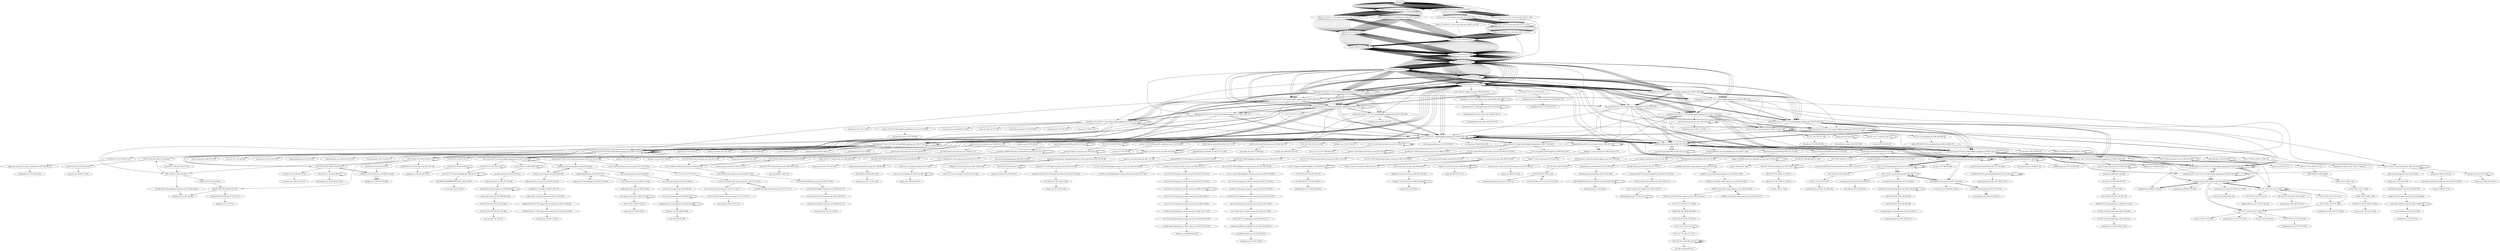 digraph network {

// 
"Dungeon" -> 
// traceroute to alaska.gov (158.145.65.37), 60 hops max, 60 byte packets
"Dungeon" -> "behm-cn-01-v12.ggnet.umn.edu (146.57.33.254)";
"behm-cn-01-v12.ggnet.umn.edu (146.57.33.254)" -> "behm-ri-1-te-0-0-0-11-101.ggnet.umn.edu (146.57.48.195)";
"behm-ri-1-te-0-0-0-11-101.ggnet.umn.edu (146.57.48.195)" -> "100.66.15.69 (100.66.15.69)";
"100.66.15.69 (100.66.15.69)" -> "172.25.0.126 (172.25.0.126)";
"172.25.0.126 (172.25.0.126)" -> "172.25.0.18 (172.25.0.18)";
"172.25.0.18 (172.25.0.18)" -> "172.25.0.30 (172.25.0.30)";
"172.25.0.30 (172.25.0.30)" -> "172.25.1.66 (172.25.1.66)";
"172.25.1.66 (172.25.1.66)" -> "172.25.0.230 (172.25.0.230)";
"172.25.0.230 (172.25.0.230)" -> "telecomb-gr-01-hu0-5-0-0-101.northernlights.gigapop.net (146.57.255.165)";
"telecomb-gr-01-hu0-5-0-0-101.northernlights.gigapop.net (146.57.255.165)" -> "mtc-gr-01-1-hu-0-9-0-0.1.northernlights.gigapop.net (146.57.252.193)";
"mtc-gr-01-1-hu-0-9-0-0.1.northernlights.gigapop.net (146.57.252.193)" -> "100ge11-2.core1.sea1.he.net (184.104.194.21)";
"100ge11-2.core1.sea1.he.net (184.104.194.21)" -> "alaska-communications.10gigabitethernet1-2.core1.pdx1.he.net (65.19.191.98)";
"alaska-communications.10gigabitethernet1-2.core1.pdx1.he.net (65.19.191.98)" -> "100ge15-1.core1.pdx1.he.net (184.105.64.138)";
"100ge15-1.core1.pdx1.he.net (184.105.64.138)" -> "xe-0-1-0-r2.nwc.acsalaska.net (63.140.116.192)";
"xe-0-1-0-r2.nwc.acsalaska.net (63.140.116.192)" -> "alaska-communications.10gigabitethernet1-2.core1.pdx1.he.net (65.19.191.98)";
"alaska-communications.10gigabitethernet1-2.core1.pdx1.he.net (65.19.191.98)" -> "ae9-r2.nwc.acsalaska.net (63.140.116.224)";
"ae9-r2.nwc.acsalaska.net (63.140.116.224)" -> "mx1.anc.soa.acsalaska.net (209.112.202.138)";
"mx1.anc.soa.acsalaska.net (209.112.202.138)" -> "mx1.anc.soa.acsalaska.net (209.112.202.138)";
"mx1.anc.soa.acsalaska.net (209.112.202.138)" -> "alaska.gov (158.145.65.37)";

// traceroute to gla.ac.uk (130.209.16.93), 60 hops max, 60 byte packets
"Dungeon" -> "behm-cn-01-v12.ggnet.umn.edu (146.57.33.254)";
"behm-cn-01-v12.ggnet.umn.edu (146.57.33.254)" -> "behm-ri-1-te-0-0-0-11-101.ggnet.umn.edu (146.57.48.195)";
"behm-ri-1-te-0-0-0-11-101.ggnet.umn.edu (146.57.48.195)" -> "100.66.15.67 (100.66.15.67)";
"100.66.15.67 (100.66.15.67)" -> "172.25.0.126 (172.25.0.126)";
"172.25.0.126 (172.25.0.126)" -> "172.25.0.18 (172.25.0.18)";
"172.25.0.18 (172.25.0.18)" -> "172.25.0.30 (172.25.0.30)";
"172.25.0.30 (172.25.0.30)" -> "172.25.0.30 (172.25.0.30)";
"172.25.0.30 (172.25.0.30)" -> "mtc-gr-01-hu0-5-0-1-102.northernlights.gigapop.net (146.57.255.171)";
"mtc-gr-01-hu0-5-0-1-102.northernlights.gigapop.net (146.57.255.171)" -> "telecomb-gr-01-hu-0-5-0-1-102.northernlights.gigapop.net (146.57.255.175)";
"telecomb-gr-01-hu-0-5-0-1-102.northernlights.gigapop.net (146.57.255.175)" -> "mtc-gr-01-1-hu-0-9-0-0.1.northernlights.gigapop.net (146.57.252.193)";
"mtc-gr-01-1-hu-0-9-0-0.1.northernlights.gigapop.net (146.57.252.193)" -> "bundle-ether1.4076.core1.eqch.net.internet2.edu (162.252.70.189)";
"bundle-ether1.4076.core1.eqch.net.internet2.edu (162.252.70.189)" -> "internet2.mx1.lon.uk.geant.net (62.40.124.44)";
"internet2.mx1.lon.uk.geant.net (62.40.124.44)" -> "ae29.londpg-sbr2.ja.net (146.97.33.2)";
"ae29.londpg-sbr2.ja.net (146.97.33.2)" -> "janet-gw.mx1.lon.uk.geant.net (62.40.124.198)";
"janet-gw.mx1.lon.uk.geant.net (62.40.124.198)" -> "ae29.londpg-sbr2.ja.net (146.97.33.2)";
"ae29.londpg-sbr2.ja.net (146.97.33.2)" -> "ae31.erdiss-sbr2.ja.net (146.97.33.22)";
"ae31.erdiss-sbr2.ja.net (146.97.33.22)" -> "ae26.glasjw-rbr1.ja.net (146.97.38.26)";
"ae26.glasjw-rbr1.ja.net (146.97.38.26)" -> "ae31.glasss-sbr1.ja.net (146.97.33.54)";
"ae31.glasss-sbr1.ja.net (146.97.33.54)" -> "ae31.glasss-sbr1.ja.net (146.97.33.54)";
"ae31.glasss-sbr1.ja.net (146.97.33.54)" -> "146.97.154.2 (146.97.154.2)";
"146.97.154.2 (146.97.154.2)" -> "gla.ac.uk (130.209.16.93)";

// traceroute to apple.com (17.253.144.10), 60 hops max, 60 byte packets
"Dungeon" -> "behm-cn-01-v12.ggnet.umn.edu (146.57.33.254)";
"behm-cn-01-v12.ggnet.umn.edu (146.57.33.254)" -> "behm-ri-2-te-0-0-0-11-101.ggnet.umn.edu (146.57.48.197)";
"behm-ri-2-te-0-0-0-11-101.ggnet.umn.edu (146.57.48.197)" -> "100.66.15.69 (100.66.15.69)";
"100.66.15.69 (100.66.15.69)" -> "172.25.1.230 (172.25.1.230)";
"172.25.1.230 (172.25.1.230)" -> "172.25.0.126 (172.25.0.126)";
"172.25.0.126 (172.25.0.126)" -> "172.25.0.18 (172.25.0.18)";
"172.25.0.18 (172.25.0.18)" -> "172.25.0.230 (172.25.0.230)";
"172.25.0.230 (172.25.0.230)" -> "mtc-gr-01-hu0-5-0-1-102.northernlights.gigapop.net (146.57.255.171)";
"mtc-gr-01-hu0-5-0-1-102.northernlights.gigapop.net (146.57.255.171)" -> "17.1.137.4 (17.1.137.4)";
"17.1.137.4 (17.1.137.4)" -> "telecomb-gr-01-hu0-5-0-0-102.northernlights.gigapop.net (146.57.255.167)";
"telecomb-gr-01-hu0-5-0-0-102.northernlights.gigapop.net (146.57.255.167)" -> "apple.com (17.253.144.10)";

// traceroute to steam.com (43.129.23.233), 60 hops max, 60 byte packets
"Dungeon" -> "behm-cn-01-v12.ggnet.umn.edu (146.57.33.254)";
"behm-cn-01-v12.ggnet.umn.edu (146.57.33.254)" -> "behm-ri-1-te-0-0-0-11-101.ggnet.umn.edu (146.57.48.195)";
"behm-ri-1-te-0-0-0-11-101.ggnet.umn.edu (146.57.48.195)" -> "100.66.15.67 (100.66.15.67)";
"100.66.15.67 (100.66.15.67)" -> "172.25.0.126 (172.25.0.126)";
"172.25.0.126 (172.25.0.126)" -> "172.25.0.126 (172.25.0.126)";
"172.25.0.126 (172.25.0.126)" -> "172.25.1.66 (172.25.1.66)";
"172.25.1.66 (172.25.1.66)" -> "172.25.1.66 (172.25.1.66)";
"172.25.1.66 (172.25.1.66)" -> "telecomb-br-01-hu0-5-0-1-101.northernlights.gigapop.net (146.57.255.172)";
"telecomb-br-01-hu0-5-0-1-101.northernlights.gigapop.net (146.57.255.172)" -> "mtc-gr-01-hu0-5-0-1-101.northernlights.gigapop.net (146.57.255.169)";
"mtc-gr-01-hu0-5-0-1-101.northernlights.gigapop.net (146.57.255.169)" -> "mtc-gr-01-1-hu-0-9-0-0.1.northernlights.gigapop.net (146.57.252.193)";
"mtc-gr-01-1-hu-0-9-0-0.1.northernlights.gigapop.net (146.57.252.193)" -> "sdn-sw.minn-611-trcps.northernlights.gigapop.net (146.57.255.243)";
"sdn-sw.minn-611-trcps.northernlights.gigapop.net (146.57.255.243)" -> "hu0-4-0-3.cr01.hkg15.pccwbtn.net (63.218.174.249)";
"hu0-4-0-3.cr01.hkg15.pccwbtn.net (63.218.174.249)" -> "hu0-4-0-3.cr01.hkg15.pccwbtn.net (63.218.174.249)";
"hu0-4-0-3.cr01.hkg15.pccwbtn.net (63.218.174.249)" -> "HundredGE0-0-0-6-br04.hkg12.pccwbtn.net (63.218.174.241)";
"HundredGE0-0-0-6-br04.hkg12.pccwbtn.net (63.218.174.241)" -> "TenGE0-0-0-1.br03.hkg12.pccwbtn.net (63.218.174.53)";
"TenGE0-0-0-1.br03.hkg12.pccwbtn.net (63.218.174.53)" -> "vlan24-inc.gi100-0-0-8.br02.hkg12.pccwbtn.net (63.216.176.162)";
"vlan24-inc.gi100-0-0-8.br02.hkg12.pccwbtn.net (63.216.176.162)" -> "43.129.23.233 (43.129.23.233)";
"43.129.23.233 (43.129.23.233)" -> "steam.com (43.129.23.233)";

// traceroute to microsoft.com (40.113.200.201), 60 hops max, 60 byte packets
"Dungeon" -> "behm-cn-01-v12.ggnet.umn.edu (146.57.33.254)";
"behm-cn-01-v12.ggnet.umn.edu (146.57.33.254)" -> "behm-ri-2-te-0-0-0-11-101.ggnet.umn.edu (146.57.48.197)";
"behm-ri-2-te-0-0-0-11-101.ggnet.umn.edu (146.57.48.197)" -> "100.66.15.69 (100.66.15.69)";
"100.66.15.69 (100.66.15.69)" -> "172.25.1.230 (172.25.1.230)";
"172.25.1.230 (172.25.1.230)" -> "172.25.0.126 (172.25.0.126)";
"172.25.0.126 (172.25.0.126)" -> "172.25.1.66 (172.25.1.66)";
"172.25.1.66 (172.25.1.66)" -> "172.25.1.66 (172.25.1.66)";
"172.25.1.66 (172.25.1.66)" -> "telecomb-br-01-hu-0-5-0-1-102.northernlights.gigapop.net (146.57.255.174)";
"telecomb-br-01-hu-0-5-0-1-102.northernlights.gigapop.net (146.57.255.174)" -> "mtc-gr-01-1-hu-0-9-0-0.1.northernlights.gigapop.net (146.57.252.193)";
"mtc-gr-01-1-hu-0-9-0-0.1.northernlights.gigapop.net (146.57.252.193)" -> "mtc-gr-01-1-hu-0-9-0-0.1.northernlights.gigapop.net (146.57.252.193)";
"mtc-gr-01-1-hu-0-9-0-0.1.northernlights.gigapop.net (146.57.252.193)" -> "ae24-0.icr04.dsm05.ntwk.msn.net (104.44.42.203)";
"ae24-0.icr04.dsm05.ntwk.msn.net (104.44.42.203)" -> "microsoft.com (40.113.200.201)";

// traceroute to linkedin.com (13.107.42.14), 60 hops max, 60 byte packets
"Dungeon" -> "behm-cn-01-v12.ggnet.umn.edu (146.57.33.254)";
"behm-cn-01-v12.ggnet.umn.edu (146.57.33.254)" -> "behm-ri-2-te-0-0-0-11-101.ggnet.umn.edu (146.57.48.197)";
"behm-ri-2-te-0-0-0-11-101.ggnet.umn.edu (146.57.48.197)" -> "100.66.15.67 (100.66.15.67)";
"100.66.15.67 (100.66.15.67)" -> "172.25.1.230 (172.25.1.230)";
"172.25.1.230 (172.25.1.230)" -> "172.25.0.18 (172.25.0.18)";
"172.25.0.18 (172.25.0.18)" -> "172.25.1.66 (172.25.1.66)";
"172.25.1.66 (172.25.1.66)" -> "172.25.1.66 (172.25.1.66)";
"172.25.1.66 (172.25.1.66)" -> "172.25.0.230 (172.25.0.230)";
"172.25.0.230 (172.25.0.230)" -> "mtc-gr-01-1-hu-0-9-0-0.1.northernlights.gigapop.net (146.57.252.193)";
"mtc-gr-01-1-hu-0-9-0-0.1.northernlights.gigapop.net (146.57.252.193)" -> "mtc-gr-01-1-hu-0-9-0-0.1.northernlights.gigapop.net (146.57.252.193)";
"mtc-gr-01-1-hu-0-9-0-0.1.northernlights.gigapop.net (146.57.252.193)" -> "linkedin.com (13.107.42.14)";

// traceroute to info-link.net (65.122.208.50), 60 hops max, 60 byte packets
"Dungeon" -> "behm-cn-01-v12.ggnet.umn.edu (146.57.33.254)";
"behm-cn-01-v12.ggnet.umn.edu (146.57.33.254)" -> "behm-ri-2-te-0-0-0-11-101.ggnet.umn.edu (146.57.48.197)";
"behm-ri-2-te-0-0-0-11-101.ggnet.umn.edu (146.57.48.197)" -> "100.66.15.67 (100.66.15.67)";
"100.66.15.67 (100.66.15.67)" -> "172.25.1.230 (172.25.1.230)";
"172.25.1.230 (172.25.1.230)" -> "172.25.0.126 (172.25.0.126)";
"172.25.0.126 (172.25.0.126)" -> "172.25.0.18 (172.25.0.18)";
"172.25.0.18 (172.25.0.18)" -> "172.25.0.230 (172.25.0.230)";
"172.25.0.230 (172.25.0.230)" -> "infotech-br-01-hu0-3-0-1-101.northernlights.gigapop.net (146.57.255.164)";
"infotech-br-01-hu0-3-0-1-101.northernlights.gigapop.net (146.57.255.164)" -> "mini-b2-link.ip.twelve99.net (62.115.156.196)";
"mini-b2-link.ip.twelve99.net (62.115.156.196)" -> "mtc-gr-01-hu0-5-0-0-101.northernlights.gigapop.net (146.57.255.161)";
"mtc-gr-01-hu0-5-0-0-101.northernlights.gigapop.net (146.57.255.161)" -> "level3-ic355312-mini-b2.ip.twelve99-cust.net (62.115.190.221)";
"level3-ic355312-mini-b2.ip.twelve99-cust.net (62.115.190.221)" -> "ae-0-11.bar4.Minneapolis2.Level3.net (4.69.218.182)";
"ae-0-11.bar4.Minneapolis2.Level3.net (4.69.218.182)" -> "ge-2-1-5.chi11.ip.tiscali.net (4.68.110.150)";
"ge-2-1-5.chi11.ip.tiscali.net (4.68.110.150)" -> "ge-2-1-5.chi11.ip.tiscali.net (4.68.110.150)";
"ge-2-1-5.chi11.ip.tiscali.net (4.68.110.150)" -> "userpages.info-link.net (65.122.208.50)";
"userpages.info-link.net (65.122.208.50)" -> "info-link.net (65.122.208.50)";

// traceroute to pandora.com (208.85.40.158), 60 hops max, 60 byte packets
"Dungeon" -> "behm-cn-01-v12.ggnet.umn.edu (146.57.33.254)";
"behm-cn-01-v12.ggnet.umn.edu (146.57.33.254)" -> "behm-ri-1-te-0-0-0-11-101.ggnet.umn.edu (146.57.48.195)";
"behm-ri-1-te-0-0-0-11-101.ggnet.umn.edu (146.57.48.195)" -> "100.66.15.69 (100.66.15.69)";
"100.66.15.69 (100.66.15.69)" -> "172.25.0.126 (172.25.0.126)";
"172.25.0.126 (172.25.0.126)" -> "172.25.0.126 (172.25.0.126)";
"172.25.0.126 (172.25.0.126)" -> "172.25.0.18 (172.25.0.18)";
"172.25.0.18 (172.25.0.18)" -> "172.25.0.30 (172.25.0.30)";
"172.25.0.30 (172.25.0.30)" -> "mtc-gr-01-hu0-5-0-1-101.northernlights.gigapop.net (146.57.255.169)";
"mtc-gr-01-hu0-5-0-1-101.northernlights.gigapop.net (146.57.255.169)" -> "telecomb-gr-01-hu-0-5-0-1-101.northernlights.gigapop.net (146.57.255.173)";
"telecomb-gr-01-hu-0-5-0-1-101.northernlights.gigapop.net (146.57.255.173)" -> "mtc-gr-01-1-hu-0-9-0-0.1.northernlights.gigapop.net (146.57.252.193)";
"mtc-gr-01-1-hu-0-9-0-0.1.northernlights.gigapop.net (146.57.252.193)" -> "sdn-sw.minn-611-trcps.northernlights.gigapop.net (146.57.255.243)";
"sdn-sw.minn-611-trcps.northernlights.gigapop.net (146.57.255.243)" -> "be-205-pe11.350ecermak.il.ibone.comcast.net (96.87.9.105)";
"be-205-pe11.350ecermak.il.ibone.comcast.net (96.87.9.105)" -> "be-302-cr11.1601milehigh.co.ibone.comcast.net (96.110.37.150)";
"be-302-cr11.1601milehigh.co.ibone.comcast.net (96.110.37.150)" -> "be-1211-cs02.1601milehigh.co.ibone.comcast.net (96.110.39.69)";
"be-1211-cs02.1601milehigh.co.ibone.comcast.net (96.110.39.69)" -> "be-304-cr11.1601milehigh.co.ibone.comcast.net (96.110.37.158)";
"be-304-cr11.1601milehigh.co.ibone.comcast.net (96.110.37.158)" -> "be-302-cr11.1601milehigh.co.ibone.comcast.net (96.110.37.150)";
"be-302-cr11.1601milehigh.co.ibone.comcast.net (96.110.37.150)" -> "be-301-cr14.champa.co.ibone.comcast.net (96.110.39.1)";
"be-301-cr14.champa.co.ibone.comcast.net (96.110.39.1)" -> "be-1313-cs03.champa.co.ibone.comcast.net (96.110.37.233)";
"be-1313-cs03.champa.co.ibone.comcast.net (96.110.37.233)" -> "be-1213-cs02.champa.co.ibone.comcast.net (96.110.37.229)";
"be-1213-cs02.champa.co.ibone.comcast.net (96.110.37.229)" -> "be-303-cr11.sunnyvale.ca.ibone.comcast.net (96.110.39.26)";
"be-303-cr11.sunnyvale.ca.ibone.comcast.net (96.110.39.26)" -> "be-303-cr11.sunnyvale.ca.ibone.comcast.net (96.110.39.26)";
"be-303-cr11.sunnyvale.ca.ibone.comcast.net (96.110.39.26)" -> "be-1111-cs01.sunnyvale.ca.ibone.comcast.net (96.110.46.1)";
"be-1111-cs01.sunnyvale.ca.ibone.comcast.net (96.110.46.1)" -> "be-1112-cr12.sunnyvale.ca.ibone.comcast.net (96.110.46.6)";
"be-1112-cr12.sunnyvale.ca.ibone.comcast.net (96.110.46.6)" -> "be-304-cr12.9greatoaks.ca.ibone.comcast.net (96.110.37.182)";
"be-304-cr12.9greatoaks.ca.ibone.comcast.net (96.110.37.182)" -> "be-1412-cs04.9greatoaks.ca.ibone.comcast.net (68.86.166.169)";
"be-1412-cs04.9greatoaks.ca.ibone.comcast.net (68.86.166.169)" -> "be-2201-pe01.9greatoaks.ca.ibone.comcast.net (96.110.36.222)";
"be-2201-pe01.9greatoaks.ca.ibone.comcast.net (96.110.36.222)" -> "pandora.com (208.85.40.158)";

// traceroute to spotify.com (35.186.224.25), 60 hops max, 60 byte packets
"Dungeon" -> "behm-cn-01-v12.ggnet.umn.edu (146.57.33.254)";
"behm-cn-01-v12.ggnet.umn.edu (146.57.33.254)" -> "behm-ri-2-te-0-0-0-11-101.ggnet.umn.edu (146.57.48.197)";
"behm-ri-2-te-0-0-0-11-101.ggnet.umn.edu (146.57.48.197)" -> "100.66.15.69 (100.66.15.69)";
"100.66.15.69 (100.66.15.69)" -> "172.25.1.230 (172.25.1.230)";
"172.25.1.230 (172.25.1.230)" -> "172.25.0.126 (172.25.0.126)";
"172.25.0.126 (172.25.0.126)" -> "172.25.0.30 (172.25.0.30)";
"172.25.0.30 (172.25.0.30)" -> "telecomb-br-01-hu0-3-0-1-102.northernlights.gigapop.net (146.57.255.170)";
"telecomb-br-01-hu0-3-0-1-102.northernlights.gigapop.net (146.57.255.170)" -> "172.25.0.230 (172.25.0.230)";
"172.25.0.230 (172.25.0.230)" -> "mtc-gr-01-hu0-5-0-0-102.northernlights.gigapop.net (146.57.255.163)";
"mtc-gr-01-hu0-5-0-0-102.northernlights.gigapop.net (146.57.255.163)" -> "108.170.243.225 (108.170.243.225)";
"108.170.243.225 (108.170.243.225)" -> "216.239.47.129 (216.239.47.129)";
"216.239.47.129 (216.239.47.129)" -> "108.170.244.1 (108.170.244.1)";
"108.170.244.1 (108.170.244.1)" -> "25.224.186.35.bc.googleusercontent.com (35.186.224.25)";
"25.224.186.35.bc.googleusercontent.com (35.186.224.25)" -> "spotify.com (35.186.224.25)";

// traceroute to amazon.com (205.251.242.103), 60 hops max, 60 byte packets
"Dungeon" -> "DESKTOP-UQ0TA3R.mshome.net (172.20.176.1)";
"DESKTOP-UQ0TA3R.mshome.net (172.20.176.1)" -> "border-re-01-v5101.ggnet.umn.edu (10.133.63.254)";
"border-re-01-v5101.ggnet.umn.edu (10.133.63.254)" -> "behm-nb-1-ve122.m.net.umn.edu (10.33.1.155)";
"behm-nb-1-ve122.m.net.umn.edu (10.33.1.155)" -> "behm-ri-1-bv63000.c.net.umn.edu (146.57.49.65)";
"behm-ri-1-bv63000.c.net.umn.edu (146.57.49.65)" -> "100.66.15.67 (100.66.15.67)";
"100.66.15.67 (100.66.15.67)" -> "172.25.0.126 (172.25.0.126)";
"172.25.0.126 (172.25.0.126)" -> "172.25.0.18 (172.25.0.18)";
"172.25.0.18 (172.25.0.18)" -> "172.25.0.30 (172.25.0.30)";
"172.25.0.30 (172.25.0.30)" -> "telecomb-br-01-hu0-3-0-1-102.northernlights.gigapop.net (146.57.255.170)";
"telecomb-br-01-hu0-3-0-1-102.northernlights.gigapop.net (146.57.255.170)" -> "mtc-gr-01-hu0-5-0-1-102.northernlights.gigapop.net (146.57.255.171)";
"mtc-gr-01-hu0-5-0-1-102.northernlights.gigapop.net (146.57.255.171)" -> "mtc-gr-01-1-hu-0-9-0-0.1.northernlights.gigapop.net (146.57.252.193)";
"mtc-gr-01-1-hu-0-9-0-0.1.northernlights.gigapop.net (146.57.252.193)" -> "72.21.218.196 (72.21.218.196)";
"72.21.218.196 (72.21.218.196)" -> "amazon.com (205.251.242.103)";

// traceroute to google.com (142.250.191.206), 60 hops max, 60 byte packets
"Dungeon" -> "DESKTOP-UQ0TA3R.mshome.net (172.20.176.1)";
"DESKTOP-UQ0TA3R.mshome.net (172.20.176.1)" -> "behm-rc-2-te0-3-0-42-v122.c.net.umn.edu (10.33.1.154)";
"behm-rc-2-te0-3-0-42-v122.c.net.umn.edu (10.33.1.154)" -> "behm-nb-1-ve122.m.net.umn.edu (10.33.1.155)";
"behm-nb-1-ve122.m.net.umn.edu (10.33.1.155)" -> "behm-ri-1-bv63000.c.net.umn.edu (146.57.49.65)";
"behm-ri-1-bv63000.c.net.umn.edu (146.57.49.65)" -> "100.66.15.67 (100.66.15.67)";
"100.66.15.67 (100.66.15.67)" -> "172.25.0.126 (172.25.0.126)";
"172.25.0.126 (172.25.0.126)" -> "172.25.0.18 (172.25.0.18)";
"172.25.0.18 (172.25.0.18)" -> "172.25.0.30 (172.25.0.30)";
"172.25.0.30 (172.25.0.30)" -> "telecomb-br-01-hu0-3-0-1-102.northernlights.gigapop.net (146.57.255.170)";
"telecomb-br-01-hu0-3-0-1-102.northernlights.gigapop.net (146.57.255.170)" -> "telecomb-gr-01-hu-0-5-0-1-102.northernlights.gigapop.net (146.57.255.175)";
"telecomb-gr-01-hu-0-5-0-1-102.northernlights.gigapop.net (146.57.255.175)" -> "mtc-gr-01-hu0-5-0-0-102.northernlights.gigapop.net (146.57.255.163)";
"mtc-gr-01-hu0-5-0-0-102.northernlights.gigapop.net (146.57.255.163)" -> "108.170.243.174 (108.170.243.174)";
"108.170.243.174 (108.170.243.174)" -> "142.251.60.15 (142.251.60.15)";
"142.251.60.15 (142.251.60.15)" -> "ord38s31-in-f14.1e100.net (142.250.191.206)";
"ord38s31-in-f14.1e100.net (142.250.191.206)" -> "google.com (142.250.191.206)";

// traceroute to mn.gov (66.225.237.206), 60 hops max, 60 byte packets
"Dungeon" -> "DESKTOP-UQ0TA3R.mshome.net (172.20.176.1)";
"DESKTOP-UQ0TA3R.mshome.net (172.20.176.1)" -> "behm-rc-2-te0-3-0-42-v122.c.net.umn.edu (10.33.1.154)";
"behm-rc-2-te0-3-0-42-v122.c.net.umn.edu (10.33.1.154)" -> "behm-nb-1-ve122.m.net.umn.edu (10.33.1.155)";
"behm-nb-1-ve122.m.net.umn.edu (10.33.1.155)" -> "behm-ri-1-bv63000.c.net.umn.edu (146.57.49.65)";
"behm-ri-1-bv63000.c.net.umn.edu (146.57.49.65)" -> "100.66.15.67 (100.66.15.67)";
"100.66.15.67 (100.66.15.67)" -> "172.25.0.126 (172.25.0.126)";
"172.25.0.126 (172.25.0.126)" -> "172.25.0.18 (172.25.0.18)";
"172.25.0.18 (172.25.0.18)" -> "172.25.0.30 (172.25.0.30)";
"172.25.0.30 (172.25.0.30)" -> "172.25.0.230 (172.25.0.230)";
"172.25.0.230 (172.25.0.230)" -> "infotech-br-01-hu0-5-0-1-101.northernlights.gigapop.net (146.57.255.160)";
"infotech-br-01-hu0-5-0-1-101.northernlights.gigapop.net (146.57.255.160)" -> "mini-b2-link.ip.twelve99.net (62.115.156.196)";
"mini-b2-link.ip.twelve99.net (62.115.156.196)" -> "omha-b1-link.ip.twelve99.net (62.115.143.225)";
"omha-b1-link.ip.twelve99.net (62.115.143.225)" -> "66.225.237.206 (66.225.237.206)";
"66.225.237.206 (66.225.237.206)" -> "mn.gov (66.225.237.206)";

// traceroute to google.de (172.217.5.3), 60 hops max, 60 byte packets
"Dungeon" -> "DESKTOP-UQ0TA3R.mshome.net (172.20.176.1)";
"DESKTOP-UQ0TA3R.mshome.net (172.20.176.1)" -> "border-re-01-v5101.ggnet.umn.edu (10.133.63.254)";
"border-re-01-v5101.ggnet.umn.edu (10.133.63.254)" -> "behm-nb-1-ve122.m.net.umn.edu (10.33.1.155)";
"behm-nb-1-ve122.m.net.umn.edu (10.33.1.155)" -> "behm-ri-1-bv63000.c.net.umn.edu (146.57.49.65)";
"behm-ri-1-bv63000.c.net.umn.edu (146.57.49.65)" -> "100.66.15.67 (100.66.15.67)";
"100.66.15.67 (100.66.15.67)" -> "172.25.0.126 (172.25.0.126)";
"172.25.0.126 (172.25.0.126)" -> "172.25.0.18 (172.25.0.18)";
"172.25.0.18 (172.25.0.18)" -> "172.25.0.30 (172.25.0.30)";
"172.25.0.30 (172.25.0.30)" -> "telecomb-br-01-hu0-3-0-1-102.northernlights.gigapop.net (146.57.255.170)";
"telecomb-br-01-hu0-3-0-1-102.northernlights.gigapop.net (146.57.255.170)" -> "mtc-gr-01-hu0-5-0-1-102.northernlights.gigapop.net (146.57.255.171)";
"mtc-gr-01-hu0-5-0-1-102.northernlights.gigapop.net (146.57.255.171)" -> "telecomb-gr-01-hu0-5-0-0-102.northernlights.gigapop.net (146.57.255.167)";
"telecomb-gr-01-hu0-5-0-0-102.northernlights.gigapop.net (146.57.255.167)" -> "108.170.243.174 (108.170.243.174)";
"108.170.243.174 (108.170.243.174)" -> "209.85.255.145 (209.85.255.145)";
"209.85.255.145 (209.85.255.145)" -> "ord38s19-in-f3.1e100.net (172.217.5.3)";
"ord38s19-in-f3.1e100.net (172.217.5.3)" -> "google.de (172.217.5.3)";

// traceroute to visitberlin.de (5.9.135.159), 60 hops max, 60 byte packets
"Dungeon" -> "DESKTOP-UQ0TA3R.mshome.net (172.20.176.1)";
"DESKTOP-UQ0TA3R.mshome.net (172.20.176.1)" -> "border-re-01-v5101.ggnet.umn.edu (10.133.63.254)";
"border-re-01-v5101.ggnet.umn.edu (10.133.63.254)" -> "behm-nb-1-ve122.m.net.umn.edu (10.33.1.155)";
"behm-nb-1-ve122.m.net.umn.edu (10.33.1.155)" -> "behm-ri-1-bv63000.c.net.umn.edu (146.57.49.65)";
"behm-ri-1-bv63000.c.net.umn.edu (146.57.49.65)" -> "100.66.15.67 (100.66.15.67)";
"100.66.15.67 (100.66.15.67)" -> "172.25.0.126 (172.25.0.126)";
"172.25.0.126 (172.25.0.126)" -> "172.25.0.18 (172.25.0.18)";
"172.25.0.18 (172.25.0.18)" -> "172.25.1.66 (172.25.1.66)";
"172.25.1.66 (172.25.1.66)" -> "telecomb-br-01-hu0-5-0-1-101.northernlights.gigapop.net (146.57.255.172)";
"telecomb-br-01-hu0-5-0-1-101.northernlights.gigapop.net (146.57.255.172)" -> "infotech-br-01-hu0-3-0-1-101.northernlights.gigapop.net (146.57.255.164)";
"infotech-br-01-hu0-3-0-1-101.northernlights.gigapop.net (146.57.255.164)" -> "et-5-1-5-106.cr1-min1.ip4.gtt.net (209.120.155.197)";
"et-5-1-5-106.cr1-min1.ip4.gtt.net (209.120.155.197)" -> "ae9.cr6-fra2.ip4.gtt.net (141.136.110.41)";
"ae9.cr6-fra2.ip4.gtt.net (141.136.110.41)" -> "ip4.gtt.net (154.14.78.154)";
"ip4.gtt.net (154.14.78.154)" -> "core24.fsn1.hetzner.com (213.239.229.78)";
"core24.fsn1.hetzner.com (213.239.229.78)" -> "ex9k2.dc15.fsn1.hetzner.com (213.239.245.206)";
"ex9k2.dc15.fsn1.hetzner.com (213.239.245.206)" -> "s221-001.werk21system.de (168.119.68.233)";
"s221-001.werk21system.de (168.119.68.233)" -> "s221-001.werk21system.de (168.119.68.233)";
"s221-001.werk21system.de (168.119.68.233)" -> "www.visitberlin.de (5.9.135.159)";
"www.visitberlin.de (5.9.135.159)" -> "visitberlin.de (5.9.135.159)";

// traceroute to linuxcommand.org (216.105.38.11), 60 hops max, 60 byte packets
"Dungeon" -> "DESKTOP-UQ0TA3R.mshome.net (172.20.176.1)";
"DESKTOP-UQ0TA3R.mshome.net (172.20.176.1)" -> "border-re-01-v5101.ggnet.umn.edu (10.133.63.254)";
"border-re-01-v5101.ggnet.umn.edu (10.133.63.254)" -> "behm-nb-1-ve122.m.net.umn.edu (10.33.1.155)";
"behm-nb-1-ve122.m.net.umn.edu (10.33.1.155)" -> "behm-ri-1-bv63000.c.net.umn.edu (146.57.49.65)";
"behm-ri-1-bv63000.c.net.umn.edu (146.57.49.65)" -> "100.66.15.67 (100.66.15.67)";
"100.66.15.67 (100.66.15.67)" -> "172.25.0.126 (172.25.0.126)";
"172.25.0.126 (172.25.0.126)" -> "172.25.0.18 (172.25.0.18)";
"172.25.0.18 (172.25.0.18)" -> "172.25.1.66 (172.25.1.66)";
"172.25.1.66 (172.25.1.66)" -> "telecomb-br-01-hu0-3-0-1-101.northernlights.gigapop.net (146.57.255.168)";
"telecomb-br-01-hu0-3-0-1-101.northernlights.gigapop.net (146.57.255.168)" -> "infotech-br-01-hu0-5-0-1-101.northernlights.gigapop.net (146.57.255.160)";
"infotech-br-01-hu0-5-0-1-101.northernlights.gigapop.net (146.57.255.160)" -> "mtc-gr-01-hu0-5-0-0-101.northernlights.gigapop.net (146.57.255.161)";
"mtc-gr-01-hu0-5-0-0-101.northernlights.gigapop.net (146.57.255.161)" -> "level3-ic355312-mini-b2.ip.twelve99-cust.net (62.115.190.221)";
"level3-ic355312-mini-b2.ip.twelve99-cust.net (62.115.190.221)" -> "level3-ic355312-mini-b2.ip.twelve99-cust.net (62.115.190.221)";
"level3-ic355312-mini-b2.ip.twelve99-cust.net (62.115.190.221)" -> "ae-0-11.bar4.Minneapolis2.Level3.net (4.69.218.182)";
"ae-0-11.bar4.Minneapolis2.Level3.net (4.69.218.182)" -> "ge-2-1-5.chi11.ip.tiscali.net (4.68.110.150)";
"ge-2-1-5.chi11.ip.tiscali.net (4.68.110.150)" -> "los-edge-08.inet.qwest.net (67.14.22.202)";
"los-edge-08.inet.qwest.net (67.14.22.202)" -> "br05-te0-0-1-6.lwdc.americanis.net (207.158.62.109)";
"br05-te0-0-1-6.lwdc.americanis.net (207.158.62.109)" -> "br05-te0-0-1-6.lwdc.americanis.net (207.158.62.109)";
"br05-te0-0-1-6.lwdc.americanis.net (207.158.62.109)" -> "216.105.38.250 (216.105.38.250)";
"216.105.38.250 (216.105.38.250)" -> "216.105.38.254 (216.105.38.254)";
"216.105.38.254 (216.105.38.254)" -> "secureprojects.sourceforge.net (216.105.38.11)";
"secureprojects.sourceforge.net (216.105.38.11)" -> "linuxcommand.org (216.105.38.11)";

// traceroute to southpole.aq (173.254.29.24), 60 hops max, 60 byte packets
"Dungeon" -> "DESKTOP-UQ0TA3R.mshome.net (172.20.176.1)";
"DESKTOP-UQ0TA3R.mshome.net (172.20.176.1)" -> "behm-rc-2-te0-3-0-42-v122.c.net.umn.edu (10.33.1.154)";
"behm-rc-2-te0-3-0-42-v122.c.net.umn.edu (10.33.1.154)" -> "behm-nb-1-ve122.m.net.umn.edu (10.33.1.155)";
"behm-nb-1-ve122.m.net.umn.edu (10.33.1.155)" -> "behm-ri-1-bv63000.c.net.umn.edu (146.57.49.65)";
"behm-ri-1-bv63000.c.net.umn.edu (146.57.49.65)" -> "100.66.15.67 (100.66.15.67)";
"100.66.15.67 (100.66.15.67)" -> "172.25.0.126 (172.25.0.126)";
"172.25.0.126 (172.25.0.126)" -> "172.25.0.18 (172.25.0.18)";
"172.25.0.18 (172.25.0.18)" -> "172.25.1.66 (172.25.1.66)";
"172.25.1.66 (172.25.1.66)" -> "172.25.0.230 (172.25.0.230)";
"172.25.0.230 (172.25.0.230)" -> "mtc-gr-01-hu0-5-0-1-101.northernlights.gigapop.net (146.57.255.169)";
"mtc-gr-01-hu0-5-0-1-101.northernlights.gigapop.net (146.57.255.169)" -> "sdn-sw.minn-611-trcps.northernlights.gigapop.net (146.57.255.243)";
"sdn-sw.minn-611-trcps.northernlights.gigapop.net (146.57.255.243)" -> "be-2411-cs04.350ecermak.il.ibone.comcast.net (96.110.33.205)";
"be-2411-cs04.350ecermak.il.ibone.comcast.net (96.110.33.205)" -> "be-2311-cs03.350ecermak.il.ibone.comcast.net (96.110.33.201)";
"be-2311-cs03.350ecermak.il.ibone.comcast.net (96.110.33.201)" -> "be-2411-cs04.350ecermak.il.ibone.comcast.net (96.110.33.205)";
"be-2411-cs04.350ecermak.il.ibone.comcast.net (96.110.33.205)" -> "be-1411-cr11.350ecermak.il.ibone.comcast.net (96.110.35.14)";
"be-1411-cr11.350ecermak.il.ibone.comcast.net (96.110.35.14)" -> "be-1313-cr13.1601milehigh.co.ibone.comcast.net (96.110.39.106)";
"be-1313-cr13.1601milehigh.co.ibone.comcast.net (96.110.39.106)" -> "be-1111-cs01.1601milehigh.co.ibone.comcast.net (96.110.39.65)";
"be-1111-cs01.1601milehigh.co.ibone.comcast.net (96.110.39.65)" -> "be-1114-cs01.champa.co.ibone.comcast.net (96.110.37.241)";
"be-1114-cs01.champa.co.ibone.comcast.net (96.110.37.241)" -> "be-301-cr13.champa.co.ibone.comcast.net (96.110.36.193)";
"be-301-cr13.champa.co.ibone.comcast.net (96.110.36.193)" -> "be-36721-ar01.saltlakecity.ut.utah.comcast.net (96.110.43.230)";
"be-36721-ar01.saltlakecity.ut.utah.comcast.net (96.110.43.230)" -> "be-11-sur03.orem.ut.utah.comcast.net (162.151.9.190)";
"be-11-sur03.orem.ut.utah.comcast.net (162.151.9.190)" -> "po-1-rur01.orem.ut.utah.comcast.net (162.151.9.186)";
"po-1-rur01.orem.ut.utah.comcast.net (162.151.9.186)" -> "69-195-64-111.unifiedlayer.com (69.195.64.111)";
"69-195-64-111.unifiedlayer.com (69.195.64.111)" -> "po99.prv-leaf6b.net.unifiedlayer.com (162.144.240.23)";
"po99.prv-leaf6b.net.unifiedlayer.com (162.144.240.23)" -> "just2054.justhost.com (173.254.29.24)";
"just2054.justhost.com (173.254.29.24)" -> "southpole.aq (173.254.29.24)";

// traceroute to deutschland.de (3.122.62.64), 60 hops max, 60 byte packets
"Dungeon" -> "behm-rc-2-te0-3-0-42-v122.c.net.umn.edu (10.33.1.154)";
"behm-rc-2-te0-3-0-42-v122.c.net.umn.edu (10.33.1.154)" -> "172.25.0.18 (172.25.0.18)";
"172.25.0.18 (172.25.0.18)" -> "172.25.0.30 (172.25.0.30)";
"172.25.0.30 (172.25.0.30)" -> "172.25.0.230 (172.25.0.230)";
"172.25.0.230 (172.25.0.230)" -> "telecomb-gr-01-hu-0-5-0-1-101.northernlights.gigapop.net (146.57.255.173)";
"telecomb-gr-01-hu-0-5-0-1-101.northernlights.gigapop.net (146.57.255.173)" -> "mtc-gr-01-hu0-5-0-0-101.northernlights.gigapop.net (146.57.255.161)";
"mtc-gr-01-hu0-5-0-0-101.northernlights.gigapop.net (146.57.255.161)" -> "nyk-bb2-link.ip.twelve99.net (62.115.137.58)";
"nyk-bb2-link.ip.twelve99.net (62.115.137.58)" -> "ldn-b2-link.ip.twelve99.net (62.115.120.239)";
"ldn-b2-link.ip.twelve99.net (62.115.120.239)" -> "ldn-b2-link.ip.twelve99.net (62.115.122.189)";
"ldn-b2-link.ip.twelve99.net (62.115.122.189)" -> "a100-ic328653-ldn-b2.ip.twelve99-cust.net (80.239.195.89)";
"a100-ic328653-ldn-b2.ip.twelve99-cust.net (80.239.195.89)" -> "a100-ic328653-ldn-b2.ip.twelve99-cust.net (80.239.195.89)";
"a100-ic328653-ldn-b2.ip.twelve99-cust.net (80.239.195.89)" -> "deutschland.de (3.122.62.64)";

// traceroute to worldometers.info (172.67.70.249), 60 hops max, 60 byte packets
"Dungeon" -> "DESKTOP-UQ0TA3R.mshome.net (172.20.176.1)";
"DESKTOP-UQ0TA3R.mshome.net (172.20.176.1)" -> "border-re-01-v5101.ggnet.umn.edu (10.133.63.254)";
"border-re-01-v5101.ggnet.umn.edu (10.133.63.254)" -> "behm-nb-1-ve122.m.net.umn.edu (10.33.1.155)";
"behm-nb-1-ve122.m.net.umn.edu (10.33.1.155)" -> "behm-ri-1-bv63000.c.net.umn.edu (146.57.49.65)";
"behm-ri-1-bv63000.c.net.umn.edu (146.57.49.65)" -> "100.66.15.67 (100.66.15.67)";
"100.66.15.67 (100.66.15.67)" -> "172.25.0.126 (172.25.0.126)";
"172.25.0.126 (172.25.0.126)" -> "172.25.0.18 (172.25.0.18)";
"172.25.0.18 (172.25.0.18)" -> "172.25.1.66 (172.25.1.66)";
"172.25.1.66 (172.25.1.66)" -> "telecomb-br-01-hu0-3-0-1-101.northernlights.gigapop.net (146.57.255.168)";
"telecomb-br-01-hu0-3-0-1-101.northernlights.gigapop.net (146.57.255.168)" -> "telecomb-gr-01-hu-0-5-0-1-101.northernlights.gigapop.net (146.57.255.173)";
"telecomb-gr-01-hu-0-5-0-1-101.northernlights.gigapop.net (146.57.255.173)" -> "statecob-gr-01-1-hu-0-9-0-0.1.northernlights.gigapop.net (146.57.252.214)";
"statecob-gr-01-1-hu-0-9-0-0.1.northernlights.gigapop.net (146.57.252.214)" -> "statecob-gr-01-1-hu-0-9-0-0.1.northernlights.gigapop.net (146.57.252.214)";
"statecob-gr-01-1-hu-0-9-0-0.1.northernlights.gigapop.net (146.57.252.214)" -> "141.101.73.28 (141.101.73.28)";
"141.101.73.28 (141.101.73.28)" -> "172.70.124.2 (172.70.124.2)";
"172.70.124.2 (172.70.124.2)" -> "172.70.128.2 (172.70.128.2)";
"172.70.128.2 (172.70.128.2)" -> "worldometers.info (172.67.70.249)";

// traceroute to chhattisgarh.nic.in (164.100.50.54), 60 hops max, 60 byte packets
"Dungeon" -> "DESKTOP-UQ0TA3R.mshome.net (172.20.176.1)";
"DESKTOP-UQ0TA3R.mshome.net (172.20.176.1)" -> "behm-rc-2-te0-3-0-42-v122.c.net.umn.edu (10.33.1.154)";
"behm-rc-2-te0-3-0-42-v122.c.net.umn.edu (10.33.1.154)" -> "behm-nb-1-ve122.m.net.umn.edu (10.33.1.155)";
"behm-nb-1-ve122.m.net.umn.edu (10.33.1.155)" -> "behm-ri-1-bv63000.c.net.umn.edu (146.57.49.65)";
"behm-ri-1-bv63000.c.net.umn.edu (146.57.49.65)" -> "100.66.15.67 (100.66.15.67)";
"100.66.15.67 (100.66.15.67)" -> "172.25.0.126 (172.25.0.126)";
"172.25.0.126 (172.25.0.126)" -> "172.25.0.18 (172.25.0.18)";
"172.25.0.18 (172.25.0.18)" -> "172.25.0.30 (172.25.0.30)";
"172.25.0.30 (172.25.0.30)" -> "172.25.0.230 (172.25.0.230)";
"172.25.0.230 (172.25.0.230)" -> "infotech-br-01-hu0-3-0-1-101.northernlights.gigapop.net (146.57.255.164)";
"infotech-br-01-hu0-3-0-1-101.northernlights.gigapop.net (146.57.255.164)" -> "mtc-gr-01-1-hu-0-9-0-0.1.northernlights.gigapop.net (146.57.252.193)";
"mtc-gr-01-1-hu-0-9-0-0.1.northernlights.gigapop.net (146.57.252.193)" -> "mtc-gr-01-1-hu-0-9-0-0.1.northernlights.gigapop.net (146.57.252.193)";
"mtc-gr-01-1-hu-0-9-0-0.1.northernlights.gigapop.net (146.57.252.193)" -> "sdn-sw.minn-611-trcps.northernlights.gigapop.net (146.57.255.243)";
"sdn-sw.minn-611-trcps.northernlights.gigapop.net (146.57.255.243)" -> "xe-2-2-0.0.pjr02.nyc007.flagtel.com (85.95.25.150)";
"xe-2-2-0.0.pjr02.nyc007.flagtel.com (85.95.25.150)" -> "ae1.0.cjr03.prs001.flagtel.com (62.216.131.29)";
"ae1.0.cjr03.prs001.flagtel.com (62.216.131.29)" -> "xe-8-1-1.0.pjr03.mmb004.flagtel.com (85.95.25.113)";
"xe-8-1-1.0.pjr03.mmb004.flagtel.com (85.95.25.113)" -> "xe-8-1-1.0.pjr03.mmb004.flagtel.com (85.95.25.113)";
"xe-8-1-1.0.pjr03.mmb004.flagtel.com (85.95.25.113)" -> "115.255.253.18 (115.255.253.18)";
"115.255.253.18 (115.255.253.18)" -> "115.249.198.97 (115.249.198.97)";
"115.249.198.97 (115.249.198.97)" -> "chhattisgarh.nic.in (164.100.50.54)";

// traceroute to cg.portal.uscg.mil (152.121.188.134), 60 hops max, 60 byte packets
"Dungeon" -> "DESKTOP-UQ0TA3R.mshome.net (172.20.176.1)";
"DESKTOP-UQ0TA3R.mshome.net (172.20.176.1)" -> "behm-rc-2-te0-3-0-42-v122.c.net.umn.edu (10.33.1.154)";
"behm-rc-2-te0-3-0-42-v122.c.net.umn.edu (10.33.1.154)" -> "behm-nb-1-ve122.m.net.umn.edu (10.33.1.155)";
"behm-nb-1-ve122.m.net.umn.edu (10.33.1.155)" -> "behm-ri-1-bv63000.c.net.umn.edu (146.57.49.65)";
"behm-ri-1-bv63000.c.net.umn.edu (146.57.49.65)" -> "100.66.15.67 (100.66.15.67)";
"100.66.15.67 (100.66.15.67)" -> "172.25.0.126 (172.25.0.126)";
"172.25.0.126 (172.25.0.126)" -> "172.25.0.18 (172.25.0.18)";
"172.25.0.18 (172.25.0.18)" -> "172.25.0.30 (172.25.0.30)";
"172.25.0.30 (172.25.0.30)" -> "172.25.0.230 (172.25.0.230)";
"172.25.0.230 (172.25.0.230)" -> "mtc-gr-01-hu0-5-0-1-101.northernlights.gigapop.net (146.57.255.169)";
"mtc-gr-01-hu0-5-0-1-101.northernlights.gigapop.net (146.57.255.169)" -> "mini-b2-link.ip.twelve99.net (62.115.156.196)";
"mini-b2-link.ip.twelve99.net (62.115.156.196)" -> "level3-ic355312-mini-b2.ip.twelve99-cust.net (62.115.190.221)";
"level3-ic355312-mini-b2.ip.twelve99-cust.net (62.115.190.221)" -> "ae-0-11.bar4.Minneapolis2.Level3.net (4.69.218.182)";
"ae-0-11.bar4.Minneapolis2.Level3.net (4.69.218.182)" -> "ae-0-11.bar4.Minneapolis2.Level3.net (4.69.218.182)";
"ae-0-11.bar4.Minneapolis2.Level3.net (4.69.218.182)" -> "ae-0-11.bar4.Minneapolis2.Level3.net (4.69.218.182)";
"ae-0-11.bar4.Minneapolis2.Level3.net (4.69.218.182)" -> "140.14.40.33 (140.14.40.33)";
"140.14.40.33 (140.14.40.33)" -> "33.40.1.118 (33.40.1.118)";
"33.40.1.118 (33.40.1.118)" -> "cg.portal.uscg.mil (152.121.188.134)";

// traceroute to argentina.travel (181.209.22.104), 60 hops max, 60 byte packets
"Dungeon" -> "DESKTOP-UQ0TA3R.mshome.net (172.20.176.1)";
"DESKTOP-UQ0TA3R.mshome.net (172.20.176.1)" -> "behm-rc-2-te0-3-0-42-v122.c.net.umn.edu (10.33.1.154)";
"behm-rc-2-te0-3-0-42-v122.c.net.umn.edu (10.33.1.154)" -> "behm-nb-1-ve122.m.net.umn.edu (10.33.1.155)";
"behm-nb-1-ve122.m.net.umn.edu (10.33.1.155)" -> "behm-ri-1-bv63000.c.net.umn.edu (146.57.49.65)";
"behm-ri-1-bv63000.c.net.umn.edu (146.57.49.65)" -> "100.66.15.67 (100.66.15.67)";
"100.66.15.67 (100.66.15.67)" -> "172.25.0.126 (172.25.0.126)";
"172.25.0.126 (172.25.0.126)" -> "172.25.0.18 (172.25.0.18)";
"172.25.0.18 (172.25.0.18)" -> "172.25.0.30 (172.25.0.30)";
"172.25.0.30 (172.25.0.30)" -> "telecomb-br-01-hu0-3-0-1-101.northernlights.gigapop.net (146.57.255.168)";
"telecomb-br-01-hu0-3-0-1-101.northernlights.gigapop.net (146.57.255.168)" -> "infotech-br-01-hu0-5-0-1-101.northernlights.gigapop.net (146.57.255.160)";
"infotech-br-01-hu0-5-0-1-101.northernlights.gigapop.net (146.57.255.160)" -> "telecomb-gr-01-hu0-5-0-0-101.northernlights.gigapop.net (146.57.255.165)";
"telecomb-gr-01-hu0-5-0-0-101.northernlights.gigapop.net (146.57.255.165)" -> "ae12.cr7-dal3.ip4.gtt.net (213.200.120.106)";
"ae12.cr7-dal3.ip4.gtt.net (213.200.120.106)" -> "ae12.cr7-dal3.ip4.gtt.net (213.200.120.106)";
"ae12.cr7-dal3.ip4.gtt.net (213.200.120.106)" -> "ip4.gtt.net (209.120.138.250)";
"ip4.gtt.net (209.120.138.250)" -> "94.142.97.167 (94.142.97.167)";
"94.142.97.167 (94.142.97.167)" -> "5.53.5.40 (5.53.5.40)";
"5.53.5.40 (5.53.5.40)" -> "213.140.39.119 (213.140.39.119)";
"213.140.39.119 (213.140.39.119)" -> "200-63-157-205.speedy.com.ar (200.63.157.205)";
"200-63-157-205.speedy.com.ar (200.63.157.205)" -> "62.254.33.186.in-addr.arpa (186.33.254.62)";
"62.254.33.186.in-addr.arpa (186.33.254.62)" -> "41.254.33.186.in-addr.arpa (186.33.254.41)";
"41.254.33.186.in-addr.arpa (186.33.254.41)" -> "argentina.travel (181.209.22.104)";

// traceroute to srt.umn.edu (184.107.80.122), 60 hops max, 60 byte packets
"Dungeon" -> "DESKTOP-UQ0TA3R.mshome.net (172.20.176.1)";
"DESKTOP-UQ0TA3R.mshome.net (172.20.176.1)" -> "behm-rc-2-te0-3-0-42-v122.c.net.umn.edu (10.33.1.154)";
"behm-rc-2-te0-3-0-42-v122.c.net.umn.edu (10.33.1.154)" -> "behm-nb-1-ve122.m.net.umn.edu (10.33.1.155)";
"behm-nb-1-ve122.m.net.umn.edu (10.33.1.155)" -> "behm-ri-1-bv63000.c.net.umn.edu (146.57.49.65)";
"behm-ri-1-bv63000.c.net.umn.edu (146.57.49.65)" -> "100.66.15.67 (100.66.15.67)";
"100.66.15.67 (100.66.15.67)" -> "172.25.0.126 (172.25.0.126)";
"172.25.0.126 (172.25.0.126)" -> "172.25.0.18 (172.25.0.18)";
"172.25.0.18 (172.25.0.18)" -> "172.25.1.66 (172.25.1.66)";
"172.25.1.66 (172.25.1.66)" -> "telecomb-br-01-hu0-3-0-1-101.northernlights.gigapop.net (146.57.255.168)";
"telecomb-br-01-hu0-3-0-1-101.northernlights.gigapop.net (146.57.255.168)" -> "mtc-gr-01-hu0-5-0-1-101.northernlights.gigapop.net (146.57.255.169)";
"mtc-gr-01-hu0-5-0-1-101.northernlights.gigapop.net (146.57.255.169)" -> "et-5-1-5-104.cr1-min1.ip4.gtt.net (208.116.156.129)";
"et-5-1-5-104.cr1-min1.ip4.gtt.net (208.116.156.129)" -> "et-5-1-5-104.cr1-min1.ip4.gtt.net (208.116.156.129)";
"et-5-1-5-104.cr1-min1.ip4.gtt.net (208.116.156.129)" -> "76.74.1.143 (76.74.1.143)";
"76.74.1.143 (76.74.1.143)" -> "ip4.gtt.net (74.199.183.66)";
"ip4.gtt.net (74.199.183.66)" -> "srt.umn.edu (184.107.80.122)";

// traceroute to github.com (140.82.112.4), 60 hops max, 60 byte packets
"Dungeon" -> "DESKTOP-UQ0TA3R.mshome.net (172.20.176.1)";
"DESKTOP-UQ0TA3R.mshome.net (172.20.176.1)" -> "behm-rc-2-te0-3-0-42-v122.c.net.umn.edu (10.33.1.154)";
"behm-rc-2-te0-3-0-42-v122.c.net.umn.edu (10.33.1.154)" -> "behm-nb-1-ve122.m.net.umn.edu (10.33.1.155)";
"behm-nb-1-ve122.m.net.umn.edu (10.33.1.155)" -> "behm-ri-1-bv63000.c.net.umn.edu (146.57.49.65)";
"behm-ri-1-bv63000.c.net.umn.edu (146.57.49.65)" -> "100.66.15.67 (100.66.15.67)";
"100.66.15.67 (100.66.15.67)" -> "172.25.0.126 (172.25.0.126)";
"172.25.0.126 (172.25.0.126)" -> "172.25.0.18 (172.25.0.18)";
"172.25.0.18 (172.25.0.18)" -> "172.25.1.66 (172.25.1.66)";
"172.25.1.66 (172.25.1.66)" -> "telecomb-br-01-hu0-3-0-1-101.northernlights.gigapop.net (146.57.255.168)";
"telecomb-br-01-hu0-3-0-1-101.northernlights.gigapop.net (146.57.255.168)" -> "infotech-br-01-hu0-5-0-1-101.northernlights.gigapop.net (146.57.255.160)";
"infotech-br-01-hu0-5-0-1-101.northernlights.gigapop.net (146.57.255.160)" -> "telecomb-gr-01-hu0-5-0-0-101.northernlights.gigapop.net (146.57.255.165)";
"telecomb-gr-01-hu0-5-0-0-101.northernlights.gigapop.net (146.57.255.165)" -> "github.com (140.82.112.4)";

// traceroute to app.perusall.com (13.227.39.104), 60 hops max, 60 byte packets
"Dungeon" -> "DESKTOP-UQ0TA3R.mshome.net (172.20.176.1)";
"DESKTOP-UQ0TA3R.mshome.net (172.20.176.1)" -> "behm-rc-2-te0-3-0-42-v122.c.net.umn.edu (10.33.1.154)";
"behm-rc-2-te0-3-0-42-v122.c.net.umn.edu (10.33.1.154)" -> "behm-nb-1-ve122.m.net.umn.edu (10.33.1.155)";
"behm-nb-1-ve122.m.net.umn.edu (10.33.1.155)" -> "behm-ri-1-bv63000.c.net.umn.edu (146.57.49.65)";
"behm-ri-1-bv63000.c.net.umn.edu (146.57.49.65)" -> "100.66.15.67 (100.66.15.67)";
"100.66.15.67 (100.66.15.67)" -> "172.25.0.126 (172.25.0.126)";
"172.25.0.126 (172.25.0.126)" -> "172.25.0.18 (172.25.0.18)";
"172.25.0.18 (172.25.0.18)" -> "172.25.1.66 (172.25.1.66)";
"172.25.1.66 (172.25.1.66)" -> "telecomb-br-01-hu0-3-0-1-102.northernlights.gigapop.net (146.57.255.170)";
"telecomb-br-01-hu0-3-0-1-102.northernlights.gigapop.net (146.57.255.170)" -> "infotech-br-01-hu0-5-0-1-102.northernlights.gigapop.net (146.57.255.162)";
"infotech-br-01-hu0-5-0-1-102.northernlights.gigapop.net (146.57.255.162)" -> "server-13-227-39-104.msp50.r.cloudfront.net (13.227.39.104)";
"server-13-227-39-104.msp50.r.cloudfront.net (13.227.39.104)" -> "app.perusall.com (13.227.39.104)";

// traceroute to mail.google.com (142.250.191.165), 60 hops max, 60 byte packets
"Dungeon" -> "DESKTOP-UQ0TA3R.mshome.net (172.20.176.1)";
"DESKTOP-UQ0TA3R.mshome.net (172.20.176.1)" -> "border-re-01-v5101.ggnet.umn.edu (10.133.63.254)";
"border-re-01-v5101.ggnet.umn.edu (10.133.63.254)" -> "behm-nb-1-ve122.m.net.umn.edu (10.33.1.155)";
"behm-nb-1-ve122.m.net.umn.edu (10.33.1.155)" -> "behm-ri-1-bv63000.c.net.umn.edu (146.57.49.65)";
"behm-ri-1-bv63000.c.net.umn.edu (146.57.49.65)" -> "100.66.15.67 (100.66.15.67)";
"100.66.15.67 (100.66.15.67)" -> "172.25.0.126 (172.25.0.126)";
"172.25.0.126 (172.25.0.126)" -> "172.25.0.18 (172.25.0.18)";
"172.25.0.18 (172.25.0.18)" -> "172.25.1.66 (172.25.1.66)";
"172.25.1.66 (172.25.1.66)" -> "172.25.0.230 (172.25.0.230)";
"172.25.0.230 (172.25.0.230)" -> "mtc-gr-01-hu0-5-0-1-102.northernlights.gigapop.net (146.57.255.171)";
"mtc-gr-01-hu0-5-0-1-102.northernlights.gigapop.net (146.57.255.171)" -> "108.170.243.193 (108.170.243.193)";
"108.170.243.193 (108.170.243.193)" -> "142.251.60.11 (142.251.60.11)";
"142.251.60.11 (142.251.60.11)" -> "142.251.60.11 (142.251.60.11)";
"142.251.60.11 (142.251.60.11)" -> "mail.google.com (142.250.191.165)";

// traceroute to schedulebuilder.umn.edu (160.94.140.13), 60 hops max, 60 byte packets
"Dungeon" -> "DESKTOP-UQ0TA3R.mshome.net (172.20.176.1)";
"DESKTOP-UQ0TA3R.mshome.net (172.20.176.1)" -> "border-re-01-v5101.ggnet.umn.edu (10.133.63.254)";
"border-re-01-v5101.ggnet.umn.edu (10.133.63.254)" -> "behm-ri-1-te0-0-0-11-v124.c.net.umn.edu (146.57.49.130)";
"behm-ri-1-te0-0-0-11-v124.c.net.umn.edu (146.57.49.130)" -> "100.66.15.67 (100.66.15.67)";
"100.66.15.67 (100.66.15.67)" -> "172.25.0.126 (172.25.0.126)";
"172.25.0.126 (172.25.0.126)" -> "172.25.0.18 (172.25.0.18)";
"172.25.0.18 (172.25.0.18)" -> "172.25.1.66 (172.25.1.66)";
"172.25.1.66 (172.25.1.66)" -> "172.25.0.230 (172.25.0.230)";
"172.25.0.230 (172.25.0.230)" -> "tc-fd-1-vlan-211.ggnet.umn.edu (160.94.152.35)";
"tc-fd-1-vlan-211.ggnet.umn.edu (160.94.152.35)" -> "telecomb-rd-1-bvi-30007.ggnet.umn.edu (160.94.182.138)";
"telecomb-rd-1-bvi-30007.ggnet.umn.edu (160.94.182.138)" -> "telecomb-rd-1-bvi-30007.ggnet.umn.edu (160.94.182.138)";
"telecomb-rd-1-bvi-30007.ggnet.umn.edu (160.94.182.138)" -> "datacenter-dc-01-v698.ggnet.umn.edu (10.32.56.254)";
"datacenter-dc-01-v698.ggnet.umn.edu (10.32.56.254)" -> "datacenter-dc-01-v698.ggnet.umn.edu (10.32.56.254)";
"datacenter-dc-01-v698.ggnet.umn.edu (10.32.56.254)" -> "schedulebuilder-lb.class.umn.edu (160.94.140.13)";
"schedulebuilder-lb.class.umn.edu (160.94.140.13)" -> "schedulebuilder.umn.edu (160.94.140.13)";

// traceroute to cheatography.com (178.79.154.177), 60 hops max, 60 byte packets
"Dungeon" -> "DESKTOP-UQ0TA3R.mshome.net (172.20.176.1)";
"DESKTOP-UQ0TA3R.mshome.net (172.20.176.1)" -> "border-re-01-v5101.ggnet.umn.edu (10.133.63.254)";
"border-re-01-v5101.ggnet.umn.edu (10.133.63.254)" -> "behm-nb-1-ve122.m.net.umn.edu (10.33.1.155)";
"behm-nb-1-ve122.m.net.umn.edu (10.33.1.155)" -> "behm-ri-1-bv63000.c.net.umn.edu (146.57.49.65)";
"behm-ri-1-bv63000.c.net.umn.edu (146.57.49.65)" -> "100.66.15.67 (100.66.15.67)";
"100.66.15.67 (100.66.15.67)" -> "172.25.0.126 (172.25.0.126)";
"172.25.0.126 (172.25.0.126)" -> "172.25.0.18 (172.25.0.18)";
"172.25.0.18 (172.25.0.18)" -> "172.25.1.66 (172.25.1.66)";
"172.25.1.66 (172.25.1.66)" -> "172.25.0.230 (172.25.0.230)";
"172.25.0.230 (172.25.0.230)" -> "infotech-br-01-hu0-5-0-1-101.northernlights.gigapop.net (146.57.255.160)";
"infotech-br-01-hu0-5-0-1-101.northernlights.gigapop.net (146.57.255.160)" -> "mtc-gr-01-hu0-5-0-0-101.northernlights.gigapop.net (146.57.255.161)";
"mtc-gr-01-hu0-5-0-0-101.northernlights.gigapop.net (146.57.255.161)" -> "mtc-gr-01-1-hu-0-9-0-0.1.northernlights.gigapop.net (146.57.252.193)";
"mtc-gr-01-1-hu-0-9-0-0.1.northernlights.gigapop.net (146.57.252.193)" -> "nyk-bb2-link.ip.twelve99.net (62.115.137.58)";
"nyk-bb2-link.ip.twelve99.net (62.115.137.58)" -> "ldn-bb1-link.ip.twelve99.net (62.115.113.21)";
"ldn-bb1-link.ip.twelve99.net (62.115.113.21)" -> "linode-ic332557-ldn-b2.ip.twelve99-cust.net (62.115.41.65)";
"linode-ic332557-ldn-b2.ip.twelve99-cust.net (62.115.41.65)" -> "if-3-24.router1-lon1.linode.com (109.74.207.31)";
"if-3-24.router1-lon1.linode.com (109.74.207.31)" -> "if-3-21.router1-lon1.linode.com (109.74.207.5)";
"if-3-21.router1-lon1.linode.com (109.74.207.5)" -> "cheatography.com (178.79.154.177)";
"cheatography.com (178.79.154.177)" -> "cheatography.com (178.79.154.177)";

// traceroute to twitch.tv (151.101.194.167), 60 hops max, 60 byte packets
"Dungeon" -> "DESKTOP-UQ0TA3R.mshome.net (172.20.176.1)";
"DESKTOP-UQ0TA3R.mshome.net (172.20.176.1)" -> "border-re-01-v5101.ggnet.umn.edu (10.133.63.254)";
"border-re-01-v5101.ggnet.umn.edu (10.133.63.254)" -> "behm-nb-1-ve122.m.net.umn.edu (10.33.1.155)";
"behm-nb-1-ve122.m.net.umn.edu (10.33.1.155)" -> "behm-ri-1-bv63000.c.net.umn.edu (146.57.49.65)";
"behm-ri-1-bv63000.c.net.umn.edu (146.57.49.65)" -> "100.66.15.67 (100.66.15.67)";
"100.66.15.67 (100.66.15.67)" -> "172.25.0.126 (172.25.0.126)";
"172.25.0.126 (172.25.0.126)" -> "172.25.0.18 (172.25.0.18)";
"172.25.0.18 (172.25.0.18)" -> "172.25.0.30 (172.25.0.30)";
"172.25.0.30 (172.25.0.30)" -> "telecomb-br-01-hu0-3-0-1-102.northernlights.gigapop.net (146.57.255.170)";
"telecomb-br-01-hu0-3-0-1-102.northernlights.gigapop.net (146.57.255.170)" -> "infotech-br-01-hu0-3-0-1-102.northernlights.gigapop.net (146.57.255.166)";
"infotech-br-01-hu0-3-0-1-102.northernlights.gigapop.net (146.57.255.166)" -> "mtc-gr-01-1-hu-0-9-0-0.1.northernlights.gigapop.net (146.57.252.193)";
"mtc-gr-01-1-hu-0-9-0-0.1.northernlights.gigapop.net (146.57.252.193)" -> "twitch.tv (151.101.194.167)";

// traceroute to discourse.pushlanguage.org (184.105.176.44), 60 hops max, 60 byte packets
"Dungeon" -> "DESKTOP-UQ0TA3R.mshome.net (172.20.176.1)";
"DESKTOP-UQ0TA3R.mshome.net (172.20.176.1)" -> "behm-rc-2-te0-3-0-42-v122.c.net.umn.edu (10.33.1.154)";
"behm-rc-2-te0-3-0-42-v122.c.net.umn.edu (10.33.1.154)" -> "behm-nb-1-ve122.m.net.umn.edu (10.33.1.155)";
"behm-nb-1-ve122.m.net.umn.edu (10.33.1.155)" -> "behm-ri-1-bv63000.c.net.umn.edu (146.57.49.65)";
"behm-ri-1-bv63000.c.net.umn.edu (146.57.49.65)" -> "100.66.15.67 (100.66.15.67)";
"100.66.15.67 (100.66.15.67)" -> "172.25.0.126 (172.25.0.126)";
"172.25.0.126 (172.25.0.126)" -> "172.25.0.18 (172.25.0.18)";
"172.25.0.18 (172.25.0.18)" -> "172.25.1.66 (172.25.1.66)";
"172.25.1.66 (172.25.1.66)" -> "172.25.0.230 (172.25.0.230)";
"172.25.0.230 (172.25.0.230)" -> "mtc-gr-01-hu0-5-0-1-102.northernlights.gigapop.net (146.57.255.171)";
"mtc-gr-01-hu0-5-0-1-102.northernlights.gigapop.net (146.57.255.171)" -> "telecomb-gr-01-hu0-5-0-0-102.northernlights.gigapop.net (146.57.255.167)";
"telecomb-gr-01-hu0-5-0-0-102.northernlights.gigapop.net (146.57.255.167)" -> "100ge11-2.core1.sea1.he.net (184.104.194.21)";
"100ge11-2.core1.sea1.he.net (184.104.194.21)" -> "100ge11-2.core1.sea1.he.net (184.104.194.21)";
"100ge11-2.core1.sea1.he.net (184.104.194.21)" -> "discourse.pushlanguage.org (184.105.176.44)";

// traceroute to burymewithmymoney.com (64.13.233.12), 60 hops max, 60 byte packets
"Dungeon" -> "DESKTOP-UQ0TA3R.mshome.net (172.20.176.1)";
"DESKTOP-UQ0TA3R.mshome.net (172.20.176.1)" -> "behm-rc-2-te0-3-0-42-v122.c.net.umn.edu (10.33.1.154)";
"behm-rc-2-te0-3-0-42-v122.c.net.umn.edu (10.33.1.154)" -> "behm-nb-1-ve122.m.net.umn.edu (10.33.1.155)";
"behm-nb-1-ve122.m.net.umn.edu (10.33.1.155)" -> "behm-ri-1-bv63000.c.net.umn.edu (146.57.49.65)";
"behm-ri-1-bv63000.c.net.umn.edu (146.57.49.65)" -> "100.66.15.67 (100.66.15.67)";
"100.66.15.67 (100.66.15.67)" -> "172.25.0.126 (172.25.0.126)";
"172.25.0.126 (172.25.0.126)" -> "172.25.0.18 (172.25.0.18)";
"172.25.0.18 (172.25.0.18)" -> "172.25.1.66 (172.25.1.66)";
"172.25.1.66 (172.25.1.66)" -> "telecomb-br-01-hu0-3-0-1-101.northernlights.gigapop.net (146.57.255.168)";
"telecomb-br-01-hu0-3-0-1-101.northernlights.gigapop.net (146.57.255.168)" -> "infotech-br-01-hu0-3-0-1-101.northernlights.gigapop.net (146.57.255.164)";
"infotech-br-01-hu0-3-0-1-101.northernlights.gigapop.net (146.57.255.164)" -> "mini-b2-link.ip.twelve99.net (62.115.156.196)";
"mini-b2-link.ip.twelve99.net (62.115.156.196)" -> "mtc-gr-01-1-hu-0-9-0-0.1.northernlights.gigapop.net (146.57.252.193)";
"mtc-gr-01-1-hu-0-9-0-0.1.northernlights.gigapop.net (146.57.252.193)" -> "mini-b2-link.ip.twelve99.net (62.115.156.196)";
"mini-b2-link.ip.twelve99.net (62.115.156.196)" -> "ae9.ibrsa0106-01.lax1.bb.godaddy.com (213.248.77.146)";
"ae9.ibrsa0106-01.lax1.bb.godaddy.com (213.248.77.146)" -> "las-b1-link.ip.twelve99.net (62.115.125.193)";
"las-b1-link.ip.twelve99.net (62.115.125.193)" -> "148.72.34.25 (148.72.34.25)";
"148.72.34.25 (148.72.34.25)" -> "72.10.63.118 (72.10.63.118)";
"72.10.63.118 (72.10.63.118)" -> "e2.2.cr01.lax01.mtsvc.net (72.10.63.126)";
"e2.2.cr01.lax01.mtsvc.net (72.10.63.126)" -> "72.10.63.118 (72.10.63.118)";
"72.10.63.118 (72.10.63.118)" -> "burymewithmymoney.com (64.13.233.12)";

// traceroute to spotify.com (35.186.224.25), 60 hops max, 60 byte packets
"Dungeon" -> "DESKTOP-UQ0TA3R.mshome.net (172.20.176.1)";
"DESKTOP-UQ0TA3R.mshome.net (172.20.176.1)" -> "border-re-01-v5101.ggnet.umn.edu (10.133.63.254)";
"border-re-01-v5101.ggnet.umn.edu (10.133.63.254)" -> "behm-nb-1-ve122.m.net.umn.edu (10.33.1.155)";
"behm-nb-1-ve122.m.net.umn.edu (10.33.1.155)" -> "behm-ri-1-bv63000.c.net.umn.edu (146.57.49.65)";
"behm-ri-1-bv63000.c.net.umn.edu (146.57.49.65)" -> "100.66.15.67 (100.66.15.67)";
"100.66.15.67 (100.66.15.67)" -> "172.25.0.126 (172.25.0.126)";
"172.25.0.126 (172.25.0.126)" -> "172.25.0.18 (172.25.0.18)";
"172.25.0.18 (172.25.0.18)" -> "172.25.0.30 (172.25.0.30)";
"172.25.0.30 (172.25.0.30)" -> "telecomb-br-01-hu-0-5-0-1-102.northernlights.gigapop.net (146.57.255.174)";
"telecomb-br-01-hu-0-5-0-1-102.northernlights.gigapop.net (146.57.255.174)" -> "mtc-gr-01-hu0-5-0-1-102.northernlights.gigapop.net (146.57.255.171)";
"mtc-gr-01-hu0-5-0-1-102.northernlights.gigapop.net (146.57.255.171)" -> "telecomb-gr-01-hu0-5-0-0-102.northernlights.gigapop.net (146.57.255.167)";
"telecomb-gr-01-hu0-5-0-0-102.northernlights.gigapop.net (146.57.255.167)" -> "108.170.244.1 (108.170.244.1)";
"108.170.244.1 (108.170.244.1)" -> "142.251.60.9 (142.251.60.9)";
"142.251.60.9 (142.251.60.9)" -> "209.85.255.145 (209.85.255.145)";
"209.85.255.145 (209.85.255.145)" -> "spotify.com (35.186.224.25)";

// traceroute to therichardshouse.com (107.180.41.147), 60 hops max, 60 byte packets
"Dungeon" -> "DESKTOP-UQ0TA3R.mshome.net (172.20.176.1)";
"DESKTOP-UQ0TA3R.mshome.net (172.20.176.1)" -> "border-re-01-v5101.ggnet.umn.edu (10.133.63.254)";
"border-re-01-v5101.ggnet.umn.edu (10.133.63.254)" -> "behm-nb-1-ve122.m.net.umn.edu (10.33.1.155)";
"behm-nb-1-ve122.m.net.umn.edu (10.33.1.155)" -> "behm-ri-1-bv63000.c.net.umn.edu (146.57.49.65)";
"behm-ri-1-bv63000.c.net.umn.edu (146.57.49.65)" -> "100.66.15.67 (100.66.15.67)";
"100.66.15.67 (100.66.15.67)" -> "172.25.0.126 (172.25.0.126)";
"172.25.0.126 (172.25.0.126)" -> "172.25.0.18 (172.25.0.18)";
"172.25.0.18 (172.25.0.18)" -> "172.25.0.30 (172.25.0.30)";
"172.25.0.30 (172.25.0.30)" -> "telecomb-br-01-hu0-3-0-1-101.northernlights.gigapop.net (146.57.255.168)";
"telecomb-br-01-hu0-3-0-1-101.northernlights.gigapop.net (146.57.255.168)" -> "infotech-br-01-hu0-3-0-1-101.northernlights.gigapop.net (146.57.255.164)";
"infotech-br-01-hu0-3-0-1-101.northernlights.gigapop.net (146.57.255.164)" -> "telecomb-gr-01-hu0-5-0-0-101.northernlights.gigapop.net (146.57.255.165)";
"telecomb-gr-01-hu0-5-0-0-101.northernlights.gigapop.net (146.57.255.165)" -> "mtc-gr-01-1-hu-0-9-0-0.1.northernlights.gigapop.net (146.57.252.193)";
"mtc-gr-01-1-hu-0-9-0-0.1.northernlights.gigapop.net (146.57.252.193)" -> "mini-b2-link.ip.twelve99.net (62.115.156.196)";
"mini-b2-link.ip.twelve99.net (62.115.156.196)" -> "nyk-bb1-link.ip.twelve99.net (80.91.246.163)";
"nyk-bb1-link.ip.twelve99.net (80.91.246.163)" -> "rest-bb1-link.ip.twelve99.net (62.115.141.244)";
"rest-bb1-link.ip.twelve99.net (62.115.141.244)" -> "ae5.ibrsb0105-01.iad1.bb.godaddy.com (62.115.162.111)";
"ae5.ibrsb0105-01.iad1.bb.godaddy.com (62.115.162.111)" -> "ae5.ibrsb0105-01.iad1.bb.godaddy.com (62.115.162.111)";
"ae5.ibrsb0105-01.iad1.bb.godaddy.com (62.115.162.111)" -> "ae5.ibrsb0105-01.iad1.bb.godaddy.com (62.115.162.111)";
"ae5.ibrsb0105-01.iad1.bb.godaddy.com (62.115.162.111)" -> "therichardshouse.com (107.180.41.147)";

// traceroute to reddit.com (151.101.1.140), 60 hops max, 60 byte packets
"Dungeon" -> "DESKTOP-UQ0TA3R.mshome.net (172.20.176.1)";
"DESKTOP-UQ0TA3R.mshome.net (172.20.176.1)" -> "behm-rc-2-te0-3-0-42-v122.c.net.umn.edu (10.33.1.154)";
"behm-rc-2-te0-3-0-42-v122.c.net.umn.edu (10.33.1.154)" -> "behm-nb-1-ve122.m.net.umn.edu (10.33.1.155)";
"behm-nb-1-ve122.m.net.umn.edu (10.33.1.155)" -> "behm-ri-1-bv63000.c.net.umn.edu (146.57.49.65)";
"behm-ri-1-bv63000.c.net.umn.edu (146.57.49.65)" -> "100.66.15.67 (100.66.15.67)";
"100.66.15.67 (100.66.15.67)" -> "172.25.0.126 (172.25.0.126)";
"172.25.0.126 (172.25.0.126)" -> "172.25.0.18 (172.25.0.18)";
"172.25.0.18 (172.25.0.18)" -> "172.25.0.30 (172.25.0.30)";
"172.25.0.30 (172.25.0.30)" -> "172.25.0.230 (172.25.0.230)";
"172.25.0.230 (172.25.0.230)" -> "infotech-br-01-hu0-5-0-1-102.northernlights.gigapop.net (146.57.255.162)";
"infotech-br-01-hu0-5-0-1-102.northernlights.gigapop.net (146.57.255.162)" -> "reddit.com (151.101.1.140)";

// traceroute to bestbuy.com (184.84.218.197), 60 hops max, 60 byte packets
"Dungeon" -> "DESKTOP-UQ0TA3R.mshome.net (172.20.176.1)";
"DESKTOP-UQ0TA3R.mshome.net (172.20.176.1)" -> "border-re-01-v5101.ggnet.umn.edu (10.133.63.254)";
"border-re-01-v5101.ggnet.umn.edu (10.133.63.254)" -> "behm-nb-1-ve122.m.net.umn.edu (10.33.1.155)";
"behm-nb-1-ve122.m.net.umn.edu (10.33.1.155)" -> "behm-ri-1-bv63000.c.net.umn.edu (146.57.49.65)";
"behm-ri-1-bv63000.c.net.umn.edu (146.57.49.65)" -> "100.66.15.67 (100.66.15.67)";
"100.66.15.67 (100.66.15.67)" -> "172.25.0.126 (172.25.0.126)";
"172.25.0.126 (172.25.0.126)" -> "172.25.0.18 (172.25.0.18)";
"172.25.0.18 (172.25.0.18)" -> "telecomb-br-01-hu0-3-0-1-102.northernlights.gigapop.net (146.57.255.170)";
"telecomb-br-01-hu0-3-0-1-102.northernlights.gigapop.net (146.57.255.170)" -> "infotech-br-01-hu0-3-0-1-102.northernlights.gigapop.net (146.57.255.166)";
"infotech-br-01-hu0-3-0-1-102.northernlights.gigapop.net (146.57.255.166)" -> "bestbuy.com (184.84.218.197)";

// traceroute to apnews.com (34.96.72.156), 60 hops max, 60 byte packets
"Dungeon" -> "DESKTOP-UQ0TA3R.mshome.net (172.20.176.1)";
"DESKTOP-UQ0TA3R.mshome.net (172.20.176.1)" -> "behm-rc-2-te0-3-0-42-v122.c.net.umn.edu (10.33.1.154)";
"behm-rc-2-te0-3-0-42-v122.c.net.umn.edu (10.33.1.154)" -> "behm-nb-1-ve122.m.net.umn.edu (10.33.1.155)";
"behm-nb-1-ve122.m.net.umn.edu (10.33.1.155)" -> "behm-ri-1-bv63000.c.net.umn.edu (146.57.49.65)";
"behm-ri-1-bv63000.c.net.umn.edu (146.57.49.65)" -> "100.66.15.67 (100.66.15.67)";
"100.66.15.67 (100.66.15.67)" -> "172.25.0.126 (172.25.0.126)";
"172.25.0.126 (172.25.0.126)" -> "172.25.0.18 (172.25.0.18)";
"172.25.0.18 (172.25.0.18)" -> "172.25.1.66 (172.25.1.66)";
"172.25.1.66 (172.25.1.66)" -> "telecomb-br-01-hu0-3-0-1-102.northernlights.gigapop.net (146.57.255.170)";
"telecomb-br-01-hu0-3-0-1-102.northernlights.gigapop.net (146.57.255.170)" -> "mtc-gr-01-hu0-5-0-1-102.northernlights.gigapop.net (146.57.255.171)";
"mtc-gr-01-hu0-5-0-1-102.northernlights.gigapop.net (146.57.255.171)" -> "108.170.244.1 (108.170.244.1)";
"108.170.244.1 (108.170.244.1)" -> "108.170.243.225 (108.170.243.225)";
"108.170.243.225 (108.170.243.225)" -> "142.251.60.215 (142.251.60.215)";
"142.251.60.215 (142.251.60.215)" -> "apnews.com (34.96.72.156)";

// traceroute to tomshardware.com (199.232.194.114), 60 hops max, 60 byte packets
"Dungeon" -> "DESKTOP-UQ0TA3R.mshome.net (172.20.176.1)";
"DESKTOP-UQ0TA3R.mshome.net (172.20.176.1)" -> "behm-rc-2-te0-3-0-42-v122.c.net.umn.edu (10.33.1.154)";
"behm-rc-2-te0-3-0-42-v122.c.net.umn.edu (10.33.1.154)" -> "behm-nb-1-ve122.m.net.umn.edu (10.33.1.155)";
"behm-nb-1-ve122.m.net.umn.edu (10.33.1.155)" -> "behm-ri-1-bv63000.c.net.umn.edu (146.57.49.65)";
"behm-ri-1-bv63000.c.net.umn.edu (146.57.49.65)" -> "100.66.15.67 (100.66.15.67)";
"100.66.15.67 (100.66.15.67)" -> "172.25.0.126 (172.25.0.126)";
"172.25.0.126 (172.25.0.126)" -> "172.25.0.18 (172.25.0.18)";
"172.25.0.18 (172.25.0.18)" -> "172.25.1.66 (172.25.1.66)";
"172.25.1.66 (172.25.1.66)" -> "telecomb-br-01-hu0-3-0-1-102.northernlights.gigapop.net (146.57.255.170)";
"telecomb-br-01-hu0-3-0-1-102.northernlights.gigapop.net (146.57.255.170)" -> "infotech-br-01-hu0-5-0-1-102.northernlights.gigapop.net (146.57.255.162)";
"infotech-br-01-hu0-5-0-1-102.northernlights.gigapop.net (146.57.255.162)" -> "mtc-gr-01-hu0-5-0-0-102.northernlights.gigapop.net (146.57.255.163)";
"mtc-gr-01-hu0-5-0-0-102.northernlights.gigapop.net (146.57.255.163)" -> "tomshardware.com (199.232.194.114)";

// traceroute to fu-berlin.de (160.45.170.10), 60 hops max, 60 byte packets
"Dungeon" -> "DESKTOP-UQ0TA3R.mshome.net (172.20.176.1)";
"DESKTOP-UQ0TA3R.mshome.net (172.20.176.1)" -> "behm-rc-2-te0-3-0-42-v122.c.net.umn.edu (10.33.1.154)";
"behm-rc-2-te0-3-0-42-v122.c.net.umn.edu (10.33.1.154)" -> "behm-nb-1-ve122.m.net.umn.edu (10.33.1.155)";
"behm-nb-1-ve122.m.net.umn.edu (10.33.1.155)" -> "behm-ri-1-bv63000.c.net.umn.edu (146.57.49.65)";
"behm-ri-1-bv63000.c.net.umn.edu (146.57.49.65)" -> "100.66.15.67 (100.66.15.67)";
"100.66.15.67 (100.66.15.67)" -> "172.25.0.126 (172.25.0.126)";
"172.25.0.126 (172.25.0.126)" -> "172.25.1.66 (172.25.1.66)";
"172.25.1.66 (172.25.1.66)" -> "telecomb-br-01-hu0-3-0-1-102.northernlights.gigapop.net (146.57.255.170)";
"telecomb-br-01-hu0-3-0-1-102.northernlights.gigapop.net (146.57.255.170)" -> "mtc-gr-01-hu0-5-0-1-102.northernlights.gigapop.net (146.57.255.171)";
"mtc-gr-01-hu0-5-0-1-102.northernlights.gigapop.net (146.57.255.171)" -> "telecomb-gr-01-hu0-5-0-0-102.northernlights.gigapop.net (146.57.255.167)";
"telecomb-gr-01-hu0-5-0-0-102.northernlights.gigapop.net (146.57.255.167)" -> "mtc-gr-01-1-hu-0-9-0-0.1.northernlights.gigapop.net (146.57.252.193)";
"mtc-gr-01-1-hu-0-9-0-0.1.northernlights.gigapop.net (146.57.252.193)" -> "sdn-sw.minn-601-re.northernlights.gigapop.net (146.57.255.241)";
"sdn-sw.minn-601-re.northernlights.gigapop.net (146.57.255.241)" -> "ae9.mx1.ams.nl.geant.net (62.40.98.128)";
"ae9.mx1.ams.nl.geant.net (62.40.98.128)" -> "internet2.mx1.lon.uk.geant.net (62.40.124.44)";
"internet2.mx1.lon.uk.geant.net (62.40.124.44)" -> "ae9.mx1.ams.nl.geant.net (62.40.98.128)";
"ae9.mx1.ams.nl.geant.net (62.40.98.128)" -> "dfn-gw.mx1.fra.de.geant.net (62.40.124.218)";
"dfn-gw.mx1.fra.de.geant.net (62.40.124.218)" -> "kr-fubln6-2.x-win.dfn.de (188.1.234.174)";
"kr-fubln6-2.x-win.dfn.de (188.1.234.174)" -> "milos-eth1-2.router.fu-berlin.de (130.133.252.242)";
"milos-eth1-2.router.fu-berlin.de (130.133.252.242)" -> "fabeck32-100-s51-7010-aggr.router.fu-berlin.de (130.133.252.62)";
"fabeck32-100-s51-7010-aggr.router.fu-berlin.de (130.133.252.62)" -> "fabeck32-100-s71-7010-aggr.router.fu-berlin.de (130.133.252.226)";
"fabeck32-100-s71-7010-aggr.router.fu-berlin.de (130.133.252.226)" -> "fu-berlin.de (160.45.170.10)";

// traceroute to cs.cmu.edu (128.2.42.95), 60 hops max, 60 byte packets
"Dungeon" -> "DESKTOP-UQ0TA3R.mshome.net (172.20.176.1)";
"DESKTOP-UQ0TA3R.mshome.net (172.20.176.1)" -> "border-re-01-v5101.ggnet.umn.edu (10.133.63.254)";
"border-re-01-v5101.ggnet.umn.edu (10.133.63.254)" -> "behm-nb-1-ve122.m.net.umn.edu (10.33.1.155)";
"behm-nb-1-ve122.m.net.umn.edu (10.33.1.155)" -> "behm-ri-1-bv63000.c.net.umn.edu (146.57.49.65)";
"behm-ri-1-bv63000.c.net.umn.edu (146.57.49.65)" -> "100.66.15.67 (100.66.15.67)";
"100.66.15.67 (100.66.15.67)" -> "172.25.0.126 (172.25.0.126)";
"172.25.0.126 (172.25.0.126)" -> "172.25.0.18 (172.25.0.18)";
"172.25.0.18 (172.25.0.18)" -> "172.25.1.66 (172.25.1.66)";
"172.25.1.66 (172.25.1.66)" -> "telecomb-br-01-hu-0-5-0-1-102.northernlights.gigapop.net (146.57.255.174)";
"telecomb-br-01-hu-0-5-0-1-102.northernlights.gigapop.net (146.57.255.174)" -> "mtc-gr-01-hu0-5-0-1-102.northernlights.gigapop.net (146.57.255.171)";
"mtc-gr-01-hu0-5-0-1-102.northernlights.gigapop.net (146.57.255.171)" -> "mtc-gr-01-hu0-5-0-0-102.northernlights.gigapop.net (146.57.255.163)";
"mtc-gr-01-hu0-5-0-0-102.northernlights.gigapop.net (146.57.255.163)" -> "sdn-sw.minn-601-re.northernlights.gigapop.net (146.57.255.241)";
"sdn-sw.minn-601-re.northernlights.gigapop.net (146.57.255.241)" -> "163.253.5.33 (163.253.5.33)";
"163.253.5.33 (163.253.5.33)" -> "163.253.5.33 (163.253.5.33)";
"163.253.5.33 (163.253.5.33)" -> "162-223-17-79.static.firstlight.net (162.223.17.79)";
"162-223-17-79.static.firstlight.net (162.223.17.79)" -> "162-223-17-79.static.firstlight.net (162.223.17.79)";
"162-223-17-79.static.firstlight.net (162.223.17.79)" -> "SCS-WEB-LB.ANDREW.CMU.EDU (128.2.42.95)";
"SCS-WEB-LB.ANDREW.CMU.EDU (128.2.42.95)" -> "cs.cmu.edu (128.2.42.95)";

// traceroute to morristheatre.net (192.252.144.35), 60 hops max, 60 byte packets
"Dungeon" -> "DESKTOP-UQ0TA3R.mshome.net (172.20.176.1)";
"DESKTOP-UQ0TA3R.mshome.net (172.20.176.1)" -> "border-re-01-v5101.ggnet.umn.edu (10.133.63.254)";
"border-re-01-v5101.ggnet.umn.edu (10.133.63.254)" -> "behm-nb-1-ve122.m.net.umn.edu (10.33.1.155)";
"behm-nb-1-ve122.m.net.umn.edu (10.33.1.155)" -> "behm-ri-1-bv63000.c.net.umn.edu (146.57.49.65)";
"behm-ri-1-bv63000.c.net.umn.edu (146.57.49.65)" -> "100.66.15.67 (100.66.15.67)";
"100.66.15.67 (100.66.15.67)" -> "172.25.0.126 (172.25.0.126)";
"172.25.0.126 (172.25.0.126)" -> "172.25.0.18 (172.25.0.18)";
"172.25.0.18 (172.25.0.18)" -> "172.25.0.30 (172.25.0.30)";
"172.25.0.30 (172.25.0.30)" -> "172.25.0.230 (172.25.0.230)";
"172.25.0.230 (172.25.0.230)" -> "infotech-br-01-hu0-3-0-1-101.northernlights.gigapop.net (146.57.255.164)";
"infotech-br-01-hu0-3-0-1-101.northernlights.gigapop.net (146.57.255.164)" -> "mini-b2-link.ip.twelve99.net (62.115.156.196)";
"mini-b2-link.ip.twelve99.net (62.115.156.196)" -> "level3-ic355312-mini-b2.ip.twelve99-cust.net (62.115.190.221)";
"level3-ic355312-mini-b2.ip.twelve99-cust.net (62.115.190.221)" -> "level3-ic355312-mini-b2.ip.twelve99-cust.net (62.115.190.221)";
"level3-ic355312-mini-b2.ip.twelve99-cust.net (62.115.190.221)" -> "level3-ic355312-mini-b2.ip.twelve99-cust.net (62.115.190.221)";
"level3-ic355312-mini-b2.ip.twelve99-cust.net (62.115.190.221)" -> "jfk2-edge-03.inet.qwest.net (67.14.45.222)";
"jfk2-edge-03.inet.qwest.net (67.14.45.222)" -> "bst-pbrr-02.inet.qwest.net (67.14.30.150)";
"bst-pbrr-02.inet.qwest.net (67.14.30.150)" -> "morristheatre.net (192.252.144.35)";

// traceroute to daad.de (80.158.12.111), 60 hops max, 60 byte packets
"Dungeon" -> "DESKTOP-UQ0TA3R.mshome.net (172.20.176.1)";
"DESKTOP-UQ0TA3R.mshome.net (172.20.176.1)" -> "border-re-01-v5101.ggnet.umn.edu (10.133.63.254)";
"border-re-01-v5101.ggnet.umn.edu (10.133.63.254)" -> "behm-nb-1-ve122.m.net.umn.edu (10.33.1.155)";
"behm-nb-1-ve122.m.net.umn.edu (10.33.1.155)" -> "behm-ri-1-bv63000.c.net.umn.edu (146.57.49.65)";
"behm-ri-1-bv63000.c.net.umn.edu (146.57.49.65)" -> "172.25.0.18 (172.25.0.18)";
"172.25.0.18 (172.25.0.18)" -> "172.25.0.30 (172.25.0.30)";
"172.25.0.30 (172.25.0.30)" -> "telecomb-br-01-hu0-3-0-1-101.northernlights.gigapop.net (146.57.255.168)";
"telecomb-br-01-hu0-3-0-1-101.northernlights.gigapop.net (146.57.255.168)" -> "infotech-br-01-hu0-3-0-1-101.northernlights.gigapop.net (146.57.255.164)";
"infotech-br-01-hu0-3-0-1-101.northernlights.gigapop.net (146.57.255.164)" -> "telecomb-gr-01-hu0-5-0-0-101.northernlights.gigapop.net (146.57.255.165)";
"telecomb-gr-01-hu0-5-0-0-101.northernlights.gigapop.net (146.57.255.165)" -> "mtc-gr-01-1-hu-0-9-0-0.1.northernlights.gigapop.net (146.57.252.193)";
"mtc-gr-01-1-hu-0-9-0-0.1.northernlights.gigapop.net (146.57.252.193)" -> "10gigabitethernet6-12.core1.msp1.he.net (184.105.19.9)";
"10gigabitethernet6-12.core1.msp1.he.net (184.105.19.9)" -> "100ge13-1.core2.chi1.he.net (184.105.223.177)";
"100ge13-1.core2.chi1.he.net (184.105.223.177)" -> "100ge7-1.core1.lon2.he.net (72.52.92.165)";
"100ge7-1.core1.lon2.he.net (72.52.92.165)" -> "100ge7-1.core1.fra1.he.net (184.105.80.38)";
"100ge7-1.core1.fra1.he.net (184.105.80.38)" -> "100ge7-1.core1.fra1.he.net (184.105.80.38)";
"100ge7-1.core1.fra1.he.net (184.105.80.38)" -> "daad.de (80.158.12.111)";

// traceroute to first-avenue.com (159.89.53.32), 60 hops max, 60 byte packets
"Dungeon" -> "DESKTOP-UQ0TA3R.mshome.net (172.20.176.1)";
"DESKTOP-UQ0TA3R.mshome.net (172.20.176.1)" -> "behm-rc-2-te0-3-0-42-v122.c.net.umn.edu (10.33.1.154)";
"behm-rc-2-te0-3-0-42-v122.c.net.umn.edu (10.33.1.154)" -> "behm-nb-1-ve122.m.net.umn.edu (10.33.1.155)";
"behm-nb-1-ve122.m.net.umn.edu (10.33.1.155)" -> "behm-ri-1-bv63000.c.net.umn.edu (146.57.49.65)";
"behm-ri-1-bv63000.c.net.umn.edu (146.57.49.65)" -> "100.66.15.67 (100.66.15.67)";
"100.66.15.67 (100.66.15.67)" -> "172.25.0.126 (172.25.0.126)";
"172.25.0.126 (172.25.0.126)" -> "172.25.0.18 (172.25.0.18)";
"172.25.0.18 (172.25.0.18)" -> "172.25.0.30 (172.25.0.30)";
"172.25.0.30 (172.25.0.30)" -> "telecomb-br-01-hu0-3-0-1-101.northernlights.gigapop.net (146.57.255.168)";
"telecomb-br-01-hu0-3-0-1-101.northernlights.gigapop.net (146.57.255.168)" -> "infotech-br-01-hu0-3-0-1-101.northernlights.gigapop.net (146.57.255.164)";
"infotech-br-01-hu0-3-0-1-101.northernlights.gigapop.net (146.57.255.164)" -> "mtc-gr-01-hu0-5-0-0-101.northernlights.gigapop.net (146.57.255.161)";
"mtc-gr-01-hu0-5-0-0-101.northernlights.gigapop.net (146.57.255.161)" -> "nyk-bb1-link.ip.twelve99.net (80.91.246.163)";
"nyk-bb1-link.ip.twelve99.net (80.91.246.163)" -> "nyk-bb1-link.ip.twelve99.net (80.91.246.163)";
"nyk-bb1-link.ip.twelve99.net (80.91.246.163)" -> "first-avenue.com (159.89.53.32)";

// traceroute to smitegame.com (104.18.189.32), 60 hops max, 60 byte packets
"Dungeon" -> "DESKTOP-UQ0TA3R.mshome.net (172.20.176.1)";
"DESKTOP-UQ0TA3R.mshome.net (172.20.176.1)" -> "behm-rc-2-te0-3-0-42-v122.c.net.umn.edu (10.33.1.154)";
"behm-rc-2-te0-3-0-42-v122.c.net.umn.edu (10.33.1.154)" -> "behm-nb-1-ve122.m.net.umn.edu (10.33.1.155)";
"behm-nb-1-ve122.m.net.umn.edu (10.33.1.155)" -> "behm-ri-1-bv63000.c.net.umn.edu (146.57.49.65)";
"behm-ri-1-bv63000.c.net.umn.edu (146.57.49.65)" -> "100.66.15.67 (100.66.15.67)";
"100.66.15.67 (100.66.15.67)" -> "172.25.0.126 (172.25.0.126)";
"172.25.0.126 (172.25.0.126)" -> "172.25.0.18 (172.25.0.18)";
"172.25.0.18 (172.25.0.18)" -> "172.25.0.30 (172.25.0.30)";
"172.25.0.30 (172.25.0.30)" -> "telecomb-br-01-hu0-3-0-1-102.northernlights.gigapop.net (146.57.255.170)";
"telecomb-br-01-hu0-3-0-1-102.northernlights.gigapop.net (146.57.255.170)" -> "infotech-br-01-hu0-3-0-1-102.northernlights.gigapop.net (146.57.255.166)";
"infotech-br-01-hu0-3-0-1-102.northernlights.gigapop.net (146.57.255.166)" -> "telecomb-gr-01-hu0-5-0-0-102.northernlights.gigapop.net (146.57.255.167)";
"telecomb-gr-01-hu0-5-0-0-102.northernlights.gigapop.net (146.57.255.167)" -> "smitegame.com (104.18.189.32)";

// traceroute to wikipedia.org (208.80.153.224), 60 hops max, 60 byte packets
"Dungeon" -> "DESKTOP-UQ0TA3R.mshome.net (172.20.176.1)";
"DESKTOP-UQ0TA3R.mshome.net (172.20.176.1)" -> "behm-rc-2-te0-3-0-42-v122.c.net.umn.edu (10.33.1.154)";
"behm-rc-2-te0-3-0-42-v122.c.net.umn.edu (10.33.1.154)" -> "behm-nb-1-ve122.m.net.umn.edu (10.33.1.155)";
"behm-nb-1-ve122.m.net.umn.edu (10.33.1.155)" -> "behm-ri-1-bv63000.c.net.umn.edu (146.57.49.65)";
"behm-ri-1-bv63000.c.net.umn.edu (146.57.49.65)" -> "100.66.15.67 (100.66.15.67)";
"100.66.15.67 (100.66.15.67)" -> "172.25.0.126 (172.25.0.126)";
"172.25.0.126 (172.25.0.126)" -> "172.25.0.18 (172.25.0.18)";
"172.25.0.18 (172.25.0.18)" -> "172.25.1.66 (172.25.1.66)";
"172.25.1.66 (172.25.1.66)" -> "172.25.0.230 (172.25.0.230)";
"172.25.0.230 (172.25.0.230)" -> "infotech-br-01-hu0-3-0-1-101.northernlights.gigapop.net (146.57.255.164)";
"infotech-br-01-hu0-3-0-1-101.northernlights.gigapop.net (146.57.255.164)" -> "statecob-gr-01-1-hu-0-9-0-0.1.northernlights.gigapop.net (146.57.252.214)";
"statecob-gr-01-1-hu-0-9-0-0.1.northernlights.gigapop.net (146.57.252.214)" -> "r-equinix-isp-ae0-2245.wiscnet.net (216.56.50.57)";
"r-equinix-isp-ae0-2245.wiscnet.net (216.56.50.57)" -> "r-equinix-isp-ae0-2245.wiscnet.net (216.56.50.57)";
"r-equinix-isp-ae0-2245.wiscnet.net (216.56.50.57)" -> "wikipedia.org (208.80.153.224)";

// traceroute to mathworld.wolfram.com (140.177.204.25), 60 hops max, 60 byte packets
"Dungeon" -> "DESKTOP-UQ0TA3R.mshome.net (172.20.176.1)";
"DESKTOP-UQ0TA3R.mshome.net (172.20.176.1)" -> "border-re-01-v5101.ggnet.umn.edu (10.133.63.254)";
"border-re-01-v5101.ggnet.umn.edu (10.133.63.254)" -> "behm-nb-1-ve122.m.net.umn.edu (10.33.1.155)";
"behm-nb-1-ve122.m.net.umn.edu (10.33.1.155)" -> "behm-ri-1-bv63000.c.net.umn.edu (146.57.49.65)";
"behm-ri-1-bv63000.c.net.umn.edu (146.57.49.65)" -> "100.66.15.67 (100.66.15.67)";
"100.66.15.67 (100.66.15.67)" -> "172.25.0.126 (172.25.0.126)";
"172.25.0.126 (172.25.0.126)" -> "172.25.0.18 (172.25.0.18)";
"172.25.0.18 (172.25.0.18)" -> "172.25.1.66 (172.25.1.66)";
"172.25.1.66 (172.25.1.66)" -> "telecomb-br-01-hu0-3-0-1-101.northernlights.gigapop.net (146.57.255.168)";
"telecomb-br-01-hu0-3-0-1-101.northernlights.gigapop.net (146.57.255.168)" -> "infotech-br-01-hu0-5-0-1-101.northernlights.gigapop.net (146.57.255.160)";
"infotech-br-01-hu0-5-0-1-101.northernlights.gigapop.net (146.57.255.160)" -> "et-5-1-5-104.cr1-min1.ip4.gtt.net (208.116.156.129)";
"et-5-1-5-104.cr1-min1.ip4.gtt.net (208.116.156.129)" -> "et-5-1-5-104.cr1-min1.ip4.gtt.net (208.116.156.129)";
"et-5-1-5-104.cr1-min1.ip4.gtt.net (208.116.156.129)" -> "et-7-0-2.cr1-stl2.ip4.gtt.net (89.149.186.26)";
"et-7-0-2.cr1-stl2.ip4.gtt.net (89.149.186.26)" -> "client-208-124-98-133.consolidated.net (208.124.98.133)";
"client-208-124-98-133.consolidated.net (208.124.98.133)" -> "206-221-158-46.ip.ctc.biz (206.221.158.46)";
"206-221-158-46.ip.ctc.biz (206.221.158.46)" -> "206-221-158-46.ip.ctc.biz (206.221.158.46)";
"206-221-158-46.ip.ctc.biz (206.221.158.46)" -> "140.177.203.14 (140.177.203.14)";
"140.177.203.14 (140.177.203.14)" -> "mathworld.wolfram.com (140.177.204.25)";

// traceroute to events.morris.umn.edu (13.92.255.122), 60 hops max, 60 byte packets
"Dungeon" -> "DESKTOP-UQ0TA3R.mshome.net (172.20.176.1)";
"DESKTOP-UQ0TA3R.mshome.net (172.20.176.1)" -> "behm-rc-2-te0-3-0-42-v122.c.net.umn.edu (10.33.1.154)";
"behm-rc-2-te0-3-0-42-v122.c.net.umn.edu (10.33.1.154)" -> "behm-nb-1-ve122.m.net.umn.edu (10.33.1.155)";
"behm-nb-1-ve122.m.net.umn.edu (10.33.1.155)" -> "behm-ri-1-bv63000.c.net.umn.edu (146.57.49.65)";
"behm-ri-1-bv63000.c.net.umn.edu (146.57.49.65)" -> "100.66.15.67 (100.66.15.67)";
"100.66.15.67 (100.66.15.67)" -> "172.25.0.126 (172.25.0.126)";
"172.25.0.126 (172.25.0.126)" -> "172.25.0.18 (172.25.0.18)";
"172.25.0.18 (172.25.0.18)" -> "172.25.0.30 (172.25.0.30)";
"172.25.0.30 (172.25.0.30)" -> "172.25.0.230 (172.25.0.230)";
"172.25.0.230 (172.25.0.230)" -> "mtc-gr-01-hu0-5-0-1-102.northernlights.gigapop.net (146.57.255.171)";
"mtc-gr-01-hu0-5-0-1-102.northernlights.gigapop.net (146.57.255.171)" -> "ae22-0.icr02.ch4.ntwk.msn.net (104.44.40.116)";
"ae22-0.icr02.ch4.ntwk.msn.net (104.44.40.116)" -> "be-102-0.ibr01.ch4.ntwk.msn.net (104.44.11.3)";
"be-102-0.ibr01.ch4.ntwk.msn.net (104.44.11.3)" -> "be-9-0.ibr01.cle30.ntwk.msn.net (104.44.29.46)";
"be-9-0.ibr01.cle30.ntwk.msn.net (104.44.29.46)" -> "be-11-0.ibr02.cle30.ntwk.msn.net (104.44.29.44)";
"be-11-0.ibr02.cle30.ntwk.msn.net (104.44.29.44)" -> "be-9-0.ibr01.cle30.ntwk.msn.net (104.44.29.46)";
"be-9-0.ibr01.cle30.ntwk.msn.net (104.44.29.46)" -> "events.morris.umn.edu (13.92.255.122)";

// traceroute to budgetbytes.com (172.67.218.43), 60 hops max, 60 byte packets
"Dungeon" -> "DESKTOP-UQ0TA3R.mshome.net (172.20.176.1)";
"DESKTOP-UQ0TA3R.mshome.net (172.20.176.1)" -> "border-re-01-v5101.ggnet.umn.edu (10.133.63.254)";
"border-re-01-v5101.ggnet.umn.edu (10.133.63.254)" -> "behm-nb-1-ve122.m.net.umn.edu (10.33.1.155)";
"behm-nb-1-ve122.m.net.umn.edu (10.33.1.155)" -> "behm-ri-1-bv63000.c.net.umn.edu (146.57.49.65)";
"behm-ri-1-bv63000.c.net.umn.edu (146.57.49.65)" -> "100.66.15.67 (100.66.15.67)";
"100.66.15.67 (100.66.15.67)" -> "172.25.0.126 (172.25.0.126)";
"172.25.0.126 (172.25.0.126)" -> "172.25.0.18 (172.25.0.18)";
"172.25.0.18 (172.25.0.18)" -> "172.25.0.30 (172.25.0.30)";
"172.25.0.30 (172.25.0.30)" -> "telecomb-br-01-hu0-3-0-1-101.northernlights.gigapop.net (146.57.255.168)";
"telecomb-br-01-hu0-3-0-1-101.northernlights.gigapop.net (146.57.255.168)" -> "mtc-gr-01-hu0-5-0-1-101.northernlights.gigapop.net (146.57.255.169)";
"mtc-gr-01-hu0-5-0-1-101.northernlights.gigapop.net (146.57.255.169)" -> "statecob-gr-01-1-hu-0-7-0-0.1.northernlights.gigapop.net (146.57.252.206)";
"statecob-gr-01-1-hu-0-7-0-0.1.northernlights.gigapop.net (146.57.252.206)" -> "statecob-gr-01-1-hu-0-9-0-0.1.northernlights.gigapop.net (146.57.252.214)";
"statecob-gr-01-1-hu-0-9-0-0.1.northernlights.gigapop.net (146.57.252.214)" -> "r-equinix-isp-ae0-2245.wiscnet.net (216.56.50.57)";
"r-equinix-isp-ae0-2245.wiscnet.net (216.56.50.57)" -> "141.101.73.18 (141.101.73.18)";
"141.101.73.18 (141.101.73.18)" -> "172.67.218.43 (172.67.218.43)";
"172.67.218.43 (172.67.218.43)" -> "budgetbytes.com (172.67.218.43)";

// traceroute to thebluealliance.com (172.67.154.46), 60 hops max, 60 byte packets
"Dungeon" -> "DESKTOP-UQ0TA3R.mshome.net (172.20.176.1)";
"DESKTOP-UQ0TA3R.mshome.net (172.20.176.1)" -> "behm-rc-2-te0-3-0-42-v122.c.net.umn.edu (10.33.1.154)";
"behm-rc-2-te0-3-0-42-v122.c.net.umn.edu (10.33.1.154)" -> "behm-nb-1-ve122.m.net.umn.edu (10.33.1.155)";
"behm-nb-1-ve122.m.net.umn.edu (10.33.1.155)" -> "behm-ri-1-bv63000.c.net.umn.edu (146.57.49.65)";
"behm-ri-1-bv63000.c.net.umn.edu (146.57.49.65)" -> "100.66.15.67 (100.66.15.67)";
"100.66.15.67 (100.66.15.67)" -> "172.25.0.126 (172.25.0.126)";
"172.25.0.126 (172.25.0.126)" -> "172.25.0.18 (172.25.0.18)";
"172.25.0.18 (172.25.0.18)" -> "172.25.0.30 (172.25.0.30)";
"172.25.0.30 (172.25.0.30)" -> "172.25.0.230 (172.25.0.230)";
"172.25.0.230 (172.25.0.230)" -> "infotech-br-01-hu0-5-0-1-101.northernlights.gigapop.net (146.57.255.160)";
"infotech-br-01-hu0-5-0-1-101.northernlights.gigapop.net (146.57.255.160)" -> "mtc-gr-01-hu0-5-0-0-101.northernlights.gigapop.net (146.57.255.161)";
"mtc-gr-01-hu0-5-0-0-101.northernlights.gigapop.net (146.57.255.161)" -> "r-equinix-isp-ae0-2245.wiscnet.net (216.56.50.57)";
"r-equinix-isp-ae0-2245.wiscnet.net (216.56.50.57)" -> "141.101.73.28 (141.101.73.28)";
"141.101.73.28 (141.101.73.28)" -> "141.101.73.28 (141.101.73.28)";
"141.101.73.28 (141.101.73.28)" -> "172.70.176.2 (172.70.176.2)";
"172.70.176.2 (172.70.176.2)" -> "thebluealliance.com (172.67.154.46)";

// traceroute to charlixcx.co.uk (23.227.38.65), 60 hops max, 60 byte packets
"Dungeon" -> "DESKTOP-UQ0TA3R.mshome.net (172.20.176.1)";
"DESKTOP-UQ0TA3R.mshome.net (172.20.176.1)" -> "border-re-01-v5101.ggnet.umn.edu (10.133.63.254)";
"border-re-01-v5101.ggnet.umn.edu (10.133.63.254)" -> "behm-nb-1-ve122.m.net.umn.edu (10.33.1.155)";
"behm-nb-1-ve122.m.net.umn.edu (10.33.1.155)" -> "behm-ri-1-bv63000.c.net.umn.edu (146.57.49.65)";
"behm-ri-1-bv63000.c.net.umn.edu (146.57.49.65)" -> "100.66.15.67 (100.66.15.67)";
"100.66.15.67 (100.66.15.67)" -> "172.25.0.126 (172.25.0.126)";
"172.25.0.126 (172.25.0.126)" -> "172.25.0.18 (172.25.0.18)";
"172.25.0.18 (172.25.0.18)" -> "172.25.0.30 (172.25.0.30)";
"172.25.0.30 (172.25.0.30)" -> "telecomb-br-01-hu0-3-0-1-102.northernlights.gigapop.net (146.57.255.170)";
"telecomb-br-01-hu0-3-0-1-102.northernlights.gigapop.net (146.57.255.170)" -> "mtc-gr-01-hu0-5-0-1-102.northernlights.gigapop.net (146.57.255.171)";
"mtc-gr-01-hu0-5-0-1-102.northernlights.gigapop.net (146.57.255.171)" -> "telecomb-gr-01-hu0-5-0-0-102.northernlights.gigapop.net (146.57.255.167)";
"telecomb-gr-01-hu0-5-0-0-102.northernlights.gigapop.net (146.57.255.167)" -> "myshopify.com (23.227.38.65)";
"myshopify.com (23.227.38.65)" -> "charlixcx.co.uk (23.227.38.65)";

// traceroute to twitter.com (104.244.42.193), 60 hops max, 60 byte packets
"Dungeon" -> "DESKTOP-UQ0TA3R.mshome.net (172.20.176.1)";
"DESKTOP-UQ0TA3R.mshome.net (172.20.176.1)" -> "border-re-01-v5101.ggnet.umn.edu (10.133.63.254)";
"border-re-01-v5101.ggnet.umn.edu (10.133.63.254)" -> "behm-nb-1-ve122.m.net.umn.edu (10.33.1.155)";
"behm-nb-1-ve122.m.net.umn.edu (10.33.1.155)" -> "behm-ri-1-bv63000.c.net.umn.edu (146.57.49.65)";
"behm-ri-1-bv63000.c.net.umn.edu (146.57.49.65)" -> "100.66.15.67 (100.66.15.67)";
"100.66.15.67 (100.66.15.67)" -> "172.25.0.126 (172.25.0.126)";
"172.25.0.126 (172.25.0.126)" -> "172.25.0.18 (172.25.0.18)";
"172.25.0.18 (172.25.0.18)" -> "172.25.1.66 (172.25.1.66)";
"172.25.1.66 (172.25.1.66)" -> "172.25.0.230 (172.25.0.230)";
"172.25.0.230 (172.25.0.230)" -> "mtc-gr-01-hu0-5-0-1-101.northernlights.gigapop.net (146.57.255.169)";
"mtc-gr-01-hu0-5-0-1-101.northernlights.gigapop.net (146.57.255.169)" -> "statecob-gr-01-1-hu-0-7-0-0.1.northernlights.gigapop.net (146.57.252.206)";
"statecob-gr-01-1-hu-0-7-0-0.1.northernlights.gigapop.net (146.57.252.206)" -> "statecob-gr-01-1-hu-0-7-0-0.1.northernlights.gigapop.net (146.57.252.206)";
"statecob-gr-01-1-hu-0-7-0-0.1.northernlights.gigapop.net (146.57.252.206)" -> "r-equinix-isp-ae0-2245.wiscnet.net (216.56.50.57)";
"r-equinix-isp-ae0-2245.wiscnet.net (216.56.50.57)" -> "twitter-pni-a.wiscnet.net (205.213.119.46)";
"twitter-pni-a.wiscnet.net (205.213.119.46)" -> "twitter.com (104.244.42.193)";

// traceroute to www.minneapolismn.gov (54.192.58.56), 60 hops max, 60 byte packets
"Dungeon" -> "behm-cn-01-v12.ggnet.umn.edu (146.57.33.254)";
"behm-cn-01-v12.ggnet.umn.edu (146.57.33.254)" -> "behm-ri-1-te-0-0-0-11-101.ggnet.umn.edu (146.57.48.195)";
"behm-ri-1-te-0-0-0-11-101.ggnet.umn.edu (146.57.48.195)" -> "100.66.15.69 (100.66.15.69)";
"100.66.15.69 (100.66.15.69)" -> "172.25.0.126 (172.25.0.126)";
"172.25.0.126 (172.25.0.126)" -> "172.25.0.126 (172.25.0.126)";
"172.25.0.126 (172.25.0.126)" -> "172.25.0.18 (172.25.0.18)";
"172.25.0.18 (172.25.0.18)" -> "172.25.0.30 (172.25.0.30)";
"172.25.0.30 (172.25.0.30)" -> "172.25.0.230 (172.25.0.230)";
"172.25.0.230 (172.25.0.230)" -> "mtc-gr-01-hu0-5-0-1-102.northernlights.gigapop.net (146.57.255.171)";
"mtc-gr-01-hu0-5-0-1-102.northernlights.gigapop.net (146.57.255.171)" -> "mtc-gr-01-1-hu-0-9-0-0.1.northernlights.gigapop.net (146.57.252.193)";
"mtc-gr-01-1-hu-0-9-0-0.1.northernlights.gigapop.net (146.57.252.193)" -> "www.minneapolismn.gov (54.192.58.56)";

// traceroute to www.stpaul.gov (184.73.245.212), 60 hops max, 60 byte packets
"Dungeon" -> "behm-cn-01-v12.ggnet.umn.edu (146.57.33.254)";
"behm-cn-01-v12.ggnet.umn.edu (146.57.33.254)" -> "behm-ri-1-te-0-0-0-11-101.ggnet.umn.edu (146.57.48.195)";
"behm-ri-1-te-0-0-0-11-101.ggnet.umn.edu (146.57.48.195)" -> "100.66.15.67 (100.66.15.67)";
"100.66.15.67 (100.66.15.67)" -> "172.25.0.126 (172.25.0.126)";
"172.25.0.126 (172.25.0.126)" -> "172.25.0.126 (172.25.0.126)";
"172.25.0.126 (172.25.0.126)" -> "172.25.1.66 (172.25.1.66)";
"172.25.1.66 (172.25.1.66)" -> "172.25.1.66 (172.25.1.66)";
"172.25.1.66 (172.25.1.66)" -> "172.25.0.230 (172.25.0.230)";
"172.25.0.230 (172.25.0.230)" -> "mtc-gr-01-hu0-5-0-0-102.northernlights.gigapop.net (146.57.255.163)";
"mtc-gr-01-hu0-5-0-0-102.northernlights.gigapop.net (146.57.255.163)" -> "mtc-gr-01-hu0-5-0-0-102.northernlights.gigapop.net (146.57.255.163)";
"mtc-gr-01-hu0-5-0-0-102.northernlights.gigapop.net (146.57.255.163)" -> "www.stpaul.gov (184.73.245.212)";

// traceroute to www.nist.gov (54.209.142.109), 60 hops max, 60 byte packets
"Dungeon" -> "behm-cn-01-v12.ggnet.umn.edu (146.57.33.254)";
"behm-cn-01-v12.ggnet.umn.edu (146.57.33.254)" -> "behm-ri-2-te-0-0-0-11-101.ggnet.umn.edu (146.57.48.197)";
"behm-ri-2-te-0-0-0-11-101.ggnet.umn.edu (146.57.48.197)" -> "100.66.15.69 (100.66.15.69)";
"100.66.15.69 (100.66.15.69)" -> "172.25.1.230 (172.25.1.230)";
"172.25.1.230 (172.25.1.230)" -> "172.25.0.18 (172.25.0.18)";
"172.25.0.18 (172.25.0.18)" -> "172.25.0.18 (172.25.0.18)";
"172.25.0.18 (172.25.0.18)" -> "172.25.0.230 (172.25.0.230)";
"172.25.0.230 (172.25.0.230)" -> "infotech-br-01-hu0-3-0-1-102.northernlights.gigapop.net (146.57.255.166)";
"infotech-br-01-hu0-3-0-1-102.northernlights.gigapop.net (146.57.255.166)" -> "mtc-gr-01-1-hu-0-9-0-0.1.northernlights.gigapop.net (146.57.252.193)";
"mtc-gr-01-1-hu-0-9-0-0.1.northernlights.gigapop.net (146.57.252.193)" -> "mtc-gr-01-1-hu-0-9-0-0.1.northernlights.gigapop.net (146.57.252.193)";
"mtc-gr-01-1-hu-0-9-0-0.1.northernlights.gigapop.net (146.57.252.193)" -> "www.nist.gov (54.209.142.109)";

// traceroute to portal.uni-koeln.de (134.95.81.52), 60 hops max, 60 byte packets
"Dungeon" -> "behm-cn-01-v12.ggnet.umn.edu (146.57.33.254)";
"behm-cn-01-v12.ggnet.umn.edu (146.57.33.254)" -> "behm-ri-2-te-0-0-0-11-101.ggnet.umn.edu (146.57.48.197)";
"behm-ri-2-te-0-0-0-11-101.ggnet.umn.edu (146.57.48.197)" -> "100.66.15.67 (100.66.15.67)";
"100.66.15.67 (100.66.15.67)" -> "172.25.0.126 (172.25.0.126)";
"172.25.0.126 (172.25.0.126)" -> "172.25.0.126 (172.25.0.126)";
"172.25.0.126 (172.25.0.126)" -> "172.25.0.18 (172.25.0.18)";
"172.25.0.18 (172.25.0.18)" -> "telecomb-br-01-hu0-3-0-1-101.northernlights.gigapop.net (146.57.255.168)";
"telecomb-br-01-hu0-3-0-1-101.northernlights.gigapop.net (146.57.255.168)" -> "172.25.0.230 (172.25.0.230)";
"172.25.0.230 (172.25.0.230)" -> "mtc-gr-01-1-hu-0-9-0-0.1.northernlights.gigapop.net (146.57.252.193)";
"mtc-gr-01-1-hu-0-9-0-0.1.northernlights.gigapop.net (146.57.252.193)" -> "mini-b2-link.ip.twelve99.net (62.115.156.196)";
"mini-b2-link.ip.twelve99.net (62.115.156.196)" -> "mtc-gr-01-1-hu-0-9-0-0.1.northernlights.gigapop.net (146.57.252.193)";
"mtc-gr-01-1-hu-0-9-0-0.1.northernlights.gigapop.net (146.57.252.193)" -> "ddf-b2-link.ip.twelve99.net (62.115.115.51)";
"ddf-b2-link.ip.twelve99.net (62.115.115.51)" -> "ldn-bb4-link.ip.twelve99.net (62.115.112.245)";
"ldn-bb4-link.ip.twelve99.net (62.115.112.245)" -> "rtkds-vc1-ae1.netcologne.de (89.1.16.126)";
"rtkds-vc1-ae1.netcologne.de (89.1.16.126)" -> "194.8.221.122 (194.8.221.122)";
"194.8.221.122 (194.8.221.122)" -> "194.8.221.122 (194.8.221.122)";
"194.8.221.122 (194.8.221.122)" -> "portal.uni-koeln.de (134.95.81.52)";

// traceroute to www.uct.ac.za (137.158.154.230), 60 hops max, 60 byte packets
"Dungeon" -> "behm-cn-01-v12.ggnet.umn.edu (146.57.33.254)";
"behm-cn-01-v12.ggnet.umn.edu (146.57.33.254)" -> "behm-ri-2-te-0-0-0-11-101.ggnet.umn.edu (146.57.48.197)";
"behm-ri-2-te-0-0-0-11-101.ggnet.umn.edu (146.57.48.197)" -> "100.66.15.69 (100.66.15.69)";
"100.66.15.69 (100.66.15.69)" -> "172.25.0.126 (172.25.0.126)";
"172.25.0.126 (172.25.0.126)" -> "172.25.0.126 (172.25.0.126)";
"172.25.0.126 (172.25.0.126)" -> "172.25.0.30 (172.25.0.30)";
"172.25.0.30 (172.25.0.30)" -> "172.25.1.66 (172.25.1.66)";
"172.25.1.66 (172.25.1.66)" -> "mtc-gr-01-hu0-5-0-1-102.northernlights.gigapop.net (146.57.255.171)";
"mtc-gr-01-hu0-5-0-1-102.northernlights.gigapop.net (146.57.255.171)" -> "mtc-gr-01-hu0-5-0-1-102.northernlights.gigapop.net (146.57.255.171)";
"mtc-gr-01-hu0-5-0-1-102.northernlights.gigapop.net (146.57.255.171)" -> "mtc-gr-01-1-hu-0-9-0-0.1.northernlights.gigapop.net (146.57.252.193)";
"mtc-gr-01-1-hu-0-9-0-0.1.northernlights.gigapop.net (146.57.252.193)" -> "mtc-gr-01-1-hu-0-9-0-0.1.northernlights.gigapop.net (146.57.252.193)";
"mtc-gr-01-1-hu-0-9-0-0.1.northernlights.gigapop.net (146.57.252.193)" -> "et-0-0-1-0-cpt7-pe1.net.tenet.ac.za (155.232.64.70)";
"et-0-0-1-0-cpt7-pe1.net.tenet.ac.za (155.232.64.70)" -> "et-0-0-1-0-cpt7-pe1.net.tenet.ac.za (155.232.64.70)";
"et-0-0-1-0-cpt7-pe1.net.tenet.ac.za (155.232.64.70)" -> "et-0-0-1-0-cpt7-pe1.net.tenet.ac.za (155.232.64.70)";
"et-0-0-1-0-cpt7-pe1.net.tenet.ac.za (155.232.64.70)" -> "www.uct.ac.za (137.158.154.230)";

// traceroute to cqu.edu.cn (202.202.2.6), 60 hops max, 60 byte packets
"Dungeon" -> "behm-cn-01-v12.ggnet.umn.edu (146.57.33.254)";
"behm-cn-01-v12.ggnet.umn.edu (146.57.33.254)" -> "behm-ri-2-te-0-0-0-11-101.ggnet.umn.edu (146.57.48.197)";
"behm-ri-2-te-0-0-0-11-101.ggnet.umn.edu (146.57.48.197)" -> "100.66.15.67 (100.66.15.67)";
"100.66.15.67 (100.66.15.67)" -> "172.25.1.230 (172.25.1.230)";
"172.25.1.230 (172.25.1.230)" -> "172.25.0.18 (172.25.0.18)";
"172.25.0.18 (172.25.0.18)" -> "172.25.0.18 (172.25.0.18)";
"172.25.0.18 (172.25.0.18)" -> "telecomb-br-01-hu0-3-0-1-101.northernlights.gigapop.net (146.57.255.168)";
"telecomb-br-01-hu0-3-0-1-101.northernlights.gigapop.net (146.57.255.168)" -> "telecomb-br-01-hu0-5-0-1-101.northernlights.gigapop.net (146.57.255.172)";
"telecomb-br-01-hu0-5-0-1-101.northernlights.gigapop.net (146.57.255.172)" -> "telecomb-gr-01-hu0-5-0-0-101.northernlights.gigapop.net (146.57.255.165)";
"telecomb-gr-01-hu0-5-0-0-101.northernlights.gigapop.net (146.57.255.165)" -> "mini-b2-link.ip.twelve99.net (62.115.156.196)";
"mini-b2-link.ip.twelve99.net (62.115.156.196)" -> "mini-b2-link.ip.twelve99.net (62.115.156.196)";
"mini-b2-link.ip.twelve99.net (62.115.156.196)" -> "mini-b2-link.ip.twelve99.net (62.115.135.185)";
"mini-b2-link.ip.twelve99.net (62.115.135.185)" -> "cogent-ic334880-mini-b1.ip.twelve99-cust.net (62.115.161.105)";
"cogent-ic334880-mini-b1.ip.twelve99-cust.net (62.115.161.105)" -> "cogent-ic334880-mini-b1.ip.twelve99-cust.net (62.115.161.105)";
"cogent-ic334880-mini-b1.ip.twelve99-cust.net (62.115.161.105)" -> "be3036.ccr22.den01.atlas.cogentco.com (154.54.31.89)";
"be3036.ccr22.den01.atlas.cogentco.com (154.54.31.89)" -> "be2831.ccr21.mci01.atlas.cogentco.com (154.54.42.165)";
"be2831.ccr21.mci01.atlas.cogentco.com (154.54.42.165)" -> "be2929.ccr31.phx01.atlas.cogentco.com (154.54.42.65)";
"be2929.ccr31.phx01.atlas.cogentco.com (154.54.42.65)" -> "be2931.ccr41.lax01.atlas.cogentco.com (154.54.44.86)";
"be2931.ccr41.lax01.atlas.cogentco.com (154.54.44.86)" -> "be2930.ccr32.phx01.atlas.cogentco.com (154.54.42.77)";
"be2930.ccr32.phx01.atlas.cogentco.com (154.54.42.77)" -> "be2931.ccr41.lax01.atlas.cogentco.com (154.54.44.86)";
"be2931.ccr41.lax01.atlas.cogentco.com (154.54.44.86)" -> "be3271.ccr41.lax04.atlas.cogentco.com (154.54.42.102)";
"be3271.ccr41.lax04.atlas.cogentco.com (154.54.42.102)" -> "101.4.117.169 (101.4.117.169)";
"101.4.117.169 (101.4.117.169)" -> "38.88.196.186 (38.88.196.186)";
"38.88.196.186 (38.88.196.186)" -> "101.4.118.213 (101.4.118.213)";
"101.4.118.213 (101.4.118.213)" -> "101.4.112.2 (101.4.112.2)";
"101.4.112.2 (101.4.112.2)" -> "101.4.112.2 (101.4.112.2)";
"101.4.112.2 (101.4.112.2)" -> "101.4.117.37 (101.4.117.37)";
"101.4.117.37 (101.4.117.37)" -> "202.202.216.2 (202.202.216.2)";
"202.202.216.2 (202.202.216.2)" -> "202.202.216.2 (202.202.216.2)";
"202.202.216.2 (202.202.216.2)" -> "202.202.216.2 (202.202.216.2)";
"202.202.216.2 (202.202.216.2)" -> "202.202.216.2 (202.202.216.2)";
"202.202.216.2 (202.202.216.2)" -> "cqu.edu.cn (202.202.2.6)";

// traceroute to google.com (142.250.191.110), 60 hops max, 60 byte packets
"Dungeon" -> "behm-cn-01-v12.ggnet.umn.edu (146.57.33.254)";
"behm-cn-01-v12.ggnet.umn.edu (146.57.33.254)" -> "behm-ri-2-te-0-0-0-11-101.ggnet.umn.edu (146.57.48.197)";
"behm-ri-2-te-0-0-0-11-101.ggnet.umn.edu (146.57.48.197)" -> "100.66.15.67 (100.66.15.67)";
"100.66.15.67 (100.66.15.67)" -> "172.25.1.230 (172.25.1.230)";
"172.25.1.230 (172.25.1.230)" -> "172.25.0.126 (172.25.0.126)";
"172.25.0.126 (172.25.0.126)" -> "172.25.1.66 (172.25.1.66)";
"172.25.1.66 (172.25.1.66)" -> "172.25.1.66 (172.25.1.66)";
"172.25.1.66 (172.25.1.66)" -> "mtc-gr-01-hu0-5-0-1-102.northernlights.gigapop.net (146.57.255.171)";
"mtc-gr-01-hu0-5-0-1-102.northernlights.gigapop.net (146.57.255.171)" -> "infotech-br-01-hu0-3-0-1-102.northernlights.gigapop.net (146.57.255.166)";
"infotech-br-01-hu0-3-0-1-102.northernlights.gigapop.net (146.57.255.166)" -> "108.170.243.174 (108.170.243.174)";
"108.170.243.174 (108.170.243.174)" -> "108.170.243.174 (108.170.243.174)";
"108.170.243.174 (108.170.243.174)" -> "ord38s28-in-f14.1e100.net (142.250.191.110)";
"ord38s28-in-f14.1e100.net (142.250.191.110)" -> "google.com (142.250.191.110)";

// traceroute to google.com (142.250.191.110), 60 hops max, 60 byte packets
"Dungeon" -> "behm-cn-01-v12.ggnet.umn.edu (146.57.33.254)";
"behm-cn-01-v12.ggnet.umn.edu (146.57.33.254)" -> "behm-ri-2-te-0-0-0-11-101.ggnet.umn.edu (146.57.48.197)";
"behm-ri-2-te-0-0-0-11-101.ggnet.umn.edu (146.57.48.197)" -> "100.66.15.67 (100.66.15.67)";
"100.66.15.67 (100.66.15.67)" -> "172.25.0.126 (172.25.0.126)";
"172.25.0.126 (172.25.0.126)" -> "172.25.0.126 (172.25.0.126)";
"172.25.0.126 (172.25.0.126)" -> "172.25.0.30 (172.25.0.30)";
"172.25.0.30 (172.25.0.30)" -> "172.25.0.230 (172.25.0.230)";
"172.25.0.230 (172.25.0.230)" -> "172.25.0.230 (172.25.0.230)";
"172.25.0.230 (172.25.0.230)" -> "mtc-gr-01-hu0-5-0-0-102.northernlights.gigapop.net (146.57.255.163)";
"mtc-gr-01-hu0-5-0-0-102.northernlights.gigapop.net (146.57.255.163)" -> "142.251.60.1 (142.251.60.1)";
"142.251.60.1 (142.251.60.1)" -> "142.251.60.3 (142.251.60.3)";
"142.251.60.3 (142.251.60.3)" -> "142.251.60.3 (142.251.60.3)";
"142.251.60.3 (142.251.60.3)" -> "google.com (142.250.191.110)";

// traceroute to google.com (142.250.191.206), 60 hops max, 60 byte packets
"Dungeon" -> "behm-cn-01-v12.ggnet.umn.edu (146.57.33.254)";
"behm-cn-01-v12.ggnet.umn.edu (146.57.33.254)" -> "behm-ri-2-te-0-0-0-11-101.ggnet.umn.edu (146.57.48.197)";
"behm-ri-2-te-0-0-0-11-101.ggnet.umn.edu (146.57.48.197)" -> "100.66.15.69 (100.66.15.69)";
"100.66.15.69 (100.66.15.69)" -> "172.25.1.230 (172.25.1.230)";
"172.25.1.230 (172.25.1.230)" -> "172.25.0.18 (172.25.0.18)";
"172.25.0.18 (172.25.0.18)" -> "172.25.0.18 (172.25.0.18)";
"172.25.0.18 (172.25.0.18)" -> "172.25.1.66 (172.25.1.66)";
"172.25.1.66 (172.25.1.66)" -> "172.25.0.230 (172.25.0.230)";
"172.25.0.230 (172.25.0.230)" -> "telecomb-gr-01-hu-0-5-0-1-102.northernlights.gigapop.net (146.57.255.175)";
"telecomb-gr-01-hu-0-5-0-1-102.northernlights.gigapop.net (146.57.255.175)" -> "108.170.243.174 (108.170.243.174)";
"108.170.243.174 (108.170.243.174)" -> "108.170.243.193 (108.170.243.193)";
"108.170.243.193 (108.170.243.193)" -> "ord38s31-in-f14.1e100.net (142.250.191.206)";
"ord38s31-in-f14.1e100.net (142.250.191.206)" -> "google.com (142.250.191.206)";

// traceroute to www.vmware.com (184.84.218.46), 60 hops max, 60 byte packets
"Dungeon" -> "behm-cn-01-v12.ggnet.umn.edu (146.57.33.254)";
"behm-cn-01-v12.ggnet.umn.edu (146.57.33.254)" -> "behm-ri-1-te-0-0-0-11-101.ggnet.umn.edu (146.57.48.195)";
"behm-ri-1-te-0-0-0-11-101.ggnet.umn.edu (146.57.48.195)" -> "100.66.15.69 (100.66.15.69)";
"100.66.15.69 (100.66.15.69)" -> "172.25.1.230 (172.25.1.230)";
"172.25.1.230 (172.25.1.230)" -> "172.25.0.18 (172.25.0.18)";
"172.25.0.18 (172.25.0.18)" -> "172.25.0.18 (172.25.0.18)";
"172.25.0.18 (172.25.0.18)" -> "172.25.0.230 (172.25.0.230)";
"172.25.0.230 (172.25.0.230)" -> "telecomb-gr-01-hu-0-5-0-1-102.northernlights.gigapop.net (146.57.255.175)";
"telecomb-gr-01-hu-0-5-0-1-102.northernlights.gigapop.net (146.57.255.175)" -> "infotech-br-01-hu0-5-0-1-102.northernlights.gigapop.net (146.57.255.162)";
"infotech-br-01-hu0-5-0-1-102.northernlights.gigapop.net (146.57.255.162)" -> "www.vmware.com (184.84.218.46)";

// traceroute to facebook.com (157.240.26.35), 60 hops max, 60 byte packets
"Dungeon" -> "behm-cn-01-v12.ggnet.umn.edu (146.57.33.254)";
"behm-cn-01-v12.ggnet.umn.edu (146.57.33.254)" -> "behm-ri-1-te-0-0-0-11-101.ggnet.umn.edu (146.57.48.195)";
"behm-ri-1-te-0-0-0-11-101.ggnet.umn.edu (146.57.48.195)" -> "100.66.15.67 (100.66.15.67)";
"100.66.15.67 (100.66.15.67)" -> "172.25.1.230 (172.25.1.230)";
"172.25.1.230 (172.25.1.230)" -> "172.25.0.126 (172.25.0.126)";
"172.25.0.126 (172.25.0.126)" -> "172.25.0.18 (172.25.0.18)";
"172.25.0.18 (172.25.0.18)" -> "telecomb-br-01-hu-0-5-0-1-102.northernlights.gigapop.net (146.57.255.174)";
"telecomb-br-01-hu-0-5-0-1-102.northernlights.gigapop.net (146.57.255.174)" -> "172.25.0.230 (172.25.0.230)";
"172.25.0.230 (172.25.0.230)" -> "telecomb-gr-01-hu0-5-0-0-102.northernlights.gigapop.net (146.57.255.167)";
"telecomb-gr-01-hu0-5-0-0-102.northernlights.gigapop.net (146.57.255.167)" -> "mtc-gr-01-hu0-5-0-0-102.northernlights.gigapop.net (146.57.255.163)";
"mtc-gr-01-hu0-5-0-0-102.northernlights.gigapop.net (146.57.255.163)" -> "173.252.67.157 (173.252.67.157)";
"173.252.67.157 (173.252.67.157)" -> "edge-star-mini-shv-01-msp1.facebook.com (157.240.26.35)";
"edge-star-mini-shv-01-msp1.facebook.com (157.240.26.35)" -> "facebook.com (157.240.26.35)";

// traceroute to instagram.com (157.240.26.174), 60 hops max, 60 byte packets
"Dungeon" -> "behm-cn-01-v12.ggnet.umn.edu (146.57.33.254)";
"behm-cn-01-v12.ggnet.umn.edu (146.57.33.254)" -> "behm-ri-1-te-0-0-0-11-101.ggnet.umn.edu (146.57.48.195)";
"behm-ri-1-te-0-0-0-11-101.ggnet.umn.edu (146.57.48.195)" -> "100.66.15.69 (100.66.15.69)";
"100.66.15.69 (100.66.15.69)" -> "172.25.1.230 (172.25.1.230)";
"172.25.1.230 (172.25.1.230)" -> "172.25.0.126 (172.25.0.126)";
"172.25.0.126 (172.25.0.126)" -> "172.25.0.30 (172.25.0.30)";
"172.25.0.30 (172.25.0.30)" -> "172.25.1.66 (172.25.1.66)";
"172.25.1.66 (172.25.1.66)" -> "172.25.0.230 (172.25.0.230)";
"172.25.0.230 (172.25.0.230)" -> "173.252.67.161 (173.252.67.161)";
"173.252.67.161 (173.252.67.161)" -> "instagram-p42-shv-01-msp1.fbcdn.net (157.240.26.174)";
"instagram-p42-shv-01-msp1.fbcdn.net (157.240.26.174)" -> "instagram.com (157.240.26.174)";

// traceroute to un.org (157.150.185.49), 60 hops max, 60 byte packets
"Dungeon" -> "behm-cn-01-v12.ggnet.umn.edu (146.57.33.254)";
"behm-cn-01-v12.ggnet.umn.edu (146.57.33.254)" -> "behm-ri-1-te-0-0-0-11-101.ggnet.umn.edu (146.57.48.195)";
"behm-ri-1-te-0-0-0-11-101.ggnet.umn.edu (146.57.48.195)" -> "100.66.15.69 (100.66.15.69)";
"100.66.15.69 (100.66.15.69)" -> "172.25.1.230 (172.25.1.230)";
"172.25.1.230 (172.25.1.230)" -> "172.25.0.18 (172.25.0.18)";
"172.25.0.18 (172.25.0.18)" -> "172.25.0.30 (172.25.0.30)";
"172.25.0.30 (172.25.0.30)" -> "172.25.0.30 (172.25.0.30)";
"172.25.0.30 (172.25.0.30)" -> "telecomb-br-01-hu0-3-0-1-101.northernlights.gigapop.net (146.57.255.168)";
"telecomb-br-01-hu0-3-0-1-101.northernlights.gigapop.net (146.57.255.168)" -> "infotech-br-01-hu0-5-0-1-101.northernlights.gigapop.net (146.57.255.160)";
"infotech-br-01-hu0-5-0-1-101.northernlights.gigapop.net (146.57.255.160)" -> "et-5-1-5-104.cr1-min1.ip4.gtt.net (208.116.156.129)";
"et-5-1-5-104.cr1-min1.ip4.gtt.net (208.116.156.129)" -> "et-5-1-5-104.cr1-min1.ip4.gtt.net (208.116.156.129)";
"et-5-1-5-104.cr1-min1.ip4.gtt.net (208.116.156.129)" -> "193.251.142.77 (193.251.142.77)";
"193.251.142.77 (193.251.142.77)" -> "193.251.142.77 (193.251.142.77)";
"193.251.142.77 (193.251.142.77)" -> "un.org (157.150.185.49)";

// traceroute to who.int (104.17.113.188), 60 hops max, 60 byte packets
"Dungeon" -> "behm-cn-01-v12.ggnet.umn.edu (146.57.33.254)";
"behm-cn-01-v12.ggnet.umn.edu (146.57.33.254)" -> "behm-ri-2-te-0-0-0-11-101.ggnet.umn.edu (146.57.48.197)";
"behm-ri-2-te-0-0-0-11-101.ggnet.umn.edu (146.57.48.197)" -> "100.66.15.67 (100.66.15.67)";
"100.66.15.67 (100.66.15.67)" -> "172.25.1.230 (172.25.1.230)";
"172.25.1.230 (172.25.1.230)" -> "172.25.0.18 (172.25.0.18)";
"172.25.0.18 (172.25.0.18)" -> "172.25.0.18 (172.25.0.18)";
"172.25.0.18 (172.25.0.18)" -> "172.25.0.230 (172.25.0.230)";
"172.25.0.230 (172.25.0.230)" -> "telecomb-br-01-hu0-5-0-1-101.northernlights.gigapop.net (146.57.255.172)";
"telecomb-br-01-hu0-5-0-1-101.northernlights.gigapop.net (146.57.255.172)" -> "infotech-br-01-hu0-5-0-1-101.northernlights.gigapop.net (146.57.255.160)";
"infotech-br-01-hu0-5-0-1-101.northernlights.gigapop.net (146.57.255.160)" -> "statecob-gr-01-1-hu-0-9-0-0.1.northernlights.gigapop.net (146.57.252.214)";
"statecob-gr-01-1-hu-0-9-0-0.1.northernlights.gigapop.net (146.57.252.214)" -> "statecob-gr-01-1-hu-0-7-0-0.1.northernlights.gigapop.net (146.57.252.206)";
"statecob-gr-01-1-hu-0-7-0-0.1.northernlights.gigapop.net (146.57.252.206)" -> "r-equinix-isp-ae0-2245.wiscnet.net (216.56.50.57)";
"r-equinix-isp-ae0-2245.wiscnet.net (216.56.50.57)" -> "141.101.73.18 (141.101.73.18)";
"141.101.73.18 (141.101.73.18)" -> "who.int (104.17.113.188)";

// traceroute to gov.am (91.221.228.2), 60 hops max, 60 byte packets
"Dungeon" -> "behm-cn-01-v12.ggnet.umn.edu (146.57.33.254)";
"behm-cn-01-v12.ggnet.umn.edu (146.57.33.254)" -> "behm-ri-2-te-0-0-0-11-101.ggnet.umn.edu (146.57.48.197)";
"behm-ri-2-te-0-0-0-11-101.ggnet.umn.edu (146.57.48.197)" -> "100.66.15.69 (100.66.15.69)";
"100.66.15.69 (100.66.15.69)" -> "172.25.0.126 (172.25.0.126)";
"172.25.0.126 (172.25.0.126)" -> "172.25.0.126 (172.25.0.126)";
"172.25.0.126 (172.25.0.126)" -> "172.25.0.30 (172.25.0.30)";
"172.25.0.30 (172.25.0.30)" -> "telecomb-br-01-hu0-3-0-1-101.northernlights.gigapop.net (146.57.255.168)";
"telecomb-br-01-hu0-3-0-1-101.northernlights.gigapop.net (146.57.255.168)" -> "mtc-gr-01-hu0-5-0-1-101.northernlights.gigapop.net (146.57.255.169)";
"mtc-gr-01-hu0-5-0-1-101.northernlights.gigapop.net (146.57.255.169)" -> "10gigabitethernet6-12.core1.msp1.he.net (184.105.19.9)";
"10gigabitethernet6-12.core1.msp1.he.net (184.105.19.9)" -> "10gigabitethernet6-12.core1.msp1.he.net (184.105.19.9)";
"10gigabitethernet6-12.core1.msp1.he.net (184.105.19.9)" -> "100ge13-1.core2.chi1.he.net (184.105.223.177)";
"100ge13-1.core2.chi1.he.net (184.105.223.177)" -> "100ge11-1.core1.nyc5.he.net (184.105.213.218)";
"100ge11-1.core1.nyc5.he.net (184.105.213.218)" -> "100ge1-2.core1.nyc4.he.net (184.104.193.174)";
"100ge1-2.core1.nyc4.he.net (184.104.193.174)" -> "100ge11-1.core1.nyc5.he.net (184.105.213.218)";
"100ge11-1.core1.nyc5.he.net (184.105.213.218)" -> "ve951.core2.cph1.he.net (184.104.196.97)";
"ve951.core2.cph1.he.net (184.104.196.97)" -> "100ge12-2.core1.sto1.he.net (184.104.194.221)";
"100ge12-2.core1.sto1.he.net (184.104.194.221)" -> "100ge4-1.core1.tll1.he.net (184.104.192.82)";
"100ge4-1.core1.tll1.he.net (184.104.192.82)" -> "100ge4-1.core1.tll1.he.net (184.104.192.82)";
"100ge4-1.core1.tll1.he.net (184.104.192.82)" -> "gov.am (91.221.228.2)";

// traceroute to cia.gov (184.85.175.16), 60 hops max, 60 byte packets
"Dungeon" -> "behm-cn-01-v12.ggnet.umn.edu (146.57.33.254)";
"behm-cn-01-v12.ggnet.umn.edu (146.57.33.254)" -> "behm-ri-1-te-0-0-0-11-101.ggnet.umn.edu (146.57.48.195)";
"behm-ri-1-te-0-0-0-11-101.ggnet.umn.edu (146.57.48.195)" -> "100.66.15.69 (100.66.15.69)";
"100.66.15.69 (100.66.15.69)" -> "172.25.1.230 (172.25.1.230)";
"172.25.1.230 (172.25.1.230)" -> "172.25.0.18 (172.25.0.18)";
"172.25.0.18 (172.25.0.18)" -> "172.25.0.18 (172.25.0.18)";
"172.25.0.18 (172.25.0.18)" -> "172.25.0.30 (172.25.0.30)";
"172.25.0.30 (172.25.0.30)" -> "172.25.0.230 (172.25.0.230)";
"172.25.0.230 (172.25.0.230)" -> "mtc-gr-01-hu0-5-0-0-101.northernlights.gigapop.net (146.57.255.161)";
"mtc-gr-01-hu0-5-0-0-101.northernlights.gigapop.net (146.57.255.161)" -> "telecomb-gr-01-hu0-5-0-0-101.northernlights.gigapop.net (146.57.255.165)";
"telecomb-gr-01-hu0-5-0-0-101.northernlights.gigapop.net (146.57.255.165)" -> "et-5-1-5-106.cr1-min1.ip4.gtt.net (209.120.155.197)";
"et-5-1-5-106.cr1-min1.ip4.gtt.net (209.120.155.197)" -> "ip4.gtt.net (98.124.183.18)";
"ip4.gtt.net (98.124.183.18)" -> "ae2.latisys-ord8.netarch.akamai.com (23.207.231.207)";
"ae2.latisys-ord8.netarch.akamai.com (23.207.231.207)" -> "cia.gov (184.85.175.16)";

// traceroute to fandom.com (151.101.192.194), 60 hops max, 60 byte packets
"Dungeon" -> "behm-cn-01-v12.ggnet.umn.edu (146.57.33.254)";
"behm-cn-01-v12.ggnet.umn.edu (146.57.33.254)" -> "behm-ri-1-te-0-0-0-11-101.ggnet.umn.edu (146.57.48.195)";
"behm-ri-1-te-0-0-0-11-101.ggnet.umn.edu (146.57.48.195)" -> "100.66.15.67 (100.66.15.67)";
"100.66.15.67 (100.66.15.67)" -> "172.25.0.126 (172.25.0.126)";
"172.25.0.126 (172.25.0.126)" -> "172.25.0.18 (172.25.0.18)";
"172.25.0.18 (172.25.0.18)" -> "172.25.0.30 (172.25.0.30)";
"172.25.0.30 (172.25.0.30)" -> "telecomb-br-01-hu0-3-0-1-102.northernlights.gigapop.net (146.57.255.170)";
"telecomb-br-01-hu0-3-0-1-102.northernlights.gigapop.net (146.57.255.170)" -> "telecomb-br-01-hu-0-5-0-1-102.northernlights.gigapop.net (146.57.255.174)";
"telecomb-br-01-hu-0-5-0-1-102.northernlights.gigapop.net (146.57.255.174)" -> "telecomb-gr-01-hu0-5-0-0-102.northernlights.gigapop.net (146.57.255.167)";
"telecomb-gr-01-hu0-5-0-0-102.northernlights.gigapop.net (146.57.255.167)" -> "telecomb-gr-01-hu0-5-0-0-102.northernlights.gigapop.net (146.57.255.167)";
"telecomb-gr-01-hu0-5-0-0-102.northernlights.gigapop.net (146.57.255.167)" -> "fandom.com (151.101.192.194)";

// traceroute to microsoft.com (40.112.72.205), 60 hops max, 60 byte packets
"Dungeon" -> "behm-cn-01-v12.ggnet.umn.edu (146.57.33.254)";
"behm-cn-01-v12.ggnet.umn.edu (146.57.33.254)" -> "behm-ri-2-te-0-0-0-11-101.ggnet.umn.edu (146.57.48.197)";
"behm-ri-2-te-0-0-0-11-101.ggnet.umn.edu (146.57.48.197)" -> "100.66.15.67 (100.66.15.67)";
"100.66.15.67 (100.66.15.67)" -> "172.25.1.230 (172.25.1.230)";
"172.25.1.230 (172.25.1.230)" -> "172.25.0.126 (172.25.0.126)";
"172.25.0.126 (172.25.0.126)" -> "172.25.1.66 (172.25.1.66)";
"172.25.1.66 (172.25.1.66)" -> "172.25.1.66 (172.25.1.66)";
"172.25.1.66 (172.25.1.66)" -> "172.25.0.230 (172.25.0.230)";
"172.25.0.230 (172.25.0.230)" -> "mtc-gr-01-1-hu-0-9-0-0.1.northernlights.gigapop.net (146.57.252.193)";
"mtc-gr-01-1-hu-0-9-0-0.1.northernlights.gigapop.net (146.57.252.193)" -> "ae22-0.icr02.ch4.ntwk.msn.net (104.44.40.116)";
"ae22-0.icr02.ch4.ntwk.msn.net (104.44.40.116)" -> "ae22-0.icr01.ch4.ntwk.msn.net (104.44.40.112)";
"ae22-0.icr01.ch4.ntwk.msn.net (104.44.40.112)" -> "be-120-0.ibr02.ch4.ntwk.msn.net (104.44.11.22)";
"be-120-0.ibr02.ch4.ntwk.msn.net (104.44.11.22)" -> "be-11-0.ibr02.cle30.ntwk.msn.net (104.44.29.44)";
"be-11-0.ibr02.cle30.ntwk.msn.net (104.44.29.44)" -> "be-4-0.ibr02.sxl71.ntwk.msn.net (104.44.17.155)";
"be-4-0.ibr02.sxl71.ntwk.msn.net (104.44.17.155)" -> "be-1-0.ibr02.dub08.ntwk.msn.net (104.44.7.242)";
"be-1-0.ibr02.dub08.ntwk.msn.net (104.44.7.242)" -> "ae124-0.icr03.dub08.ntwk.msn.net (104.44.23.173)";
"ae124-0.icr03.dub08.ntwk.msn.net (104.44.23.173)" -> "be-18-0.ibr01.sin30.ntwk.msn.net (104.44.28.176)";
"be-18-0.ibr01.sin30.ntwk.msn.net (104.44.28.176)" -> "ae122-0.icr02.dub07.ntwk.msn.net (104.44.11.72)";
"ae122-0.icr02.dub07.ntwk.msn.net (104.44.11.72)" -> "microsoft.com (40.112.72.205)";

// traceroute to state.gov (34.233.79.178), 60 hops max, 60 byte packets
"Dungeon" -> "behm-cn-01-v12.ggnet.umn.edu (146.57.33.254)";
"behm-cn-01-v12.ggnet.umn.edu (146.57.33.254)" -> "behm-ri-2-te-0-0-0-11-101.ggnet.umn.edu (146.57.48.197)";
"behm-ri-2-te-0-0-0-11-101.ggnet.umn.edu (146.57.48.197)" -> "100.66.15.69 (100.66.15.69)";
"100.66.15.69 (100.66.15.69)" -> "172.25.0.126 (172.25.0.126)";
"172.25.0.126 (172.25.0.126)" -> "172.25.0.18 (172.25.0.18)";
"172.25.0.18 (172.25.0.18)" -> "172.25.0.30 (172.25.0.30)";
"172.25.0.30 (172.25.0.30)" -> "telecomb-br-01-hu0-3-0-1-102.northernlights.gigapop.net (146.57.255.170)";
"telecomb-br-01-hu0-3-0-1-102.northernlights.gigapop.net (146.57.255.170)" -> "172.25.0.230 (172.25.0.230)";
"172.25.0.230 (172.25.0.230)" -> "infotech-br-01-hu0-5-0-1-102.northernlights.gigapop.net (146.57.255.162)";
"infotech-br-01-hu0-5-0-1-102.northernlights.gigapop.net (146.57.255.162)" -> "state.gov (34.233.79.178)";

// traceroute to wikimedia.org (208.80.153.224), 60 hops max, 60 byte packets
"Dungeon" -> "behm-cn-01-v12.ggnet.umn.edu (146.57.33.254)";
"behm-cn-01-v12.ggnet.umn.edu (146.57.33.254)" -> "behm-ri-2-te-0-0-0-11-101.ggnet.umn.edu (146.57.48.197)";
"behm-ri-2-te-0-0-0-11-101.ggnet.umn.edu (146.57.48.197)" -> "100.66.15.67 (100.66.15.67)";
"100.66.15.67 (100.66.15.67)" -> "172.25.1.230 (172.25.1.230)";
"172.25.1.230 (172.25.1.230)" -> "172.25.0.126 (172.25.0.126)";
"172.25.0.126 (172.25.0.126)" -> "172.25.1.66 (172.25.1.66)";
"172.25.1.66 (172.25.1.66)" -> "172.25.0.30 (172.25.0.30)";
"172.25.0.30 (172.25.0.30)" -> "172.25.0.230 (172.25.0.230)";
"172.25.0.230 (172.25.0.230)" -> "statecob-gr-01-1-hu-0-9-0-0.1.northernlights.gigapop.net (146.57.252.214)";
"statecob-gr-01-1-hu-0-9-0-0.1.northernlights.gigapop.net (146.57.252.214)" -> "statecob-gr-01-1-hu-0-9-0-0.1.northernlights.gigapop.net (146.57.252.214)";
"statecob-gr-01-1-hu-0-9-0-0.1.northernlights.gigapop.net (146.57.252.214)" -> "r-equinix-isp-ae0-2245.wiscnet.net (216.56.50.57)";
"r-equinix-isp-ae0-2245.wiscnet.net (216.56.50.57)" -> "wikimedia.org (208.80.153.224)";

// traceroute to uwi.edu (196.2.1.162), 60 hops max, 60 byte packets
"Dungeon" -> "behm-cn-01-v12.ggnet.umn.edu (146.57.33.254)";
"behm-cn-01-v12.ggnet.umn.edu (146.57.33.254)" -> "behm-ri-2-te-0-0-0-11-101.ggnet.umn.edu (146.57.48.197)";
"behm-ri-2-te-0-0-0-11-101.ggnet.umn.edu (146.57.48.197)" -> "100.66.15.67 (100.66.15.67)";
"100.66.15.67 (100.66.15.67)" -> "172.25.0.126 (172.25.0.126)";
"172.25.0.126 (172.25.0.126)" -> "172.25.0.126 (172.25.0.126)";
"172.25.0.126 (172.25.0.126)" -> "172.25.0.18 (172.25.0.18)";
"172.25.0.18 (172.25.0.18)" -> "telecomb-br-01-hu0-3-0-1-101.northernlights.gigapop.net (146.57.255.168)";
"telecomb-br-01-hu0-3-0-1-101.northernlights.gigapop.net (146.57.255.168)" -> "172.25.0.230 (172.25.0.230)";
"172.25.0.230 (172.25.0.230)" -> "infotech-br-01-hu0-5-0-1-101.northernlights.gigapop.net (146.57.255.160)";
"infotech-br-01-hu0-5-0-1-101.northernlights.gigapop.net (146.57.255.160)" -> "mtc-gr-01-hu0-5-0-0-101.northernlights.gigapop.net (146.57.255.161)";
"mtc-gr-01-hu0-5-0-0-101.northernlights.gigapop.net (146.57.255.161)" -> "mini-b2-link.ip.twelve99.net (62.115.156.196)";
"mini-b2-link.ip.twelve99.net (62.115.156.196)" -> "mai-b2-link.ip.twelve99.net (62.115.113.49)";
"mai-b2-link.ip.twelve99.net (62.115.113.49)" -> "asurnet-ic345609-mai-b2.ip.twelve99-cust.net (62.115.176.129)";
"asurnet-ic345609-mai-b2.ip.twelve99-cust.net (62.115.176.129)" -> "asurnet-ic339478-mai-b2.ip.twelve99-cust.net (62.115.12.17)";
"asurnet-ic339478-mai-b2.ip.twelve99-cust.net (62.115.12.17)" -> "mai-b2-link.ip.twelve99.net (62.115.113.49)";
"mai-b2-link.ip.twelve99.net (62.115.113.49)" -> "69.79.101.33 (69.79.101.33)";
"69.79.101.33 (69.79.101.33)" -> "109-207-79-69-static.flowja.com (69.79.207.109)";
"109-207-79-69-static.flowja.com (69.79.207.109)" -> "109-207-79-69-static.flowja.com (69.79.207.109)";
"109-207-79-69-static.flowja.com (69.79.207.109)" -> "208.131.167.61 (208.131.167.61)";
"208.131.167.61 (208.131.167.61)" -> "208.131.167.62 (208.131.167.62)";
"208.131.167.62 (208.131.167.62)" -> "uwi.edu (196.2.1.162)";

// traceroute to usajobs.gov (184.87.148.104), 60 hops max, 60 byte packets
"Dungeon" -> "behm-cn-01-v12.ggnet.umn.edu (146.57.33.254)";
"behm-cn-01-v12.ggnet.umn.edu (146.57.33.254)" -> "behm-ri-1-te-0-0-0-11-101.ggnet.umn.edu (146.57.48.195)";
"behm-ri-1-te-0-0-0-11-101.ggnet.umn.edu (146.57.48.195)" -> "100.66.15.67 (100.66.15.67)";
"100.66.15.67 (100.66.15.67)" -> "172.25.0.126 (172.25.0.126)";
"172.25.0.126 (172.25.0.126)" -> "172.25.0.126 (172.25.0.126)";
"172.25.0.126 (172.25.0.126)" -> "172.25.0.18 (172.25.0.18)";
"172.25.0.18 (172.25.0.18)" -> "172.25.1.66 (172.25.1.66)";
"172.25.1.66 (172.25.1.66)" -> "telecomb-br-01-hu-0-5-0-1-102.northernlights.gigapop.net (146.57.255.174)";
"telecomb-br-01-hu-0-5-0-1-102.northernlights.gigapop.net (146.57.255.174)" -> "telecomb-gr-01-hu0-5-0-0-102.northernlights.gigapop.net (146.57.255.167)";
"telecomb-gr-01-hu0-5-0-0-102.northernlights.gigapop.net (146.57.255.167)" -> "telecomb-gr-01-hu0-5-0-0-102.northernlights.gigapop.net (146.57.255.167)";
"telecomb-gr-01-hu0-5-0-0-102.northernlights.gigapop.net (146.57.255.167)" -> "usajobs.gov (184.87.148.104)";

// traceroute to savethefrogs.com (157.245.89.238), 60 hops max, 60 byte packets
"Dungeon" -> "behm-cn-01-v12.ggnet.umn.edu (146.57.33.254)";
"behm-cn-01-v12.ggnet.umn.edu (146.57.33.254)" -> "behm-ri-1-te-0-0-0-11-101.ggnet.umn.edu (146.57.48.195)";
"behm-ri-1-te-0-0-0-11-101.ggnet.umn.edu (146.57.48.195)" -> "100.66.15.69 (100.66.15.69)";
"100.66.15.69 (100.66.15.69)" -> "172.25.1.230 (172.25.1.230)";
"172.25.1.230 (172.25.1.230)" -> "172.25.0.18 (172.25.0.18)";
"172.25.0.18 (172.25.0.18)" -> "172.25.0.18 (172.25.0.18)";
"172.25.0.18 (172.25.0.18)" -> "172.25.1.66 (172.25.1.66)";
"172.25.1.66 (172.25.1.66)" -> "infotech-br-01-hu0-3-0-1-101.northernlights.gigapop.net (146.57.255.164)";
"infotech-br-01-hu0-3-0-1-101.northernlights.gigapop.net (146.57.255.164)" -> "telecomb-gr-01-hu0-5-0-0-101.northernlights.gigapop.net (146.57.255.165)";
"telecomb-gr-01-hu0-5-0-0-101.northernlights.gigapop.net (146.57.255.165)" -> "mtc-gr-01-hu0-5-0-0-101.northernlights.gigapop.net (146.57.255.161)";
"mtc-gr-01-hu0-5-0-0-101.northernlights.gigapop.net (146.57.255.161)" -> "mini-b2-link.ip.twelve99.net (62.115.156.196)";
"mini-b2-link.ip.twelve99.net (62.115.156.196)" -> "nyk-bb1-link.ip.twelve99.net (80.91.246.163)";
"nyk-bb1-link.ip.twelve99.net (80.91.246.163)" -> "savethefrogs.com (157.245.89.238)";

// traceroute to thereviewmirror.org (162.0.235.186), 60 hops max, 60 byte packets
"Dungeon" -> "behm-cn-01-v12.ggnet.umn.edu (146.57.33.254)";
"behm-cn-01-v12.ggnet.umn.edu (146.57.33.254)" -> "behm-ri-2-te-0-0-0-11-101.ggnet.umn.edu (146.57.48.197)";
"behm-ri-2-te-0-0-0-11-101.ggnet.umn.edu (146.57.48.197)" -> "100.66.15.67 (100.66.15.67)";
"100.66.15.67 (100.66.15.67)" -> "172.25.0.126 (172.25.0.126)";
"172.25.0.126 (172.25.0.126)" -> "172.25.0.126 (172.25.0.126)";
"172.25.0.126 (172.25.0.126)" -> "172.25.0.30 (172.25.0.30)";
"172.25.0.30 (172.25.0.30)" -> "telecomb-br-01-hu0-5-0-1-101.northernlights.gigapop.net (146.57.255.172)";
"telecomb-br-01-hu0-5-0-1-101.northernlights.gigapop.net (146.57.255.172)" -> "infotech-br-01-hu0-5-0-1-101.northernlights.gigapop.net (146.57.255.160)";
"infotech-br-01-hu0-5-0-1-101.northernlights.gigapop.net (146.57.255.160)" -> "infotech-br-01-hu0-3-0-1-101.northernlights.gigapop.net (146.57.255.164)";
"infotech-br-01-hu0-3-0-1-101.northernlights.gigapop.net (146.57.255.164)" -> "et-5-1-5-104.cr1-min1.ip4.gtt.net (208.116.156.129)";
"et-5-1-5-104.cr1-min1.ip4.gtt.net (208.116.156.129)" -> "ip4.gtt.net (76.74.8.130)";
"ip4.gtt.net (76.74.8.130)" -> "ip4.gtt.net (76.74.8.130)";
"ip4.gtt.net (76.74.8.130)" -> "thereviewmirror.org (162.0.235.186)";

// traceroute to tulasu.com (185.68.16.118), 60 hops max, 60 byte packets
"Dungeon" -> "behm-cn-01-v12.ggnet.umn.edu (146.57.33.254)";
"behm-cn-01-v12.ggnet.umn.edu (146.57.33.254)" -> "behm-ri-1-te-0-0-0-11-101.ggnet.umn.edu (146.57.48.195)";
"behm-ri-1-te-0-0-0-11-101.ggnet.umn.edu (146.57.48.195)" -> "100.66.15.69 (100.66.15.69)";
"100.66.15.69 (100.66.15.69)" -> "172.25.1.230 (172.25.1.230)";
"172.25.1.230 (172.25.1.230)" -> "172.25.0.18 (172.25.0.18)";
"172.25.0.18 (172.25.0.18)" -> "172.25.1.66 (172.25.1.66)";
"172.25.1.66 (172.25.1.66)" -> "172.25.1.66 (172.25.1.66)";
"172.25.1.66 (172.25.1.66)" -> "infotech-br-01-hu0-3-0-1-101.northernlights.gigapop.net (146.57.255.164)";
"infotech-br-01-hu0-3-0-1-101.northernlights.gigapop.net (146.57.255.164)" -> "telecomb-gr-01-hu-0-5-0-1-101.northernlights.gigapop.net (146.57.255.173)";
"telecomb-gr-01-hu-0-5-0-1-101.northernlights.gigapop.net (146.57.255.173)" -> "et-5-1-5-106.cr1-min1.ip4.gtt.net (209.120.155.197)";
"et-5-1-5-106.cr1-min1.ip4.gtt.net (209.120.155.197)" -> "et-5-1-5-106.cr1-min1.ip4.gtt.net (209.120.155.197)";
"et-5-1-5-106.cr1-min1.ip4.gtt.net (209.120.155.197)" -> "ip4.gtt.net (154.14.71.102)";
"ip4.gtt.net (154.14.71.102)" -> "ip4.gtt.net (154.14.71.102)";
"ip4.gtt.net (154.14.71.102)" -> "tulasu.com (185.68.16.118)";

// traceroute to google.com (142.250.191.206), 60 hops max, 60 byte packets
"Dungeon" -> "behm-cn-01-v12.ggnet.umn.edu (146.57.33.254)";
"behm-cn-01-v12.ggnet.umn.edu (146.57.33.254)" -> "behm-ri-2-te-0-0-0-11-101.ggnet.umn.edu (146.57.48.197)";
"behm-ri-2-te-0-0-0-11-101.ggnet.umn.edu (146.57.48.197)" -> "100.66.15.69 (100.66.15.69)";
"100.66.15.69 (100.66.15.69)" -> "172.25.0.126 (172.25.0.126)";
"172.25.0.126 (172.25.0.126)" -> "172.25.0.18 (172.25.0.18)";
"172.25.0.18 (172.25.0.18)" -> "172.25.0.18 (172.25.0.18)";
"172.25.0.18 (172.25.0.18)" -> "172.25.0.30 (172.25.0.30)";
"172.25.0.30 (172.25.0.30)" -> "mtc-gr-01-hu0-5-0-1-102.northernlights.gigapop.net (146.57.255.171)";
"mtc-gr-01-hu0-5-0-1-102.northernlights.gigapop.net (146.57.255.171)" -> "108.170.243.193 (108.170.243.193)";
"108.170.243.193 (108.170.243.193)" -> "ord38s31-in-f14.1e100.net (142.250.191.206)";
"ord38s31-in-f14.1e100.net (142.250.191.206)" -> "google.com (142.250.191.206)";

// traceroute to amazon.com (54.239.28.85), 60 hops max, 60 byte packets
"Dungeon" -> "behm-cn-01-v12.ggnet.umn.edu (146.57.33.254)";
"behm-cn-01-v12.ggnet.umn.edu (146.57.33.254)" -> "behm-ri-1-te-0-0-0-11-101.ggnet.umn.edu (146.57.48.195)";
"behm-ri-1-te-0-0-0-11-101.ggnet.umn.edu (146.57.48.195)" -> "100.66.15.67 (100.66.15.67)";
"100.66.15.67 (100.66.15.67)" -> "172.25.0.126 (172.25.0.126)";
"172.25.0.126 (172.25.0.126)" -> "172.25.0.18 (172.25.0.18)";
"172.25.0.18 (172.25.0.18)" -> "172.25.1.66 (172.25.1.66)";
"172.25.1.66 (172.25.1.66)" -> "telecomb-br-01-hu0-3-0-1-102.northernlights.gigapop.net (146.57.255.170)";
"telecomb-br-01-hu0-3-0-1-102.northernlights.gigapop.net (146.57.255.170)" -> "telecomb-br-01-hu0-3-0-1-102.northernlights.gigapop.net (146.57.255.170)";
"telecomb-br-01-hu0-3-0-1-102.northernlights.gigapop.net (146.57.255.170)" -> "infotech-br-01-hu0-5-0-1-102.northernlights.gigapop.net (146.57.255.162)";
"infotech-br-01-hu0-5-0-1-102.northernlights.gigapop.net (146.57.255.162)" -> "mtc-gr-01-1-hu-0-9-0-0.1.northernlights.gigapop.net (146.57.252.193)";
"mtc-gr-01-1-hu-0-9-0-0.1.northernlights.gigapop.net (146.57.252.193)" -> "amazon.com (54.239.28.85)";

// traceroute to va.lv (85.254.89.199), 60 hops max, 60 byte packets
"Dungeon" -> "behm-cn-01-v12.ggnet.umn.edu (146.57.33.254)";
"behm-cn-01-v12.ggnet.umn.edu (146.57.33.254)" -> "behm-ri-2-te-0-0-0-11-101.ggnet.umn.edu (146.57.48.197)";
"behm-ri-2-te-0-0-0-11-101.ggnet.umn.edu (146.57.48.197)" -> "100.66.15.69 (100.66.15.69)";
"100.66.15.69 (100.66.15.69)" -> "172.25.1.230 (172.25.1.230)";
"172.25.1.230 (172.25.1.230)" -> "172.25.0.18 (172.25.0.18)";
"172.25.0.18 (172.25.0.18)" -> "172.25.1.66 (172.25.1.66)";
"172.25.1.66 (172.25.1.66)" -> "172.25.0.30 (172.25.0.30)";
"172.25.0.30 (172.25.0.30)" -> "telecomb-gr-01-hu-0-5-0-1-102.northernlights.gigapop.net (146.57.255.175)";
"telecomb-gr-01-hu-0-5-0-1-102.northernlights.gigapop.net (146.57.255.175)" -> "mtc-gr-01-1-hu-0-9-0-0.1.northernlights.gigapop.net (146.57.252.193)";
"mtc-gr-01-1-hu-0-9-0-0.1.northernlights.gigapop.net (146.57.252.193)" -> "telecomb-gr-01-hu0-5-0-0-102.northernlights.gigapop.net (146.57.255.167)";
"telecomb-gr-01-hu0-5-0-0-102.northernlights.gigapop.net (146.57.255.167)" -> "sdn-sw.minn-601-re.northernlights.gigapop.net (146.57.255.241)";
"sdn-sw.minn-601-re.northernlights.gigapop.net (146.57.255.241)" -> "internet2.mx1.lon.uk.geant.net (62.40.124.44)";
"internet2.mx1.lon.uk.geant.net (62.40.124.44)" -> "ae5.rt2.tal.ee.geant.net (62.40.98.59)";
"ae5.rt2.tal.ee.geant.net (62.40.98.59)" -> "ae1.mx1.ham.de.geant.net (62.40.98.61)";
"ae1.mx1.ham.de.geant.net (62.40.98.61)" -> "ae1.rt1.tal.ee.geant.net (62.40.98.16)";
"ae1.rt1.tal.ee.geant.net (62.40.98.16)" -> "ae1.rt1.rig.lv.geant.net (62.40.98.116)";
"ae1.rt1.rig.lv.geant.net (62.40.98.116)" -> "ae1.rt1.rig.lv.geant.net (62.40.98.116)";
"ae1.rt1.rig.lv.geant.net (62.40.98.116)" -> "sigmanet-gw.rt1.rig.lv.geant.net (62.40.124.238)";
"sigmanet-gw.rt1.rig.lv.geant.net (62.40.124.238)" -> "sigmanet-gw.rt1.rig.lv.geant.net (62.40.124.238)";
"sigmanet-gw.rt1.rig.lv.geant.net (62.40.124.238)" -> "iekstikls.va.lv (85.254.89.199)";
"iekstikls.va.lv (85.254.89.199)" -> "va.lv (85.254.89.199)";

// traceroute to government.is (172.67.67.126), 60 hops max, 60 byte packets
"Dungeon" -> "behm-cn-01-v12.ggnet.umn.edu (146.57.33.254)";
"behm-cn-01-v12.ggnet.umn.edu (146.57.33.254)" -> "behm-ri-1-te-0-0-0-11-101.ggnet.umn.edu (146.57.48.195)";
"behm-ri-1-te-0-0-0-11-101.ggnet.umn.edu (146.57.48.195)" -> "100.66.15.67 (100.66.15.67)";
"100.66.15.67 (100.66.15.67)" -> "172.25.0.126 (172.25.0.126)";
"172.25.0.126 (172.25.0.126)" -> "172.25.0.18 (172.25.0.18)";
"172.25.0.18 (172.25.0.18)" -> "172.25.0.18 (172.25.0.18)";
"172.25.0.18 (172.25.0.18)" -> "172.25.1.66 (172.25.1.66)";
"172.25.1.66 (172.25.1.66)" -> "telecomb-br-01-hu0-5-0-1-101.northernlights.gigapop.net (146.57.255.172)";
"telecomb-br-01-hu0-5-0-1-101.northernlights.gigapop.net (146.57.255.172)" -> "mtc-gr-01-hu0-5-0-0-101.northernlights.gigapop.net (146.57.255.161)";
"mtc-gr-01-hu0-5-0-0-101.northernlights.gigapop.net (146.57.255.161)" -> "mtc-gr-01-hu0-5-0-0-101.northernlights.gigapop.net (146.57.255.161)";
"mtc-gr-01-hu0-5-0-0-101.northernlights.gigapop.net (146.57.255.161)" -> "141.101.73.28 (141.101.73.28)";
"141.101.73.28 (141.101.73.28)" -> "141.101.73.28 (141.101.73.28)";
"141.101.73.28 (141.101.73.28)" -> "172.70.128.2 (172.70.128.2)";
"172.70.128.2 (172.70.128.2)" -> "141.101.73.18 (141.101.73.18)";
"141.101.73.18 (141.101.73.18)" -> "government.is (172.67.67.126)";

// traceroute to loc.gov (104.16.54.16), 60 hops max, 60 byte packets
"Dungeon" -> "behm-cn-01-v12.ggnet.umn.edu (146.57.33.254)";
"behm-cn-01-v12.ggnet.umn.edu (146.57.33.254)" -> "behm-ri-2-te-0-0-0-11-101.ggnet.umn.edu (146.57.48.197)";
"behm-ri-2-te-0-0-0-11-101.ggnet.umn.edu (146.57.48.197)" -> "100.66.15.69 (100.66.15.69)";
"100.66.15.69 (100.66.15.69)" -> "172.25.0.126 (172.25.0.126)";
"172.25.0.126 (172.25.0.126)" -> "172.25.0.126 (172.25.0.126)";
"172.25.0.126 (172.25.0.126)" -> "172.25.0.18 (172.25.0.18)";
"172.25.0.18 (172.25.0.18)" -> "172.25.0.230 (172.25.0.230)";
"172.25.0.230 (172.25.0.230)" -> "telecomb-br-01-hu0-5-0-1-101.northernlights.gigapop.net (146.57.255.172)";
"telecomb-br-01-hu0-5-0-1-101.northernlights.gigapop.net (146.57.255.172)" -> "statecob-gr-01-1-hu-0-7-0-0.1.northernlights.gigapop.net (146.57.252.206)";
"statecob-gr-01-1-hu-0-7-0-0.1.northernlights.gigapop.net (146.57.252.206)" -> "mtc-gr-01-hu0-5-0-0-101.northernlights.gigapop.net (146.57.255.161)";
"mtc-gr-01-hu0-5-0-0-101.northernlights.gigapop.net (146.57.255.161)" -> "r-equinix-isp-ae0-2245.wiscnet.net (216.56.50.57)";
"r-equinix-isp-ae0-2245.wiscnet.net (216.56.50.57)" -> "141.101.73.28 (141.101.73.28)";
"141.101.73.28 (141.101.73.28)" -> "141.101.73.18 (141.101.73.18)";
"141.101.73.18 (141.101.73.18)" -> "loc.gov (104.16.54.16)";

// traceroute to twin-cities.umn.edu (54.167.214.96), 60 hops max, 60 byte packets
"Dungeon" -> "behm-cn-01-v12.ggnet.umn.edu (146.57.33.254)";
"behm-cn-01-v12.ggnet.umn.edu (146.57.33.254)" -> "behm-ri-1-te-0-0-0-11-101.ggnet.umn.edu (146.57.48.195)";
"behm-ri-1-te-0-0-0-11-101.ggnet.umn.edu (146.57.48.195)" -> "100.66.15.69 (100.66.15.69)";
"100.66.15.69 (100.66.15.69)" -> "172.25.0.126 (172.25.0.126)";
"172.25.0.126 (172.25.0.126)" -> "172.25.0.18 (172.25.0.18)";
"172.25.0.18 (172.25.0.18)" -> "172.25.0.18 (172.25.0.18)";
"172.25.0.18 (172.25.0.18)" -> "172.25.0.230 (172.25.0.230)";
"172.25.0.230 (172.25.0.230)" -> "telecomb-br-01-hu0-3-0-1-102.northernlights.gigapop.net (146.57.255.170)";
"telecomb-br-01-hu0-3-0-1-102.northernlights.gigapop.net (146.57.255.170)" -> "infotech-br-01-hu0-5-0-1-102.northernlights.gigapop.net (146.57.255.162)";
"infotech-br-01-hu0-5-0-1-102.northernlights.gigapop.net (146.57.255.162)" -> "twin-cities.umn.edu (54.167.214.96)";

// traceroute to morris.umn.edu (3.226.157.233), 60 hops max, 60 byte packets
"Dungeon" -> "behm-cn-01-v12.ggnet.umn.edu (146.57.33.254)";
"behm-cn-01-v12.ggnet.umn.edu (146.57.33.254)" -> "behm-ri-1-te-0-0-0-11-101.ggnet.umn.edu (146.57.48.195)";
"behm-ri-1-te-0-0-0-11-101.ggnet.umn.edu (146.57.48.195)" -> "100.66.15.67 (100.66.15.67)";
"100.66.15.67 (100.66.15.67)" -> "172.25.0.126 (172.25.0.126)";
"172.25.0.126 (172.25.0.126)" -> "172.25.0.18 (172.25.0.18)";
"172.25.0.18 (172.25.0.18)" -> "172.25.0.18 (172.25.0.18)";
"172.25.0.18 (172.25.0.18)" -> "172.25.0.230 (172.25.0.230)";
"172.25.0.230 (172.25.0.230)" -> "172.25.0.230 (172.25.0.230)";
"172.25.0.230 (172.25.0.230)" -> "mtc-gr-01-hu0-5-0-0-102.northernlights.gigapop.net (146.57.255.163)";
"mtc-gr-01-hu0-5-0-0-102.northernlights.gigapop.net (146.57.255.163)" -> "mtc-gr-01-hu0-5-0-0-102.northernlights.gigapop.net (146.57.255.163)";
"mtc-gr-01-hu0-5-0-0-102.northernlights.gigapop.net (146.57.255.163)" -> "morris.umn.edu (3.226.157.233)";

// traceroute to canvas.umn.edu (52.207.22.162), 60 hops max, 60 byte packets
"Dungeon" -> "behm-cn-01-v12.ggnet.umn.edu (146.57.33.254)";
"behm-cn-01-v12.ggnet.umn.edu (146.57.33.254)" -> "behm-ri-1-te-0-0-0-11-101.ggnet.umn.edu (146.57.48.195)";
"behm-ri-1-te-0-0-0-11-101.ggnet.umn.edu (146.57.48.195)" -> "100.66.15.69 (100.66.15.69)";
"100.66.15.69 (100.66.15.69)" -> "172.25.1.230 (172.25.1.230)";
"172.25.1.230 (172.25.1.230)" -> "172.25.0.18 (172.25.0.18)";
"172.25.0.18 (172.25.0.18)" -> "172.25.0.30 (172.25.0.30)";
"172.25.0.30 (172.25.0.30)" -> "172.25.1.66 (172.25.1.66)";
"172.25.1.66 (172.25.1.66)" -> "172.25.0.230 (172.25.0.230)";
"172.25.0.230 (172.25.0.230)" -> "mtc-gr-01-hu0-5-0-0-102.northernlights.gigapop.net (146.57.255.163)";
"mtc-gr-01-hu0-5-0-0-102.northernlights.gigapop.net (146.57.255.163)" -> "mtc-gr-01-hu0-5-0-0-102.northernlights.gigapop.net (146.57.255.163)";
"mtc-gr-01-hu0-5-0-0-102.northernlights.gigapop.net (146.57.255.163)" -> "canvas.umn.edu (52.207.22.162)";

// traceroute to ci.morris.mn.us (192.252.154.10), 60 hops max, 60 byte packets
"Dungeon" -> "behm-cn-01-v12.ggnet.umn.edu (146.57.33.254)";
"behm-cn-01-v12.ggnet.umn.edu (146.57.33.254)" -> "behm-ri-2-te-0-0-0-11-101.ggnet.umn.edu (146.57.48.197)";
"behm-ri-2-te-0-0-0-11-101.ggnet.umn.edu (146.57.48.197)" -> "100.66.15.69 (100.66.15.69)";
"100.66.15.69 (100.66.15.69)" -> "172.25.0.126 (172.25.0.126)";
"172.25.0.126 (172.25.0.126)" -> "172.25.0.126 (172.25.0.126)";
"172.25.0.126 (172.25.0.126)" -> "172.25.0.18 (172.25.0.18)";
"172.25.0.18 (172.25.0.18)" -> "telecomb-br-01-hu0-3-0-1-101.northernlights.gigapop.net (146.57.255.168)";
"telecomb-br-01-hu0-3-0-1-101.northernlights.gigapop.net (146.57.255.168)" -> "infotech-br-01-hu0-5-0-1-101.northernlights.gigapop.net (146.57.255.160)";
"infotech-br-01-hu0-5-0-1-101.northernlights.gigapop.net (146.57.255.160)" -> "mini-b2-link.ip.twelve99.net (62.115.156.196)";
"mini-b2-link.ip.twelve99.net (62.115.156.196)" -> "mtc-gr-01-1-hu-0-9-0-0.1.northernlights.gigapop.net (146.57.252.193)";
"mtc-gr-01-1-hu-0-9-0-0.1.northernlights.gigapop.net (146.57.252.193)" -> "mini-b2-link.ip.twelve99.net (62.115.156.196)";
"mini-b2-link.ip.twelve99.net (62.115.156.196)" -> "level3-ic355312-mini-b2.ip.twelve99-cust.net (62.115.190.221)";
"level3-ic355312-mini-b2.ip.twelve99-cust.net (62.115.190.221)" -> "ae-0-11.bar4.Minneapolis2.Level3.net (4.69.218.182)";
"ae-0-11.bar4.Minneapolis2.Level3.net (4.69.218.182)" -> "ge-2-1-5.chi11.ip.tiscali.net (4.68.110.150)";
"ge-2-1-5.chi11.ip.tiscali.net (4.68.110.150)" -> "jfk2-edge-03.inet.qwest.net (67.14.45.222)";
"jfk2-edge-03.inet.qwest.net (67.14.45.222)" -> "ci.morris.mn.us (192.252.154.10)";

// traceroute to wikipedia.org (208.80.153.224), 60 hops max, 60 byte packets
"Dungeon" -> "behm-cn-01-v12.ggnet.umn.edu (146.57.33.254)";
"behm-cn-01-v12.ggnet.umn.edu (146.57.33.254)" -> "behm-ri-2-te-0-0-0-11-101.ggnet.umn.edu (146.57.48.197)";
"behm-ri-2-te-0-0-0-11-101.ggnet.umn.edu (146.57.48.197)" -> "100.66.15.69 (100.66.15.69)";
"100.66.15.69 (100.66.15.69)" -> "172.25.1.230 (172.25.1.230)";
"172.25.1.230 (172.25.1.230)" -> "172.25.0.126 (172.25.0.126)";
"172.25.0.126 (172.25.0.126)" -> "172.25.0.18 (172.25.0.18)";
"172.25.0.18 (172.25.0.18)" -> "telecomb-br-01-hu0-5-0-1-101.northernlights.gigapop.net (146.57.255.172)";
"telecomb-br-01-hu0-5-0-1-101.northernlights.gigapop.net (146.57.255.172)" -> "172.25.0.230 (172.25.0.230)";
"172.25.0.230 (172.25.0.230)" -> "statecob-gr-01-1-hu-0-9-0-0.1.northernlights.gigapop.net (146.57.252.214)";
"statecob-gr-01-1-hu-0-9-0-0.1.northernlights.gigapop.net (146.57.252.214)" -> "telecomb-gr-01-hu0-5-0-0-101.northernlights.gigapop.net (146.57.255.165)";
"telecomb-gr-01-hu0-5-0-0-101.northernlights.gigapop.net (146.57.255.165)" -> "r-equinix-isp-ae0-2245.wiscnet.net (216.56.50.57)";
"r-equinix-isp-ae0-2245.wiscnet.net (216.56.50.57)" -> "wikipedia.org (208.80.153.224)";

// traceroute to wikipedia.org (208.80.153.224), 60 hops max, 60 byte packets
"Dungeon" -> "behm-cn-01-v12.ggnet.umn.edu (146.57.33.254)";
"behm-cn-01-v12.ggnet.umn.edu (146.57.33.254)" -> "behm-ri-1-te-0-0-0-11-101.ggnet.umn.edu (146.57.48.195)";
"behm-ri-1-te-0-0-0-11-101.ggnet.umn.edu (146.57.48.195)" -> "100.66.15.69 (100.66.15.69)";
"100.66.15.69 (100.66.15.69)" -> "172.25.1.230 (172.25.1.230)";
"172.25.1.230 (172.25.1.230)" -> "172.25.0.126 (172.25.0.126)";
"172.25.0.126 (172.25.0.126)" -> "172.25.0.18 (172.25.0.18)";
"172.25.0.18 (172.25.0.18)" -> "172.25.0.30 (172.25.0.30)";
"172.25.0.30 (172.25.0.30)" -> "telecomb-gr-01-hu-0-5-0-1-101.northernlights.gigapop.net (146.57.255.173)";
"telecomb-gr-01-hu-0-5-0-1-101.northernlights.gigapop.net (146.57.255.173)" -> "telecomb-gr-01-hu0-5-0-0-101.northernlights.gigapop.net (146.57.255.165)";
"telecomb-gr-01-hu0-5-0-0-101.northernlights.gigapop.net (146.57.255.165)" -> "r-equinix-isp-ae0-2245.wiscnet.net (216.56.50.57)";
"r-equinix-isp-ae0-2245.wiscnet.net (216.56.50.57)" -> "wikipedia.org (208.80.153.224)";

// traceroute to wikipedia.org (208.80.153.224), 60 hops max, 60 byte packets
"Dungeon" -> "behm-cn-01-v12.ggnet.umn.edu (146.57.33.254)";
"behm-cn-01-v12.ggnet.umn.edu (146.57.33.254)" -> "behm-ri-1-te-0-0-0-11-101.ggnet.umn.edu (146.57.48.195)";
"behm-ri-1-te-0-0-0-11-101.ggnet.umn.edu (146.57.48.195)" -> "100.66.15.67 (100.66.15.67)";
"100.66.15.67 (100.66.15.67)" -> "172.25.0.126 (172.25.0.126)";
"172.25.0.126 (172.25.0.126)" -> "172.25.0.126 (172.25.0.126)";
"172.25.0.126 (172.25.0.126)" -> "172.25.0.18 (172.25.0.18)";
"172.25.0.18 (172.25.0.18)" -> "telecomb-br-01-hu0-5-0-1-101.northernlights.gigapop.net (146.57.255.172)";
"telecomb-br-01-hu0-5-0-1-101.northernlights.gigapop.net (146.57.255.172)" -> "telecomb-gr-01-hu-0-5-0-1-101.northernlights.gigapop.net (146.57.255.173)";
"telecomb-gr-01-hu-0-5-0-1-101.northernlights.gigapop.net (146.57.255.173)" -> "telecomb-gr-01-hu-0-5-0-1-101.northernlights.gigapop.net (146.57.255.173)";
"telecomb-gr-01-hu-0-5-0-1-101.northernlights.gigapop.net (146.57.255.173)" -> "statecob-gr-01-1-hu-0-9-0-0.1.northernlights.gigapop.net (146.57.252.214)";
"statecob-gr-01-1-hu-0-9-0-0.1.northernlights.gigapop.net (146.57.252.214)" -> "wikipedia.org (208.80.153.224)";

// traceroute to gnu.org (209.51.188.116), 60 hops max, 60 byte packets
"Dungeon" -> "behm-cn-01-v12.ggnet.umn.edu (146.57.33.254)";
"behm-cn-01-v12.ggnet.umn.edu (146.57.33.254)" -> "behm-ri-1-te-0-0-0-11-101.ggnet.umn.edu (146.57.48.195)";
"behm-ri-1-te-0-0-0-11-101.ggnet.umn.edu (146.57.48.195)" -> "100.66.15.69 (100.66.15.69)";
"100.66.15.69 (100.66.15.69)" -> "172.25.1.230 (172.25.1.230)";
"172.25.1.230 (172.25.1.230)" -> "172.25.0.18 (172.25.0.18)";
"172.25.0.18 (172.25.0.18)" -> "172.25.1.66 (172.25.1.66)";
"172.25.1.66 (172.25.1.66)" -> "telecomb-br-01-hu0-3-0-1-101.northernlights.gigapop.net (146.57.255.168)";
"telecomb-br-01-hu0-3-0-1-101.northernlights.gigapop.net (146.57.255.168)" -> "mtc-gr-01-hu0-5-0-1-101.northernlights.gigapop.net (146.57.255.169)";
"mtc-gr-01-hu0-5-0-1-101.northernlights.gigapop.net (146.57.255.169)" -> "telecomb-gr-01-hu-0-5-0-1-101.northernlights.gigapop.net (146.57.255.173)";
"telecomb-gr-01-hu-0-5-0-1-101.northernlights.gigapop.net (146.57.255.173)" -> "mtc-gr-01-1-hu-0-9-0-0.1.northernlights.gigapop.net (146.57.252.193)";
"mtc-gr-01-1-hu-0-9-0-0.1.northernlights.gigapop.net (146.57.252.193)" -> "bost-b2-link.ip.twelve99.net (62.115.122.203)";
"bost-b2-link.ip.twelve99.net (62.115.122.203)" -> "bost-b2-link.ip.twelve99.net (62.115.122.203)";
"bost-b2-link.ip.twelve99.net (62.115.122.203)" -> "towardex-ic339872-bost-b2.ip.twelve99-cust.net (62.115.151.127)";
"towardex-ic339872-bost-b2.ip.twelve99-cust.net (62.115.151.127)" -> "towardex-ic339872-bost-b2.ip.twelve99-cust.net (62.115.151.127)";
"towardex-ic339872-bost-b2.ip.twelve99-cust.net (62.115.151.127)" -> "bbr01-fh-0-2-0-7.bsn05.twdx.net (198.160.62.4)";
"bbr01-fh-0-2-0-7.bsn05.twdx.net (198.160.62.4)" -> "dcr03-fh-0-10-0-19.bsn04.twdx.net (198.160.62.203)";
"dcr03-fh-0-10-0-19.bsn04.twdx.net (198.160.62.203)" -> "gnu.org (209.51.188.116)";

// traceroute to icann.org (192.0.43.7), 60 hops max, 60 byte packets
"Dungeon" -> "behm-cn-01-v12.ggnet.umn.edu (146.57.33.254)";
"behm-cn-01-v12.ggnet.umn.edu (146.57.33.254)" -> "behm-ri-2-te-0-0-0-11-101.ggnet.umn.edu (146.57.48.197)";
"behm-ri-2-te-0-0-0-11-101.ggnet.umn.edu (146.57.48.197)" -> "100.66.15.69 (100.66.15.69)";
"100.66.15.69 (100.66.15.69)" -> "172.25.1.230 (172.25.1.230)";
"172.25.1.230 (172.25.1.230)" -> "172.25.0.126 (172.25.0.126)";
"172.25.0.126 (172.25.0.126)" -> "172.25.0.30 (172.25.0.30)";
"172.25.0.30 (172.25.0.30)" -> "172.25.0.230 (172.25.0.230)";
"172.25.0.230 (172.25.0.230)" -> "telecomb-br-01-hu0-3-0-1-101.northernlights.gigapop.net (146.57.255.168)";
"telecomb-br-01-hu0-3-0-1-101.northernlights.gigapop.net (146.57.255.168)" -> "et-5-1-5-104.cr1-min1.ip4.gtt.net (208.116.156.129)";
"et-5-1-5-104.cr1-min1.ip4.gtt.net (208.116.156.129)" -> "mtc-gr-01-hu0-5-0-0-101.northernlights.gigapop.net (146.57.255.161)";
"mtc-gr-01-hu0-5-0-0-101.northernlights.gigapop.net (146.57.255.161)" -> "ae37.cr4-was1.ip4.gtt.net (213.254.214.158)";
"ae37.cr4-was1.ip4.gtt.net (213.254.214.158)" -> "ae37.cr4-was1.ip4.gtt.net (213.254.214.158)";
"ae37.cr4-was1.ip4.gtt.net (213.254.214.158)" -> "icann.org (192.0.43.7)";

// traceroute to yale.edu (151.101.194.133), 60 hops max, 60 byte packets
"Dungeon" -> "behm-cn-01-v12.ggnet.umn.edu (146.57.33.254)";
"behm-cn-01-v12.ggnet.umn.edu (146.57.33.254)" -> "behm-ri-2-te-0-0-0-11-101.ggnet.umn.edu (146.57.48.197)";
"behm-ri-2-te-0-0-0-11-101.ggnet.umn.edu (146.57.48.197)" -> "100.66.15.67 (100.66.15.67)";
"100.66.15.67 (100.66.15.67)" -> "172.25.1.230 (172.25.1.230)";
"172.25.1.230 (172.25.1.230)" -> "172.25.0.126 (172.25.0.126)";
"172.25.0.126 (172.25.0.126)" -> "172.25.0.30 (172.25.0.30)";
"172.25.0.30 (172.25.0.30)" -> "172.25.1.66 (172.25.1.66)";
"172.25.1.66 (172.25.1.66)" -> "infotech-br-01-hu0-5-0-1-102.northernlights.gigapop.net (146.57.255.162)";
"infotech-br-01-hu0-5-0-1-102.northernlights.gigapop.net (146.57.255.162)" -> "infotech-br-01-hu0-5-0-1-102.northernlights.gigapop.net (146.57.255.162)";
"infotech-br-01-hu0-5-0-1-102.northernlights.gigapop.net (146.57.255.162)" -> "yale.edu (151.101.194.133)";

// traceroute to vote.gov (13.227.39.96), 60 hops max, 60 byte packets
"Dungeon" -> "behm-cn-01-v12.ggnet.umn.edu (146.57.33.254)";
"behm-cn-01-v12.ggnet.umn.edu (146.57.33.254)" -> "behm-ri-1-te-0-0-0-11-101.ggnet.umn.edu (146.57.48.195)";
"behm-ri-1-te-0-0-0-11-101.ggnet.umn.edu (146.57.48.195)" -> "100.66.15.69 (100.66.15.69)";
"100.66.15.69 (100.66.15.69)" -> "172.25.0.126 (172.25.0.126)";
"172.25.0.126 (172.25.0.126)" -> "172.25.0.126 (172.25.0.126)";
"172.25.0.126 (172.25.0.126)" -> "172.25.0.18 (172.25.0.18)";
"172.25.0.18 (172.25.0.18)" -> "telecomb-br-01-hu0-3-0-1-102.northernlights.gigapop.net (146.57.255.170)";
"telecomb-br-01-hu0-3-0-1-102.northernlights.gigapop.net (146.57.255.170)" -> "mtc-gr-01-hu0-5-0-1-102.northernlights.gigapop.net (146.57.255.171)";
"mtc-gr-01-hu0-5-0-1-102.northernlights.gigapop.net (146.57.255.171)" -> "infotech-br-01-hu0-3-0-1-102.northernlights.gigapop.net (146.57.255.166)";
"infotech-br-01-hu0-3-0-1-102.northernlights.gigapop.net (146.57.255.166)" -> "mtc-gr-01-1-hu-0-9-0-0.1.northernlights.gigapop.net (146.57.252.193)";
"mtc-gr-01-1-hu-0-9-0-0.1.northernlights.gigapop.net (146.57.252.193)" -> "mtc-gr-01-1-hu-0-9-0-0.1.northernlights.gigapop.net (146.57.252.193)";
"mtc-gr-01-1-hu-0-9-0-0.1.northernlights.gigapop.net (146.57.252.193)" -> "server-13-227-39-96.msp50.r.cloudfront.net (13.227.39.96)";
"server-13-227-39-96.msp50.r.cloudfront.net (13.227.39.96)" -> "vote.gov (13.227.39.96)";

// traceroute to yonsei.ac.kr (165.132.13.38), 60 hops max, 60 byte packets
"Dungeon" -> "behm-cn-01-v12.ggnet.umn.edu (146.57.33.254)";
"behm-cn-01-v12.ggnet.umn.edu (146.57.33.254)" -> "behm-ri-2-te-0-0-0-11-101.ggnet.umn.edu (146.57.48.197)";
"behm-ri-2-te-0-0-0-11-101.ggnet.umn.edu (146.57.48.197)" -> "100.66.15.67 (100.66.15.67)";
"100.66.15.67 (100.66.15.67)" -> "172.25.0.126 (172.25.0.126)";
"172.25.0.126 (172.25.0.126)" -> "172.25.0.126 (172.25.0.126)";
"172.25.0.126 (172.25.0.126)" -> "172.25.0.30 (172.25.0.30)";
"172.25.0.30 (172.25.0.30)" -> "172.25.0.30 (172.25.0.30)";
"172.25.0.30 (172.25.0.30)" -> "telecomb-br-01-hu0-5-0-1-101.northernlights.gigapop.net (146.57.255.172)";
"telecomb-br-01-hu0-5-0-1-101.northernlights.gigapop.net (146.57.255.172)" -> "infotech-br-01-hu0-3-0-1-101.northernlights.gigapop.net (146.57.255.164)";
"infotech-br-01-hu0-3-0-1-101.northernlights.gigapop.net (146.57.255.164)" -> "mtc-gr-01-hu0-5-0-0-101.northernlights.gigapop.net (146.57.255.161)";
"mtc-gr-01-hu0-5-0-0-101.northernlights.gigapop.net (146.57.255.161)" -> "1.208.104.205 (1.208.104.205)";
"1.208.104.205 (1.208.104.205)" -> "1.208.104.205 (1.208.104.205)";
"1.208.104.205 (1.208.104.205)" -> "1.208.113.174 (1.208.113.174)";
"1.208.113.174 (1.208.113.174)" -> "1.208.106.86 (1.208.106.86)";
"1.208.106.86 (1.208.106.86)" -> "1.208.3.134 (1.208.3.134)";
"1.208.3.134 (1.208.3.134)" -> "1.213.3.166 (1.213.3.166)";
"1.213.3.166 (1.213.3.166)" -> "1.208.1.230 (1.208.1.230)";
"1.208.1.230 (1.208.1.230)" -> "210.98.171.202 (210.98.171.202)";
"210.98.171.202 (210.98.171.202)" -> "yonsei.ac.kr (165.132.13.38)";

// traceroute to walmart.com (161.170.232.170), 60 hops max, 60 byte packets
"Dungeon" -> "behm-cn-01-v12.ggnet.umn.edu (146.57.33.254)";
"behm-cn-01-v12.ggnet.umn.edu (146.57.33.254)" -> "behm-ri-2-te-0-0-0-11-101.ggnet.umn.edu (146.57.48.197)";
"behm-ri-2-te-0-0-0-11-101.ggnet.umn.edu (146.57.48.197)" -> "100.66.15.69 (100.66.15.69)";
"100.66.15.69 (100.66.15.69)" -> "172.25.0.126 (172.25.0.126)";
"172.25.0.126 (172.25.0.126)" -> "172.25.0.126 (172.25.0.126)";
"172.25.0.126 (172.25.0.126)" -> "172.25.0.18 (172.25.0.18)";
"172.25.0.18 (172.25.0.18)" -> "172.25.1.66 (172.25.1.66)";
"172.25.1.66 (172.25.1.66)" -> "172.25.0.230 (172.25.0.230)";
"172.25.0.230 (172.25.0.230)" -> "mtc-gr-01-hu0-5-0-0-101.northernlights.gigapop.net (146.57.255.161)";
"mtc-gr-01-hu0-5-0-0-101.northernlights.gigapop.net (146.57.255.161)" -> "mtc-gr-01-1-hu-0-9-0-0.1.northernlights.gigapop.net (146.57.252.193)";
"mtc-gr-01-1-hu-0-9-0-0.1.northernlights.gigapop.net (146.57.252.193)" -> "64.57.20.110 (64.57.20.110)";
"64.57.20.110 (64.57.20.110)" -> "64.57.20.110 (64.57.20.110)";
"64.57.20.110 (64.57.20.110)" -> "ae4.mpr2.den1.us.zip.zayo.com (64.125.24.85)";
"ae4.mpr2.den1.us.zip.zayo.com (64.125.24.85)" -> "ae4.mpr2.den1.us.zip.zayo.com (64.125.24.85)";
"ae4.mpr2.den1.us.zip.zayo.com (64.125.24.85)" -> "216.200.155.91.IPYX-145674-ZYO.zip.zayo.com (216.200.155.91)";
"216.200.155.91.IPYX-145674-ZYO.zip.zayo.com (216.200.155.91)" -> "walmart.com (161.170.232.170)";

// traceroute to vote.org (172.66.41.16), 60 hops max, 60 byte packets
"Dungeon" -> "behm-cn-01-v12.ggnet.umn.edu (146.57.33.254)";
"behm-cn-01-v12.ggnet.umn.edu (146.57.33.254)" -> "behm-ri-2-te-0-0-0-11-101.ggnet.umn.edu (146.57.48.197)";
"behm-ri-2-te-0-0-0-11-101.ggnet.umn.edu (146.57.48.197)" -> "100.66.15.69 (100.66.15.69)";
"100.66.15.69 (100.66.15.69)" -> "172.25.1.230 (172.25.1.230)";
"172.25.1.230 (172.25.1.230)" -> "172.25.0.18 (172.25.0.18)";
"172.25.0.18 (172.25.0.18)" -> "172.25.1.66 (172.25.1.66)";
"172.25.1.66 (172.25.1.66)" -> "172.25.0.230 (172.25.0.230)";
"172.25.0.230 (172.25.0.230)" -> "172.25.0.230 (172.25.0.230)";
"172.25.0.230 (172.25.0.230)" -> "infotech-br-01-hu0-5-0-1-102.northernlights.gigapop.net (146.57.255.162)";
"infotech-br-01-hu0-5-0-1-102.northernlights.gigapop.net (146.57.255.162)" -> "vote.org (172.66.41.16)";

// traceroute to spc.noaa.gov (140.172.17.21), 60 hops max, 60 byte packets
"Dungeon" -> "behm-cn-01-v12.ggnet.umn.edu (146.57.33.254)";
"behm-cn-01-v12.ggnet.umn.edu (146.57.33.254)" -> "behm-ri-2-te-0-0-0-11-101.ggnet.umn.edu (146.57.48.197)";
"behm-ri-2-te-0-0-0-11-101.ggnet.umn.edu (146.57.48.197)" -> "100.66.15.69 (100.66.15.69)";
"100.66.15.69 (100.66.15.69)" -> "172.25.1.230 (172.25.1.230)";
"172.25.1.230 (172.25.1.230)" -> "172.25.0.126 (172.25.0.126)";
"172.25.0.126 (172.25.0.126)" -> "172.25.1.66 (172.25.1.66)";
"172.25.1.66 (172.25.1.66)" -> "172.25.1.66 (172.25.1.66)";
"172.25.1.66 (172.25.1.66)" -> "172.25.0.230 (172.25.0.230)";
"172.25.0.230 (172.25.0.230)" -> "telecomb-gr-01-hu0-5-0-0-102.northernlights.gigapop.net (146.57.255.167)";
"telecomb-gr-01-hu0-5-0-0-102.northernlights.gigapop.net (146.57.255.167)" -> "mtc-gr-01-hu0-5-0-0-102.northernlights.gigapop.net (146.57.255.163)";
"mtc-gr-01-hu0-5-0-0-102.northernlights.gigapop.net (146.57.255.163)" -> "bundle-ether1.4076.core1.eqch.net.internet2.edu (162.252.70.189)";
"bundle-ether1.4076.core1.eqch.net.internet2.edu (162.252.70.189)" -> "et-4-1-2.831.brtr.denv.nwave.noaa.gov (137.75.72.130)";
"et-4-1-2.831.brtr.denv.nwave.noaa.gov (137.75.72.130)" -> "137.75.72.11 (137.75.72.11)";
"137.75.72.11 (137.75.72.11)" -> "et-4-0-5.2.rtr.denv15th.nwave.noaa.gov (140.172.70.143)";
"et-4-0-5.2.rtr.denv15th.nwave.noaa.gov (140.172.70.143)" -> "irb.3903.rtr3.denv.nwave.noaa.gov (137.75.72.12)";
"irb.3903.rtr3.denv.nwave.noaa.gov (137.75.72.12)" -> "et-4-0-5.2.rtr.denv15th.nwave.noaa.gov (140.172.70.143)";
"et-4-0-5.2.rtr.denv15th.nwave.noaa.gov (140.172.70.143)" -> "lo-0.1.rtr.boul.nwave.noaa.gov (140.172.112.5)";
"lo-0.1.rtr.boul.nwave.noaa.gov (140.172.112.5)" -> "irb.715.cosw01.boul01.nwave.noaa.gov (137.75.73.131)";
"irb.715.cosw01.boul01.nwave.noaa.gov (137.75.73.131)" -> "spc.noaa.gov (140.172.17.21)";

// traceroute to ox.ac.uk (151.101.66.216), 60 hops max, 60 byte packets
"Dungeon" -> "behm-cn-01-v12.ggnet.umn.edu (146.57.33.254)";
"behm-cn-01-v12.ggnet.umn.edu (146.57.33.254)" -> "behm-ri-2-te-0-0-0-11-101.ggnet.umn.edu (146.57.48.197)";
"behm-ri-2-te-0-0-0-11-101.ggnet.umn.edu (146.57.48.197)" -> "100.66.15.67 (100.66.15.67)";
"100.66.15.67 (100.66.15.67)" -> "172.25.0.126 (172.25.0.126)";
"172.25.0.126 (172.25.0.126)" -> "172.25.0.126 (172.25.0.126)";
"172.25.0.126 (172.25.0.126)" -> "172.25.0.18 (172.25.0.18)";
"172.25.0.18 (172.25.0.18)" -> "172.25.1.66 (172.25.1.66)";
"172.25.1.66 (172.25.1.66)" -> "172.25.0.230 (172.25.0.230)";
"172.25.0.230 (172.25.0.230)" -> "mtc-gr-01-hu0-5-0-0-102.northernlights.gigapop.net (146.57.255.163)";
"mtc-gr-01-hu0-5-0-0-102.northernlights.gigapop.net (146.57.255.163)" -> "mtc-gr-01-hu0-5-0-0-102.northernlights.gigapop.net (146.57.255.163)";
"mtc-gr-01-hu0-5-0-0-102.northernlights.gigapop.net (146.57.255.163)" -> "ox.ac.uk (151.101.66.216)";

// traceroute to morristheatre.net (192.252.144.35), 60 hops max, 60 byte packets
"Dungeon" -> "behm-cn-01-v12.ggnet.umn.edu (146.57.33.254)";
"behm-cn-01-v12.ggnet.umn.edu (146.57.33.254)" -> "behm-ri-1-te-0-0-0-11-101.ggnet.umn.edu (146.57.48.195)";
"behm-ri-1-te-0-0-0-11-101.ggnet.umn.edu (146.57.48.195)" -> "100.66.15.69 (100.66.15.69)";
"100.66.15.69 (100.66.15.69)" -> "172.25.0.126 (172.25.0.126)";
"172.25.0.126 (172.25.0.126)" -> "172.25.0.126 (172.25.0.126)";
"172.25.0.126 (172.25.0.126)" -> "172.25.0.18 (172.25.0.18)";
"172.25.0.18 (172.25.0.18)" -> "172.25.0.30 (172.25.0.30)";
"172.25.0.30 (172.25.0.30)" -> "172.25.0.230 (172.25.0.230)";
"172.25.0.230 (172.25.0.230)" -> "mini-b2-link.ip.twelve99.net (62.115.156.196)";
"mini-b2-link.ip.twelve99.net (62.115.156.196)" -> "mtc-gr-01-1-hu-0-9-0-0.1.northernlights.gigapop.net (146.57.252.193)";
"mtc-gr-01-1-hu-0-9-0-0.1.northernlights.gigapop.net (146.57.252.193)" -> "mini-b2-link.ip.twelve99.net (62.115.156.196)";
"mini-b2-link.ip.twelve99.net (62.115.156.196)" -> "level3-ic355312-mini-b2.ip.twelve99-cust.net (62.115.190.221)";
"level3-ic355312-mini-b2.ip.twelve99-cust.net (62.115.190.221)" -> "jfk2-edge-03.inet.qwest.net (67.14.45.222)";
"jfk2-edge-03.inet.qwest.net (67.14.45.222)" -> "ge-2-1-5.chi11.ip.tiscali.net (4.68.110.150)";
"ge-2-1-5.chi11.ip.tiscali.net (4.68.110.150)" -> "jfk2-edge-03.inet.qwest.net (67.14.45.222)";
"jfk2-edge-03.inet.qwest.net (67.14.45.222)" -> "bst-pbrr-02.inet.qwest.net (67.14.30.150)";
"bst-pbrr-02.inet.qwest.net (67.14.30.150)" -> "morristheatre.net (192.252.144.35)";

// traceroute to canvas.umn.edu (52.207.22.162), 60 hops max, 60 byte packets
"Dungeon" -> "behm-cn-01-v12.ggnet.umn.edu (146.57.33.254)";
"behm-cn-01-v12.ggnet.umn.edu (146.57.33.254)" -> "behm-ri-1-te-0-0-0-11-101.ggnet.umn.edu (146.57.48.195)";
"behm-ri-1-te-0-0-0-11-101.ggnet.umn.edu (146.57.48.195)" -> "100.66.15.69 (100.66.15.69)";
"100.66.15.69 (100.66.15.69)" -> "172.25.0.126 (172.25.0.126)";
"172.25.0.126 (172.25.0.126)" -> "172.25.0.18 (172.25.0.18)";
"172.25.0.18 (172.25.0.18)" -> "172.25.1.66 (172.25.1.66)";
"172.25.1.66 (172.25.1.66)" -> "172.25.0.230 (172.25.0.230)";
"172.25.0.230 (172.25.0.230)" -> "telecomb-br-01-hu-0-5-0-1-102.northernlights.gigapop.net (146.57.255.174)";
"telecomb-br-01-hu-0-5-0-1-102.northernlights.gigapop.net (146.57.255.174)" -> "mtc-gr-01-hu0-5-0-0-102.northernlights.gigapop.net (146.57.255.163)";
"mtc-gr-01-hu0-5-0-0-102.northernlights.gigapop.net (146.57.255.163)" -> "mtc-gr-01-1-hu-0-9-0-0.1.northernlights.gigapop.net (146.57.252.193)";
"mtc-gr-01-1-hu-0-9-0-0.1.northernlights.gigapop.net (146.57.252.193)" -> "canvas.umn.edu (52.207.22.162)";

// traceroute to whitehouse.gov (104.113.18.91), 60 hops max, 60 byte packets
"Dungeon" -> "behm-cn-01-v12.ggnet.umn.edu (146.57.33.254)";
"behm-cn-01-v12.ggnet.umn.edu (146.57.33.254)" -> "behm-ri-1-te-0-0-0-11-101.ggnet.umn.edu (146.57.48.195)";
"behm-ri-1-te-0-0-0-11-101.ggnet.umn.edu (146.57.48.195)" -> "100.66.15.67 (100.66.15.67)";
"100.66.15.67 (100.66.15.67)" -> "172.25.1.230 (172.25.1.230)";
"172.25.1.230 (172.25.1.230)" -> "172.25.0.126 (172.25.0.126)";
"172.25.0.126 (172.25.0.126)" -> "172.25.0.18 (172.25.0.18)";
"172.25.0.18 (172.25.0.18)" -> "telecomb-br-01-hu0-5-0-1-101.northernlights.gigapop.net (146.57.255.172)";
"telecomb-br-01-hu0-5-0-1-101.northernlights.gigapop.net (146.57.255.172)" -> "172.25.0.230 (172.25.0.230)";
"172.25.0.230 (172.25.0.230)" -> "infotech-br-01-hu0-5-0-1-101.northernlights.gigapop.net (146.57.255.160)";
"infotech-br-01-hu0-5-0-1-101.northernlights.gigapop.net (146.57.255.160)" -> "ae19.cr9-chi1.ip4.gtt.net (141.136.108.189)";
"ae19.cr9-chi1.ip4.gtt.net (141.136.108.189)" -> "ae19.cr9-chi1.ip4.gtt.net (141.136.108.189)";
"ae19.cr9-chi1.ip4.gtt.net (141.136.108.189)" -> "ae19.cr9-chi1.ip4.gtt.net (141.136.108.189)";
"ae19.cr9-chi1.ip4.gtt.net (141.136.108.189)" -> "whitehouse.gov (104.113.18.91)";

// traceroute to youtube.com (142.251.32.14), 60 hops max, 60 byte packets
"Dungeon" -> "behm-cn-01-v12.ggnet.umn.edu (146.57.33.254)";
"behm-cn-01-v12.ggnet.umn.edu (146.57.33.254)" -> "behm-ri-1-te-0-0-0-11-101.ggnet.umn.edu (146.57.48.195)";
"behm-ri-1-te-0-0-0-11-101.ggnet.umn.edu (146.57.48.195)" -> "100.66.15.67 (100.66.15.67)";
"100.66.15.67 (100.66.15.67)" -> "172.25.1.230 (172.25.1.230)";
"172.25.1.230 (172.25.1.230)" -> "172.25.0.18 (172.25.0.18)";
"172.25.0.18 (172.25.0.18)" -> "172.25.1.66 (172.25.1.66)";
"172.25.1.66 (172.25.1.66)" -> "172.25.0.30 (172.25.0.30)";
"172.25.0.30 (172.25.0.30)" -> "telecomb-br-01-hu-0-5-0-1-102.northernlights.gigapop.net (146.57.255.174)";
"telecomb-br-01-hu-0-5-0-1-102.northernlights.gigapop.net (146.57.255.174)" -> "mtc-gr-01-hu0-5-0-0-102.northernlights.gigapop.net (146.57.255.163)";
"mtc-gr-01-hu0-5-0-0-102.northernlights.gigapop.net (146.57.255.163)" -> "mtc-gr-01-hu0-5-0-0-102.northernlights.gigapop.net (146.57.255.163)";
"mtc-gr-01-hu0-5-0-0-102.northernlights.gigapop.net (146.57.255.163)" -> "108.170.243.193 (108.170.243.193)";
"108.170.243.193 (108.170.243.193)" -> "142.251.60.21 (142.251.60.21)";
"142.251.60.21 (142.251.60.21)" -> "youtube.com (142.251.32.14)";

// traceroute to twitch.tv (151.101.194.167), 60 hops max, 60 byte packets
"Dungeon" -> "behm-cn-01-v12.ggnet.umn.edu (146.57.33.254)";
"behm-cn-01-v12.ggnet.umn.edu (146.57.33.254)" -> "behm-ri-1-te-0-0-0-11-101.ggnet.umn.edu (146.57.48.195)";
"behm-ri-1-te-0-0-0-11-101.ggnet.umn.edu (146.57.48.195)" -> "100.66.15.69 (100.66.15.69)";
"100.66.15.69 (100.66.15.69)" -> "172.25.1.230 (172.25.1.230)";
"172.25.1.230 (172.25.1.230)" -> "172.25.0.126 (172.25.0.126)";
"172.25.0.126 (172.25.0.126)" -> "172.25.0.18 (172.25.0.18)";
"172.25.0.18 (172.25.0.18)" -> "172.25.0.30 (172.25.0.30)";
"172.25.0.30 (172.25.0.30)" -> "172.25.0.230 (172.25.0.230)";
"172.25.0.230 (172.25.0.230)" -> "telecomb-gr-01-hu0-5-0-0-102.northernlights.gigapop.net (146.57.255.167)";
"telecomb-gr-01-hu0-5-0-0-102.northernlights.gigapop.net (146.57.255.167)" -> "mtc-gr-01-hu0-5-0-0-102.northernlights.gigapop.net (146.57.255.163)";
"mtc-gr-01-hu0-5-0-0-102.northernlights.gigapop.net (146.57.255.163)" -> "twitch.tv (151.101.194.167)";

// traceroute to discord.com (162.159.135.232), 60 hops max, 60 byte packets
"Dungeon" -> "behm-cn-01-v12.ggnet.umn.edu (146.57.33.254)";
"behm-cn-01-v12.ggnet.umn.edu (146.57.33.254)" -> "behm-ri-2-te-0-0-0-11-101.ggnet.umn.edu (146.57.48.197)";
"behm-ri-2-te-0-0-0-11-101.ggnet.umn.edu (146.57.48.197)" -> "100.66.15.69 (100.66.15.69)";
"100.66.15.69 (100.66.15.69)" -> "172.25.0.126 (172.25.0.126)";
"172.25.0.126 (172.25.0.126)" -> "172.25.0.126 (172.25.0.126)";
"172.25.0.126 (172.25.0.126)" -> "172.25.0.18 (172.25.0.18)";
"172.25.0.18 (172.25.0.18)" -> "172.25.0.30 (172.25.0.30)";
"172.25.0.30 (172.25.0.30)" -> "mtc-gr-01-hu0-5-0-1-101.northernlights.gigapop.net (146.57.255.169)";
"mtc-gr-01-hu0-5-0-1-101.northernlights.gigapop.net (146.57.255.169)" -> "telecomb-gr-01-hu0-5-0-0-101.northernlights.gigapop.net (146.57.255.165)";
"telecomb-gr-01-hu0-5-0-0-101.northernlights.gigapop.net (146.57.255.165)" -> "statecob-gr-01-1-hu-0-9-0-0.1.northernlights.gigapop.net (146.57.252.214)";
"statecob-gr-01-1-hu-0-9-0-0.1.northernlights.gigapop.net (146.57.252.214)" -> "statecob-gr-01-1-hu-0-7-0-0.1.northernlights.gigapop.net (146.57.252.206)";
"statecob-gr-01-1-hu-0-7-0-0.1.northernlights.gigapop.net (146.57.252.206)" -> "r-equinix-isp-ae0-2245.wiscnet.net (216.56.50.57)";
"r-equinix-isp-ae0-2245.wiscnet.net (216.56.50.57)" -> "141.101.73.28 (141.101.73.28)";
"141.101.73.28 (141.101.73.28)" -> "162.159.135.232 (162.159.135.232)";
"162.159.135.232 (162.159.135.232)" -> "discord.com (162.159.135.232)";

// traceroute to amazon.com (176.32.103.205), 60 hops max, 60 byte packets
"Dungeon" -> "behm-cn-01-v12.ggnet.umn.edu (146.57.33.254)";
"behm-cn-01-v12.ggnet.umn.edu (146.57.33.254)" -> "behm-ri-1-te-0-0-0-11-101.ggnet.umn.edu (146.57.48.195)";
"behm-ri-1-te-0-0-0-11-101.ggnet.umn.edu (146.57.48.195)" -> "100.66.15.69 (100.66.15.69)";
"100.66.15.69 (100.66.15.69)" -> "172.25.1.230 (172.25.1.230)";
"172.25.1.230 (172.25.1.230)" -> "172.25.0.126 (172.25.0.126)";
"172.25.0.126 (172.25.0.126)" -> "172.25.0.30 (172.25.0.30)";
"172.25.0.30 (172.25.0.30)" -> "172.25.0.30 (172.25.0.30)";
"172.25.0.30 (172.25.0.30)" -> "telecomb-br-01-hu0-3-0-1-102.northernlights.gigapop.net (146.57.255.170)";
"telecomb-br-01-hu0-3-0-1-102.northernlights.gigapop.net (146.57.255.170)" -> "mtc-gr-01-hu0-5-0-0-102.northernlights.gigapop.net (146.57.255.163)";
"mtc-gr-01-hu0-5-0-0-102.northernlights.gigapop.net (146.57.255.163)" -> "mtc-gr-01-hu0-5-0-0-102.northernlights.gigapop.net (146.57.255.163)";
"mtc-gr-01-hu0-5-0-0-102.northernlights.gigapop.net (146.57.255.163)" -> "amazon.com (176.32.103.205)";

// traceroute to artisan-jp.com (1.33.191.138), 60 hops max, 60 byte packets
"Dungeon" -> "behm-cn-01-v12.ggnet.umn.edu (146.57.33.254)";
"behm-cn-01-v12.ggnet.umn.edu (146.57.33.254)" -> "behm-ri-2-te-0-0-0-11-101.ggnet.umn.edu (146.57.48.197)";
"behm-ri-2-te-0-0-0-11-101.ggnet.umn.edu (146.57.48.197)" -> "100.66.15.69 (100.66.15.69)";
"100.66.15.69 (100.66.15.69)" -> "172.25.1.230 (172.25.1.230)";
"172.25.1.230 (172.25.1.230)" -> "172.25.0.126 (172.25.0.126)";
"172.25.0.126 (172.25.0.126)" -> "172.25.0.18 (172.25.0.18)";
"172.25.0.18 (172.25.0.18)" -> "172.25.1.66 (172.25.1.66)";
"172.25.1.66 (172.25.1.66)" -> "mtc-gr-01-hu0-5-0-1-101.northernlights.gigapop.net (146.57.255.169)";
"mtc-gr-01-hu0-5-0-1-101.northernlights.gigapop.net (146.57.255.169)" -> "infotech-br-01-hu0-5-0-1-101.northernlights.gigapop.net (146.57.255.160)";
"infotech-br-01-hu0-5-0-1-101.northernlights.gigapop.net (146.57.255.160)" -> "10gigabitethernet6-12.core1.msp1.he.net (184.105.19.9)";
"10gigabitethernet6-12.core1.msp1.he.net (184.105.19.9)" -> "10gigabitethernet6-12.core1.msp1.he.net (184.105.19.9)";
"10gigabitethernet6-12.core1.msp1.he.net (184.105.19.9)" -> "100ge11-2.core1.sea1.he.net (184.104.194.21)";
"100ge11-2.core1.sea1.he.net (184.104.194.21)" -> "0-0-1-2--2025.tky-kc-acr01.sphere.ad.jp (202.239.117.17)";
"0-0-1-2--2025.tky-kc-acr01.sphere.ad.jp (202.239.117.17)" -> "p6.kcd-arena-gw6.sphere.ad.jp (203.138.68.134)";
"p6.kcd-arena-gw6.sphere.ad.jp (203.138.68.134)" -> "202.239.82.26 (202.239.82.26)";
"202.239.82.26 (202.239.82.26)" -> "artisan-jp.com (1.33.191.138)";

// traceroute to aari.aq (193.227.232.34), 60 hops max, 60 byte packets
"Dungeon" -> "behm-cn-01-v12.ggnet.umn.edu (146.57.33.254)";
"behm-cn-01-v12.ggnet.umn.edu (146.57.33.254)" -> "behm-ri-2-te-0-0-0-11-101.ggnet.umn.edu (146.57.48.197)";
"behm-ri-2-te-0-0-0-11-101.ggnet.umn.edu (146.57.48.197)" -> "100.66.15.69 (100.66.15.69)";
"100.66.15.69 (100.66.15.69)" -> "172.25.0.126 (172.25.0.126)";
"172.25.0.126 (172.25.0.126)" -> "172.25.0.126 (172.25.0.126)";
"172.25.0.126 (172.25.0.126)" -> "172.25.0.18 (172.25.0.18)";
"172.25.0.18 (172.25.0.18)" -> "172.25.1.66 (172.25.1.66)";
"172.25.1.66 (172.25.1.66)" -> "telecomb-br-01-hu-0-5-0-1-102.northernlights.gigapop.net (146.57.255.174)";
"telecomb-br-01-hu-0-5-0-1-102.northernlights.gigapop.net (146.57.255.174)" -> "infotech-br-01-hu0-5-0-1-102.northernlights.gigapop.net (146.57.255.162)";
"infotech-br-01-hu0-5-0-1-102.northernlights.gigapop.net (146.57.255.162)" -> "sdn-sw.minn-601-re.northernlights.gigapop.net (146.57.255.241)";
"sdn-sw.minn-601-re.northernlights.gigapop.net (146.57.255.241)" -> "sdn-sw.minn-601-re.northernlights.gigapop.net (146.57.255.241)";
"sdn-sw.minn-601-re.northernlights.gigapop.net (146.57.255.241)" -> "nl-sar.nordu.net (109.105.97.65)";
"nl-sar.nordu.net (109.105.97.65)" -> "nl-sar.nordu.net (109.105.97.65)";
"nl-sar.nordu.net (109.105.97.65)" -> "de-hmb.nordu.net (109.105.97.81)";
"de-hmb.nordu.net (109.105.97.81)" -> "ndn-gw2.runnet.ru (109.105.102.58)";
"ndn-gw2.runnet.ru (109.105.102.58)" -> "spb-bm18-2-gw.spb.runnet.ru (194.85.40.89)";
"spb-bm18-2-gw.spb.runnet.ru (194.85.40.89)" -> "spb-bm18-2-gw.spb.runnet.ru (194.85.40.89)";
"spb-bm18-2-gw.spb.runnet.ru (194.85.40.89)" -> "arctic.spb.runnet.ru (194.190.255.202)";
"arctic.spb.runnet.ru (194.190.255.202)" -> "193.227.232.252 (193.227.232.252)";
"193.227.232.252 (193.227.232.252)" -> "193.227.232.245 (193.227.232.245)";
"193.227.232.245 (193.227.232.245)" -> "aari.aq (193.227.232.34)";

// traceroute to ea.com (184.84.219.43), 60 hops max, 60 byte packets
"Dungeon" -> "behm-cn-01-v12.ggnet.umn.edu (146.57.33.254)";
"behm-cn-01-v12.ggnet.umn.edu (146.57.33.254)" -> "behm-ri-1-te-0-0-0-11-101.ggnet.umn.edu (146.57.48.195)";
"behm-ri-1-te-0-0-0-11-101.ggnet.umn.edu (146.57.48.195)" -> "100.66.15.69 (100.66.15.69)";
"100.66.15.69 (100.66.15.69)" -> "172.25.1.230 (172.25.1.230)";
"172.25.1.230 (172.25.1.230)" -> "172.25.0.18 (172.25.0.18)";
"172.25.0.18 (172.25.0.18)" -> "172.25.0.18 (172.25.0.18)";
"172.25.0.18 (172.25.0.18)" -> "172.25.1.66 (172.25.1.66)";
"172.25.1.66 (172.25.1.66)" -> "telecomb-br-01-hu-0-5-0-1-102.northernlights.gigapop.net (146.57.255.174)";
"telecomb-br-01-hu-0-5-0-1-102.northernlights.gigapop.net (146.57.255.174)" -> "telecomb-gr-01-hu0-5-0-0-102.northernlights.gigapop.net (146.57.255.167)";
"telecomb-gr-01-hu0-5-0-0-102.northernlights.gigapop.net (146.57.255.167)" -> "ea.com (184.84.219.43)";

// traceroute to tesla.com (199.66.11.62), 60 hops max, 60 byte packets
"Dungeon" -> "behm-cn-01-v12.ggnet.umn.edu (146.57.33.254)";
"behm-cn-01-v12.ggnet.umn.edu (146.57.33.254)" -> "behm-ri-2-te-0-0-0-11-101.ggnet.umn.edu (146.57.48.197)";
"behm-ri-2-te-0-0-0-11-101.ggnet.umn.edu (146.57.48.197)" -> "100.66.15.69 (100.66.15.69)";
"100.66.15.69 (100.66.15.69)" -> "172.25.0.126 (172.25.0.126)";
"172.25.0.126 (172.25.0.126)" -> "172.25.0.126 (172.25.0.126)";
"172.25.0.126 (172.25.0.126)" -> "172.25.0.18 (172.25.0.18)";
"172.25.0.18 (172.25.0.18)" -> "telecomb-br-01-hu0-3-0-1-101.northernlights.gigapop.net (146.57.255.168)";
"telecomb-br-01-hu0-3-0-1-101.northernlights.gigapop.net (146.57.255.168)" -> "infotech-br-01-hu0-5-0-1-101.northernlights.gigapop.net (146.57.255.160)";
"infotech-br-01-hu0-5-0-1-101.northernlights.gigapop.net (146.57.255.160)" -> "mini-b2-link.ip.twelve99.net (62.115.156.196)";
"mini-b2-link.ip.twelve99.net (62.115.156.196)" -> "chi-b23-link.ip.twelve99.net (62.115.123.243)";
"chi-b23-link.ip.twelve99.net (62.115.123.243)" -> "mini-b2-link.ip.twelve99.net (62.115.156.196)";
"mini-b2-link.ip.twelve99.net (62.115.156.196)" -> "chi-b23-link.ip.twelve99.net (62.115.123.243)";
"chi-b23-link.ip.twelve99.net (62.115.123.243)" -> "chi-b23-link.ip.twelve99.net (62.115.123.243)";
"chi-b23-link.ip.twelve99.net (62.115.123.243)" -> "ae120.access-a.sech-ord.netarch.akamai.com (23.57.98.249)";
"ae120.access-a.sech-ord.netarch.akamai.com (23.57.98.249)" -> "ae121.access-a.sech-ord.netarch.akamai.com (23.57.98.251)";
"ae121.access-a.sech-ord.netarch.akamai.com (23.57.98.251)" -> "tesla.com (199.66.11.62)";

// traceroute to nyc.gov (157.188.12.160), 60 hops max, 60 byte packets
"Dungeon" -> "behm-cn-01-v12.ggnet.umn.edu (146.57.33.254)";
"behm-cn-01-v12.ggnet.umn.edu (146.57.33.254)" -> "behm-ri-1-te-0-0-0-11-101.ggnet.umn.edu (146.57.48.195)";
"behm-ri-1-te-0-0-0-11-101.ggnet.umn.edu (146.57.48.195)" -> "100.66.15.69 (100.66.15.69)";
"100.66.15.69 (100.66.15.69)" -> "172.25.0.126 (172.25.0.126)";
"172.25.0.126 (172.25.0.126)" -> "172.25.0.18 (172.25.0.18)";
"172.25.0.18 (172.25.0.18)" -> "172.25.0.30 (172.25.0.30)";
"172.25.0.30 (172.25.0.30)" -> "172.25.0.30 (172.25.0.30)";
"172.25.0.30 (172.25.0.30)" -> "telecomb-br-01-hu0-3-0-1-101.northernlights.gigapop.net (146.57.255.168)";
"telecomb-br-01-hu0-3-0-1-101.northernlights.gigapop.net (146.57.255.168)" -> "infotech-br-01-hu0-5-0-1-101.northernlights.gigapop.net (146.57.255.160)";
"infotech-br-01-hu0-5-0-1-101.northernlights.gigapop.net (146.57.255.160)" -> "mtc-gr-01-1-hu-0-9-0-0.1.northernlights.gigapop.net (146.57.252.193)";
"mtc-gr-01-1-hu-0-9-0-0.1.northernlights.gigapop.net (146.57.252.193)" -> "mini-b2-link.ip.twelve99.net (62.115.156.196)";
"mini-b2-link.ip.twelve99.net (62.115.156.196)" -> "level3-ic355312-mini-b2.ip.twelve99-cust.net (62.115.190.221)";
"level3-ic355312-mini-b2.ip.twelve99-cust.net (62.115.190.221)" -> "nyc.gov (157.188.12.160)";

// traceroute to khanacademy.org (13.227.39.60), 60 hops max, 60 byte packets
"Dungeon" -> "behm-cn-01-v12.ggnet.umn.edu (146.57.33.254)";
"behm-cn-01-v12.ggnet.umn.edu (146.57.33.254)" -> "behm-ri-1-te-0-0-0-11-101.ggnet.umn.edu (146.57.48.195)";
"behm-ri-1-te-0-0-0-11-101.ggnet.umn.edu (146.57.48.195)" -> "100.66.15.67 (100.66.15.67)";
"100.66.15.67 (100.66.15.67)" -> "172.25.0.126 (172.25.0.126)";
"172.25.0.126 (172.25.0.126)" -> "172.25.0.126 (172.25.0.126)";
"172.25.0.126 (172.25.0.126)" -> "172.25.0.18 (172.25.0.18)";
"172.25.0.18 (172.25.0.18)" -> "172.25.0.30 (172.25.0.30)";
"172.25.0.30 (172.25.0.30)" -> "172.25.0.230 (172.25.0.230)";
"172.25.0.230 (172.25.0.230)" -> "mtc-gr-01-hu0-5-0-1-102.northernlights.gigapop.net (146.57.255.171)";
"mtc-gr-01-hu0-5-0-1-102.northernlights.gigapop.net (146.57.255.171)" -> "mtc-gr-01-hu0-5-0-0-102.northernlights.gigapop.net (146.57.255.163)";
"mtc-gr-01-hu0-5-0-0-102.northernlights.gigapop.net (146.57.255.163)" -> "khanacademy.org (13.227.39.60)";
}
